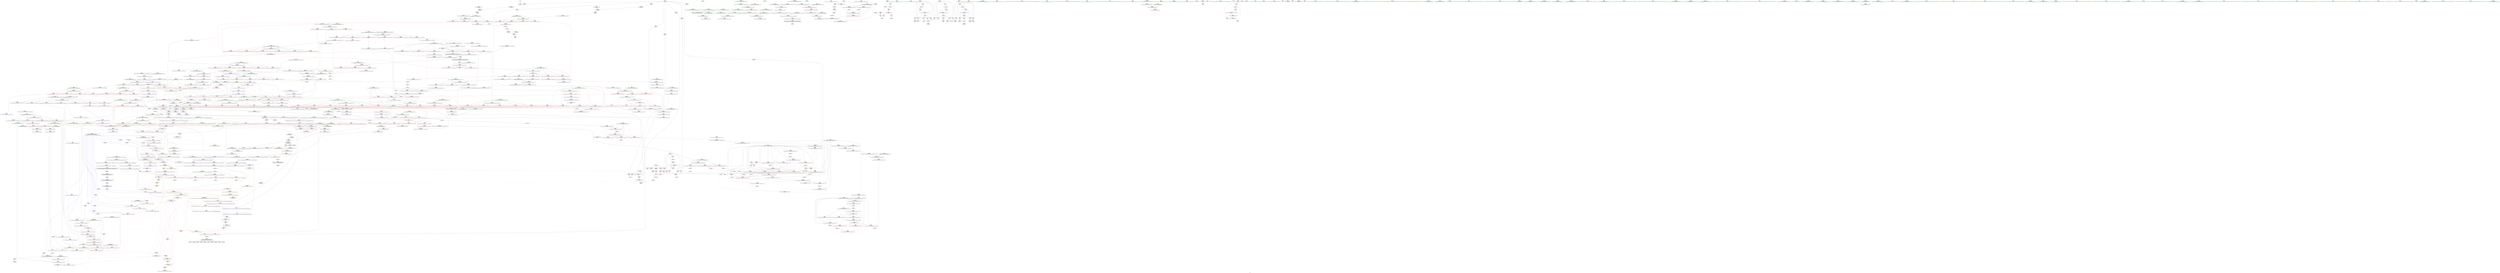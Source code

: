 digraph "SVFG" {
	label="SVFG";

	Node0x5614e2091b30 [shape=record,color=grey,label="{NodeID: 0\nNullPtr}"];
	Node0x5614e2091b30 -> Node0x5614e20ed7e0[style=solid];
	Node0x5614e21177b0 [shape=record,color=yellow,style=double,label="{NodeID: 1550\n18V_2 = CSCHI(MR_18V_1)\npts\{32 \}\nCS[]|{<s0>15}}"];
	Node0x5614e21177b0:s0 -> Node0x5614e21655d0[style=dashed,color=red];
	Node0x5614e20f5f90 [shape=record,color=red,label="{NodeID: 443\n764\<--670\n\<--__first.addr\n_ZSt13__adjust_heapIPiliN9__gnu_cxx5__ops15_Iter_less_iterEEvT_T0_S5_T1_T2_\n|{<s0>38}}"];
	Node0x5614e20f5f90:s0 -> Node0x5614e21ebca0[style=solid,color=red];
	Node0x5614e2179060 [shape=record,color=yellow,style=double,label="{NodeID: 1218\n145V_1 = ENCHI(MR_145V_0)\npts\{802 \}\nFun[_ZNK9__gnu_cxx5__ops14_Iter_less_valclIPiiEEbT_RT0_]}"];
	Node0x5614e2179060 -> Node0x5614e21081d0[style=dashed];
	Node0x5614e20ea1c0 [shape=record,color=green,label="{NodeID: 111\n658\<--659\n__t.addr\<--__t.addr_field_insensitive\n_ZSt4moveIRiEONSt16remove_referenceIT_E4typeEOS2_\n}"];
	Node0x5614e20ea1c0 -> Node0x5614e20f59e0[style=solid];
	Node0x5614e20ea1c0 -> Node0x5614e2110640[style=solid];
	Node0x5614e21eaad0 [shape=record,color=black,label="{NodeID: 1661\n996 = PHI(902, 912, 916, 926, 934, 938, 988, )\n0th arg _ZSt9iter_swapIPiS0_EvT_T0_ }"];
	Node0x5614e21eaad0 -> Node0x5614e21126c0[style=solid];
	Node0x5614e210b6a0 [shape=record,color=red,label="{NodeID: 554\n1136\<--1115\n\<--__i\n_ZSt26__unguarded_insertion_sortIPiN9__gnu_cxx5__ops15_Iter_less_iterEEvT_S4_T0_\n}"];
	Node0x5614e210b6a0 -> Node0x5614e20f97d0[style=solid];
	Node0x5614e20ee780 [shape=record,color=black,label="{NodeID: 222\n348\<--346\nsub.ptr.lhs.cast\<--\n_ZSt22__final_insertion_sortIPiN9__gnu_cxx5__ops15_Iter_less_iterEEvT_S4_T0_\n}"];
	Node0x5614e20ee780 -> Node0x5614e212e190[style=solid];
	Node0x5614e21110d0 [shape=record,color=blue,label="{NodeID: 665\n672\<--755\n__holeIndex.addr\<--sub17\n_ZSt13__adjust_heapIPiliN9__gnu_cxx5__ops15_Iter_less_iterEEvT_T0_S5_T1_T2_\n}"];
	Node0x5614e21110d0 -> Node0x5614e216e1d0[style=dashed];
	Node0x5614e20fc2e0 [shape=record,color=red,label="{NodeID: 333\n56\<--55\n\<--arrayidx\nmain\n}"];
	Node0x5614e20fc2e0 -> Node0x5614e21041a0[style=solid];
	Node0x5614e2104320 [shape=record,color=grey,label="{NodeID: 1108\n1061 = cmp(1059, 1060, )\n}"];
	Node0x5614e20e62d0 [shape=record,color=green,label="{NodeID: 1\n6\<--1\n.str\<--dummyObj\nGlob }"];
	Node0x5614e20f6060 [shape=record,color=red,label="{NodeID: 444\n690\<--672\n\<--__holeIndex.addr\n_ZSt13__adjust_heapIPiliN9__gnu_cxx5__ops15_Iter_less_iterEEvT_T0_S5_T1_T2_\n}"];
	Node0x5614e20f6060 -> Node0x5614e2110a50[style=solid];
	Node0x5614e20ea290 [shape=record,color=green,label="{NodeID: 112\n668\<--669\n__comp\<--__comp_field_insensitive\n_ZSt13__adjust_heapIPiliN9__gnu_cxx5__ops15_Iter_less_iterEEvT_T0_S5_T1_T2_\n|{<s0>32|<s1>35}}"];
	Node0x5614e20ea290:s0 -> Node0x5614e21ee120[style=solid,color=red];
	Node0x5614e20ea290:s1 -> Node0x5614e21ecd00[style=solid,color=red];
	Node0x5614e21eb0f0 [shape=record,color=black,label="{NodeID: 1662\n657 = PHI(570, 540, 635, 639, 627, 720, 747, 676, 834, 801, 1021, 1025, 1017, 1076, 1049, 1176, 1191, 1171, )\n0th arg _ZSt4moveIRiEONSt16remove_referenceIT_E4typeEOS2_ }"];
	Node0x5614e21eb0f0 -> Node0x5614e2110640[style=solid];
	Node0x5614e210b770 [shape=record,color=red,label="{NodeID: 555\n1154\<--1145\n\<--__first.addr\n_ZSt13move_backwardIPiS0_ET0_T_S2_S1_\n|{<s0>68}}"];
	Node0x5614e210b770:s0 -> Node0x5614e21e9a50[style=solid,color=red];
	Node0x5614e217fbc0 [shape=record,color=yellow,style=double,label="{NodeID: 1330\n117V_1 = ENCHI(MR_117V_0)\npts\{541 677 802 1018 1050 1172 \}\nFun[_ZSt10__pop_heapIPiN9__gnu_cxx5__ops15_Iter_less_iterEEvT_S4_S4_RT0_]}"];
	Node0x5614e217fbc0 -> Node0x5614e20f5770[style=dashed];
	Node0x5614e217fbc0 -> Node0x5614e20f5840[style=dashed];
	Node0x5614e217fbc0 -> Node0x5614e20f5910[style=dashed];
	Node0x5614e20ee850 [shape=record,color=black,label="{NodeID: 223\n349\<--347\nsub.ptr.rhs.cast\<--\n_ZSt22__final_insertion_sortIPiN9__gnu_cxx5__ops15_Iter_less_iterEEvT_S4_T0_\n}"];
	Node0x5614e20ee850 -> Node0x5614e212e190[style=solid];
	Node0x5614e21111a0 [shape=record,color=blue,label="{NodeID: 666\n775\<--774\n__t.addr\<--__t\n_ZSt4moveIRN9__gnu_cxx5__ops15_Iter_less_iterEEONSt16remove_referenceIT_E4typeEOS5_\n}"];
	Node0x5614e21111a0 -> Node0x5614e2106ff0[style=dashed];
	Node0x5614e20fc3b0 [shape=record,color=red,label="{NodeID: 334\n86\<--85\n\<--arrayidx13\nmain\n}"];
	Node0x5614e20fc3b0 -> Node0x5614e212c810[style=solid];
	Node0x5614e21044a0 [shape=record,color=grey,label="{NodeID: 1109\n699 = cmp(695, 698, )\n}"];
	Node0x5614e20e6360 [shape=record,color=green,label="{NodeID: 2\n8\<--1\n.str.1\<--dummyObj\nGlob }"];
	Node0x5614e20f6130 [shape=record,color=red,label="{NodeID: 445\n692\<--672\n\<--__holeIndex.addr\n_ZSt13__adjust_heapIPiliN9__gnu_cxx5__ops15_Iter_less_iterEEvT_T0_S5_T1_T2_\n}"];
	Node0x5614e20f6130 -> Node0x5614e2110b20[style=solid];
	Node0x5614e20ea360 [shape=record,color=green,label="{NodeID: 113\n670\<--671\n__first.addr\<--__first.addr_field_insensitive\n_ZSt13__adjust_heapIPiliN9__gnu_cxx5__ops15_Iter_less_iterEEvT_T0_S5_T1_T2_\n}"];
	Node0x5614e20ea360 -> Node0x5614e20f5ab0[style=solid];
	Node0x5614e20ea360 -> Node0x5614e20f5b80[style=solid];
	Node0x5614e20ea360 -> Node0x5614e20f5c50[style=solid];
	Node0x5614e20ea360 -> Node0x5614e20f5d20[style=solid];
	Node0x5614e20ea360 -> Node0x5614e20f5df0[style=solid];
	Node0x5614e20ea360 -> Node0x5614e20f5ec0[style=solid];
	Node0x5614e20ea360 -> Node0x5614e20f5f90[style=solid];
	Node0x5614e20ea360 -> Node0x5614e2110710[style=solid];
	Node0x5614e21ebca0 [shape=record,color=black,label="{NodeID: 1663\n790 = PHI(764, )\n0th arg _ZSt11__push_heapIPiliN9__gnu_cxx5__ops14_Iter_less_valEEvT_T0_S5_T1_RT2_ }"];
	Node0x5614e21ebca0 -> Node0x5614e2111340[style=solid];
	Node0x5614e210b840 [shape=record,color=red,label="{NodeID: 556\n1158\<--1147\n\<--__last.addr\n_ZSt13move_backwardIPiS0_ET0_T_S2_S1_\n|{<s0>69}}"];
	Node0x5614e210b840:s0 -> Node0x5614e21e9a50[style=solid,color=red];
	Node0x5614e20ee920 [shape=record,color=black,label="{NodeID: 224\n421\<--419\nsub.ptr.lhs.cast\<--\n_ZSt27__unguarded_partition_pivotIPiN9__gnu_cxx5__ops15_Iter_less_iterEET_S4_S4_T0_\n}"];
	Node0x5614e20ee920 -> Node0x5614e212b010[style=solid];
	Node0x5614e2111270 [shape=record,color=blue,label="{NodeID: 667\n784\<--781\nthis.addr\<--this\n_ZN9__gnu_cxx5__ops14_Iter_less_valC2ENS0_15_Iter_less_iterE\n}"];
	Node0x5614e2111270 -> Node0x5614e21070c0[style=dashed];
	Node0x5614e20fc480 [shape=record,color=red,label="{NodeID: 335\n92\<--91\n\<--arrayidx15\nmain\n}"];
	Node0x5614e20fc480 -> Node0x5614e212dd10[style=solid];
	Node0x5614e2104620 [shape=record,color=grey,label="{NodeID: 1110\n141 = cmp(136, 140, )\n}"];
	Node0x5614e20e6610 [shape=record,color=green,label="{NodeID: 3\n10\<--1\n.str.2\<--dummyObj\nGlob }"];
	Node0x5614e20f6200 [shape=record,color=red,label="{NodeID: 446\n724\<--672\n\<--__holeIndex.addr\n_ZSt13__adjust_heapIPiliN9__gnu_cxx5__ops15_Iter_less_iterEEvT_T0_S5_T1_T2_\n}"];
	Node0x5614e20ea430 [shape=record,color=green,label="{NodeID: 114\n672\<--673\n__holeIndex.addr\<--__holeIndex.addr_field_insensitive\n_ZSt13__adjust_heapIPiliN9__gnu_cxx5__ops15_Iter_less_iterEEvT_T0_S5_T1_T2_\n}"];
	Node0x5614e20ea430 -> Node0x5614e20f6060[style=solid];
	Node0x5614e20ea430 -> Node0x5614e20f6130[style=solid];
	Node0x5614e20ea430 -> Node0x5614e20f6200[style=solid];
	Node0x5614e20ea430 -> Node0x5614e20f62d0[style=solid];
	Node0x5614e20ea430 -> Node0x5614e20f63a0[style=solid];
	Node0x5614e20ea430 -> Node0x5614e21107e0[style=solid];
	Node0x5614e20ea430 -> Node0x5614e2110e60[style=solid];
	Node0x5614e20ea430 -> Node0x5614e21110d0[style=solid];
	Node0x5614e21ebdb0 [shape=record,color=black,label="{NodeID: 1664\n791 = PHI(765, )\n1st arg _ZSt11__push_heapIPiliN9__gnu_cxx5__ops14_Iter_less_valEEvT_T0_S5_T1_RT2_ }"];
	Node0x5614e21ebdb0 -> Node0x5614e2111410[style=solid];
	Node0x5614e210b910 [shape=record,color=red,label="{NodeID: 557\n1160\<--1149\n\<--__result.addr\n_ZSt13move_backwardIPiS0_ET0_T_S2_S1_\n|{<s0>70}}"];
	Node0x5614e210b910:s0 -> Node0x5614e21ed030[style=solid,color=red];
	Node0x5614e20ee9f0 [shape=record,color=black,label="{NodeID: 225\n422\<--420\nsub.ptr.rhs.cast\<--\n_ZSt27__unguarded_partition_pivotIPiN9__gnu_cxx5__ops15_Iter_less_iterEET_S4_S4_T0_\n}"];
	Node0x5614e20ee9f0 -> Node0x5614e212b010[style=solid];
	Node0x5614e2111340 [shape=record,color=blue,label="{NodeID: 668\n795\<--790\n__first.addr\<--__first\n_ZSt11__push_heapIPiliN9__gnu_cxx5__ops14_Iter_less_valEEvT_T0_S5_T1_RT2_\n}"];
	Node0x5614e2111340 -> Node0x5614e2107190[style=dashed];
	Node0x5614e2111340 -> Node0x5614e2107260[style=dashed];
	Node0x5614e2111340 -> Node0x5614e2107330[style=dashed];
	Node0x5614e2111340 -> Node0x5614e2107400[style=dashed];
	Node0x5614e20fc550 [shape=record,color=red,label="{NodeID: 336\n99\<--98\n\<--arrayidx17\nmain\n}"];
	Node0x5614e20fc550 -> Node0x5614e212e310[style=solid];
	Node0x5614e21047a0 [shape=record,color=grey,label="{NodeID: 1111\n984 = cmp(982, 983, )\n}"];
	Node0x5614e20e66d0 [shape=record,color=green,label="{NodeID: 4\n38\<--1\n\<--dummyObj\nCan only get source location for instruction, argument, global var or function.}"];
	Node0x5614e2117d30 [shape=record,color=yellow,style=double,label="{NodeID: 1554\n18V_3 = CSCHI(MR_18V_2)\npts\{32 \}\nCS[]|{<s0>11}}"];
	Node0x5614e2117d30:s0 -> Node0x5614e21174f0[style=dashed,color=blue];
	Node0x5614e20f62d0 [shape=record,color=red,label="{NodeID: 447\n751\<--672\n\<--__holeIndex.addr\n_ZSt13__adjust_heapIPiliN9__gnu_cxx5__ops15_Iter_less_iterEEvT_T0_S5_T1_T2_\n}"];
	Node0x5614e20eeeb0 [shape=record,color=green,label="{NodeID: 115\n674\<--675\n__len.addr\<--__len.addr_field_insensitive\n_ZSt13__adjust_heapIPiliN9__gnu_cxx5__ops15_Iter_less_iterEEvT_T0_S5_T1_T2_\n}"];
	Node0x5614e20eeeb0 -> Node0x5614e20f6470[style=solid];
	Node0x5614e20eeeb0 -> Node0x5614e20f6540[style=solid];
	Node0x5614e20eeeb0 -> Node0x5614e20f6610[style=solid];
	Node0x5614e20eeeb0 -> Node0x5614e21108b0[style=solid];
	Node0x5614e21ebec0 [shape=record,color=black,label="{NodeID: 1665\n792 = PHI(766, )\n2nd arg _ZSt11__push_heapIPiliN9__gnu_cxx5__ops14_Iter_less_valEEvT_T0_S5_T1_RT2_ }"];
	Node0x5614e21ebec0 -> Node0x5614e21114e0[style=solid];
	Node0x5614e210b9e0 [shape=record,color=red,label="{NodeID: 558\n1176\<--1169\n\<--__last.addr\n_ZSt25__unguarded_linear_insertIPiN9__gnu_cxx5__ops14_Val_less_iterEEvT_T0_\n|{<s0>71}}"];
	Node0x5614e210b9e0:s0 -> Node0x5614e21eb0f0[style=solid,color=red];
	Node0x5614e20eeac0 [shape=record,color=black,label="{NodeID: 226\n401\<--441\n_ZSt27__unguarded_partition_pivotIPiN9__gnu_cxx5__ops15_Iter_less_iterEET_S4_S4_T0__ret\<--call\n_ZSt27__unguarded_partition_pivotIPiN9__gnu_cxx5__ops15_Iter_less_iterEET_S4_S4_T0_\n|{<s0>11}}"];
	Node0x5614e20eeac0:s0 -> Node0x5614e21e4150[style=solid,color=blue];
	Node0x5614e2111410 [shape=record,color=blue,label="{NodeID: 669\n797\<--791\n__holeIndex.addr\<--__holeIndex\n_ZSt11__push_heapIPiliN9__gnu_cxx5__ops14_Iter_less_valEEvT_T0_S5_T1_RT2_\n}"];
	Node0x5614e2111410 -> Node0x5614e21074d0[style=dashed];
	Node0x5614e2111410 -> Node0x5614e2161ed0[style=dashed];
	Node0x5614e20fc620 [shape=record,color=red,label="{NodeID: 337\n129\<--128\n\<--arrayidx29\nmain\n}"];
	Node0x5614e20fc620 -> Node0x5614e2104f20[style=solid];
	Node0x5614e2104920 [shape=record,color=grey,label="{NodeID: 1112\n286 = cmp(285, 287, )\n}"];
	Node0x5614e20e6790 [shape=record,color=green,label="{NodeID: 5\n63\<--1\n\<--dummyObj\nCan only get source location for instruction, argument, global var or function.}"];
	Node0x5614e20f63a0 [shape=record,color=red,label="{NodeID: 448\n765\<--672\n\<--__holeIndex.addr\n_ZSt13__adjust_heapIPiliN9__gnu_cxx5__ops15_Iter_less_iterEEvT_T0_S5_T1_T2_\n|{<s0>38}}"];
	Node0x5614e20f63a0:s0 -> Node0x5614e21ebdb0[style=solid,color=red];
	Node0x5614e20eef40 [shape=record,color=green,label="{NodeID: 116\n676\<--677\n__value.addr\<--__value.addr_field_insensitive\n_ZSt13__adjust_heapIPiliN9__gnu_cxx5__ops15_Iter_less_iterEEvT_T0_S5_T1_T2_\n|{|<s1>37}}"];
	Node0x5614e20eef40 -> Node0x5614e2110980[style=solid];
	Node0x5614e20eef40:s1 -> Node0x5614e21eb0f0[style=solid,color=red];
	Node0x5614e21ebfd0 [shape=record,color=black,label="{NodeID: 1666\n793 = PHI(768, )\n3rd arg _ZSt11__push_heapIPiliN9__gnu_cxx5__ops14_Iter_less_valEEvT_T0_S5_T1_RT2_ }"];
	Node0x5614e21ebfd0 -> Node0x5614e21115b0[style=solid];
	Node0x5614e210bab0 [shape=record,color=red,label="{NodeID: 559\n1180\<--1169\n\<--__last.addr\n_ZSt25__unguarded_linear_insertIPiN9__gnu_cxx5__ops14_Val_less_iterEEvT_T0_\n}"];
	Node0x5614e210bab0 -> Node0x5614e21138a0[style=solid];
	Node0x5614e2180060 [shape=record,color=yellow,style=double,label="{NodeID: 1334\n18V_1 = ENCHI(MR_18V_0)\npts\{32 \}\nFun[_ZSt22__move_median_to_firstIPiN9__gnu_cxx5__ops15_Iter_less_iterEEvT_S4_S4_S4_T0_]|{<s0>42|<s1>43|<s2>44|<s3>45|<s4>46|<s5>47|<s6>48|<s7>49|<s8>50|<s9>51|<s10>52}}"];
	Node0x5614e2180060:s0 -> Node0x5614e21807c0[style=dashed,color=red];
	Node0x5614e2180060:s1 -> Node0x5614e21807c0[style=dashed,color=red];
	Node0x5614e2180060:s2 -> Node0x5614e217d600[style=dashed,color=red];
	Node0x5614e2180060:s3 -> Node0x5614e21807c0[style=dashed,color=red];
	Node0x5614e2180060:s4 -> Node0x5614e217d600[style=dashed,color=red];
	Node0x5614e2180060:s5 -> Node0x5614e217d600[style=dashed,color=red];
	Node0x5614e2180060:s6 -> Node0x5614e21807c0[style=dashed,color=red];
	Node0x5614e2180060:s7 -> Node0x5614e217d600[style=dashed,color=red];
	Node0x5614e2180060:s8 -> Node0x5614e21807c0[style=dashed,color=red];
	Node0x5614e2180060:s9 -> Node0x5614e217d600[style=dashed,color=red];
	Node0x5614e2180060:s10 -> Node0x5614e217d600[style=dashed,color=red];
	Node0x5614e20eeb90 [shape=record,color=black,label="{NodeID: 227\n509\<--507\nsub.ptr.lhs.cast\<--\n_ZSt11__sort_heapIPiN9__gnu_cxx5__ops15_Iter_less_iterEEvT_S4_RT0_\n}"];
	Node0x5614e20eeb90 -> Node0x5614e212cb10[style=solid];
	Node0x5614e21114e0 [shape=record,color=blue,label="{NodeID: 670\n799\<--792\n__topIndex.addr\<--__topIndex\n_ZSt11__push_heapIPiliN9__gnu_cxx5__ops14_Iter_less_valEEvT_T0_S5_T1_RT2_\n}"];
	Node0x5614e21114e0 -> Node0x5614e21078e0[style=dashed];
	Node0x5614e20fc6f0 [shape=record,color=red,label="{NodeID: 338\n136\<--135\n\<--arrayidx33\nmain\n}"];
	Node0x5614e20fc6f0 -> Node0x5614e2104620[style=solid];
	Node0x5614e2104aa0 [shape=record,color=grey,label="{NodeID: 1113\n47 = cmp(45, 46, )\n}"];
	Node0x5614e20e7000 [shape=record,color=green,label="{NodeID: 6\n232\<--1\n\<--dummyObj\nCan only get source location for instruction, argument, global var or function.}"];
	Node0x5614e20f6470 [shape=record,color=red,label="{NodeID: 449\n696\<--674\n\<--__len.addr\n_ZSt13__adjust_heapIPiliN9__gnu_cxx5__ops15_Iter_less_iterEEvT_T0_S5_T1_T2_\n}"];
	Node0x5614e20f6470 -> Node0x5614e212ba90[style=solid];
	Node0x5614e20ef010 [shape=record,color=green,label="{NodeID: 117\n678\<--679\n__topIndex\<--__topIndex_field_insensitive\n_ZSt13__adjust_heapIPiliN9__gnu_cxx5__ops15_Iter_less_iterEEvT_T0_S5_T1_T2_\n}"];
	Node0x5614e20ef010 -> Node0x5614e20f66e0[style=solid];
	Node0x5614e20ef010 -> Node0x5614e2110a50[style=solid];
	Node0x5614e21ec0e0 [shape=record,color=black,label="{NodeID: 1667\n794 = PHI(682, )\n4th arg _ZSt11__push_heapIPiliN9__gnu_cxx5__ops14_Iter_less_valEEvT_T0_S5_T1_RT2_ }"];
	Node0x5614e21ec0e0 -> Node0x5614e2111680[style=solid];
	Node0x5614e210bb80 [shape=record,color=red,label="{NodeID: 560\n1194\<--1169\n\<--__last.addr\n_ZSt25__unguarded_linear_insertIPiN9__gnu_cxx5__ops14_Val_less_iterEEvT_T0_\n}"];
	Node0x5614e210bb80 -> Node0x5614e2113a40[style=solid];
	Node0x5614e20eec60 [shape=record,color=black,label="{NodeID: 228\n510\<--508\nsub.ptr.rhs.cast\<--\n_ZSt11__sort_heapIPiN9__gnu_cxx5__ops15_Iter_less_iterEEvT_S4_RT0_\n}"];
	Node0x5614e20eec60 -> Node0x5614e212cb10[style=solid];
	Node0x5614e21115b0 [shape=record,color=blue,label="{NodeID: 671\n801\<--793\n__value.addr\<--__value\n_ZSt11__push_heapIPiliN9__gnu_cxx5__ops14_Iter_less_valEEvT_T0_S5_T1_RT2_\n|{|<s2>39}}"];
	Node0x5614e21115b0 -> Node0x5614e2107cf0[style=dashed];
	Node0x5614e21115b0 -> Node0x5614e2107dc0[style=dashed];
	Node0x5614e21115b0:s2 -> Node0x5614e2179060[style=dashed,color=red];
	Node0x5614e20fc7c0 [shape=record,color=red,label="{NodeID: 339\n140\<--139\n\<--arrayidx35\nmain\n}"];
	Node0x5614e20fc7c0 -> Node0x5614e2104620[style=solid];
	Node0x5614e2104c20 [shape=record,color=grey,label="{NodeID: 1114\n1130 = cmp(1128, 1129, )\n}"];
	Node0x5614e20e7090 [shape=record,color=green,label="{NodeID: 7\n237\<--1\n\<--dummyObj\nCan only get source location for instruction, argument, global var or function.}"];
	Node0x5614e20f6540 [shape=record,color=red,label="{NodeID: 450\n730\<--674\n\<--__len.addr\n_ZSt13__adjust_heapIPiliN9__gnu_cxx5__ops15_Iter_less_iterEEvT_T0_S5_T1_T2_\n}"];
	Node0x5614e20f6540 -> Node0x5614e212c690[style=solid];
	Node0x5614e20ef0e0 [shape=record,color=green,label="{NodeID: 118\n680\<--681\n__secondChild\<--__secondChild_field_insensitive\n_ZSt13__adjust_heapIPiliN9__gnu_cxx5__ops15_Iter_less_iterEEvT_T0_S5_T1_T2_\n}"];
	Node0x5614e20ef0e0 -> Node0x5614e20f67b0[style=solid];
	Node0x5614e20ef0e0 -> Node0x5614e20f6880[style=solid];
	Node0x5614e20ef0e0 -> Node0x5614e20f6950[style=solid];
	Node0x5614e20ef0e0 -> Node0x5614e20f6a20[style=solid];
	Node0x5614e20ef0e0 -> Node0x5614e20f6af0[style=solid];
	Node0x5614e20ef0e0 -> Node0x5614e20f6bc0[style=solid];
	Node0x5614e20ef0e0 -> Node0x5614e20f6c90[style=solid];
	Node0x5614e20ef0e0 -> Node0x5614e20f6d60[style=solid];
	Node0x5614e20ef0e0 -> Node0x5614e20f6e30[style=solid];
	Node0x5614e20ef0e0 -> Node0x5614e20f6f00[style=solid];
	Node0x5614e20ef0e0 -> Node0x5614e2106cb0[style=solid];
	Node0x5614e20ef0e0 -> Node0x5614e2110b20[style=solid];
	Node0x5614e20ef0e0 -> Node0x5614e2110bf0[style=solid];
	Node0x5614e20ef0e0 -> Node0x5614e2110cc0[style=solid];
	Node0x5614e20ef0e0 -> Node0x5614e2110f30[style=solid];
	Node0x5614e21ec1f0 [shape=record,color=black,label="{NodeID: 1668\n997 = PHI(903, 913, 917, 927, 935, 939, 989, )\n1st arg _ZSt9iter_swapIPiS0_EvT_T0_ }"];
	Node0x5614e21ec1f0 -> Node0x5614e2112790[style=solid];
	Node0x5614e210bc50 [shape=record,color=red,label="{NodeID: 561\n1204\<--1169\n\<--__last.addr\n_ZSt25__unguarded_linear_insertIPiN9__gnu_cxx5__ops14_Val_less_iterEEvT_T0_\n}"];
	Node0x5614e210bc50 -> Node0x5614e2113cb0[style=solid];
	Node0x5614e20eed30 [shape=record,color=black,label="{NodeID: 229\n549\<--547\nsub.ptr.lhs.cast\<--\n_ZSt11__make_heapIPiN9__gnu_cxx5__ops15_Iter_less_iterEEvT_S4_RT0_\n}"];
	Node0x5614e20eed30 -> Node0x5614e212b490[style=solid];
	Node0x5614e2111680 [shape=record,color=blue,label="{NodeID: 672\n803\<--794\n__comp.addr\<--__comp\n_ZSt11__push_heapIPiliN9__gnu_cxx5__ops14_Iter_less_valEEvT_T0_S5_T1_RT2_\n}"];
	Node0x5614e2111680 -> Node0x5614e21079b0[style=dashed];
	Node0x5614e20fc890 [shape=record,color=red,label="{NodeID: 340\n146\<--145\n\<--arrayidx39\nmain\n}"];
	Node0x5614e20fc890 -> Node0x5614e2104020[style=solid];
	Node0x5614e2104da0 [shape=record,color=grey,label="{NodeID: 1115\n123 = cmp(121, 122, )\n}"];
	Node0x5614e20e7150 [shape=record,color=green,label="{NodeID: 8\n283\<--1\n\<--dummyObj\nCan only get source location for instruction, argument, global var or function.}"];
	Node0x5614e20f6610 [shape=record,color=red,label="{NodeID: 451\n735\<--674\n\<--__len.addr\n_ZSt13__adjust_heapIPiliN9__gnu_cxx5__ops15_Iter_less_iterEEvT_T0_S5_T1_T2_\n}"];
	Node0x5614e20f6610 -> Node0x5614e212ce10[style=solid];
	Node0x5614e20ef1b0 [shape=record,color=green,label="{NodeID: 119\n682\<--683\n__cmp\<--__cmp_field_insensitive\n_ZSt13__adjust_heapIPiliN9__gnu_cxx5__ops15_Iter_less_iterEEvT_T0_S5_T1_T2_\n|{<s0>36|<s1>38}}"];
	Node0x5614e20ef1b0:s0 -> Node0x5614e21ed9b0[style=solid,color=red];
	Node0x5614e20ef1b0:s1 -> Node0x5614e21ec0e0[style=solid,color=red];
	Node0x5614e21ec480 [shape=record,color=black,label="{NodeID: 1669\n402 = PHI(300, )\n0th arg _ZSt27__unguarded_partition_pivotIPiN9__gnu_cxx5__ops15_Iter_less_iterEET_S4_S4_T0_ }"];
	Node0x5614e21ec480 -> Node0x5614e210ef80[style=solid];
	Node0x5614e210bd20 [shape=record,color=red,label="{NodeID: 562\n1182\<--1173\n\<--__next\n_ZSt25__unguarded_linear_insertIPiN9__gnu_cxx5__ops14_Val_less_iterEEvT_T0_\n}"];
	Node0x5614e210bd20 -> Node0x5614e20f98a0[style=solid];
	Node0x5614e20eee00 [shape=record,color=black,label="{NodeID: 230\n550\<--548\nsub.ptr.rhs.cast\<--\n_ZSt11__make_heapIPiN9__gnu_cxx5__ops15_Iter_less_iterEEvT_S4_RT0_\n}"];
	Node0x5614e20eee00 -> Node0x5614e212b490[style=solid];
	Node0x5614e2111750 [shape=record,color=blue,label="{NodeID: 673\n805\<--814\n__parent\<--div\n_ZSt11__push_heapIPiliN9__gnu_cxx5__ops14_Iter_less_valEEvT_T0_S5_T1_RT2_\n}"];
	Node0x5614e2111750 -> Node0x5614e21623d0[style=dashed];
	Node0x5614e20fc960 [shape=record,color=red,label="{NodeID: 341\n193\<--183\n\<--__first.addr\n_ZSt4sortIPiEvT_S1_\n|{<s0>6}}"];
	Node0x5614e20fc960:s0 -> Node0x5614e21e90e0[style=solid,color=red];
	Node0x5614e2104f20 [shape=record,color=grey,label="{NodeID: 1116\n130 = cmp(125, 129, )\n}"];
	Node0x5614e20e7250 [shape=record,color=green,label="{NodeID: 9\n287\<--1\n\<--dummyObj\nCan only get source location for instruction, argument, global var or function.|{<s0>31}}"];
	Node0x5614e20e7250:s0 -> Node0x5614e21e8c60[style=solid,color=red];
	Node0x5614e2118410 [shape=record,color=yellow,style=double,label="{NodeID: 1559\n18V_2 = CSCHI(MR_18V_1)\npts\{32 \}\nCS[]|{<s0>78}}"];
	Node0x5614e2118410:s0 -> Node0x5614e211d4a0[style=dashed,color=blue];
	Node0x5614e20f66e0 [shape=record,color=red,label="{NodeID: 452\n766\<--678\n\<--__topIndex\n_ZSt13__adjust_heapIPiliN9__gnu_cxx5__ops15_Iter_less_iterEEvT_T0_S5_T1_T2_\n|{<s0>38}}"];
	Node0x5614e20f66e0:s0 -> Node0x5614e21ebec0[style=solid,color=red];
	Node0x5614e20ef280 [shape=record,color=green,label="{NodeID: 120\n684\<--685\nagg.tmp\<--agg.tmp_field_insensitive\n_ZSt13__adjust_heapIPiliN9__gnu_cxx5__ops15_Iter_less_iterEEvT_T0_S5_T1_T2_\n}"];
	Node0x5614e21ec590 [shape=record,color=black,label="{NodeID: 1670\n403 = PHI(301, )\n1st arg _ZSt27__unguarded_partition_pivotIPiN9__gnu_cxx5__ops15_Iter_less_iterEET_S4_S4_T0_ }"];
	Node0x5614e21ec590 -> Node0x5614e210f050[style=solid];
	Node0x5614e210bdf0 [shape=record,color=red,label="{NodeID: 563\n1186\<--1173\n\<--__next\n_ZSt25__unguarded_linear_insertIPiN9__gnu_cxx5__ops14_Val_less_iterEEvT_T0_\n|{<s0>72}}"];
	Node0x5614e210bdf0:s0 -> Node0x5614e21ecbf0[style=solid,color=red];
	Node0x5614e20f7000 [shape=record,color=black,label="{NodeID: 231\n558\<--556\nsub.ptr.lhs.cast1\<--\n_ZSt11__make_heapIPiN9__gnu_cxx5__ops15_Iter_less_iterEEvT_S4_RT0_\n}"];
	Node0x5614e20f7000 -> Node0x5614e212e790[style=solid];
	Node0x5614e2111820 [shape=record,color=blue,label="{NodeID: 674\n839\<--836\nadd.ptr3\<--\n_ZSt11__push_heapIPiliN9__gnu_cxx5__ops14_Iter_less_valEEvT_T0_S5_T1_RT2_\n}"];
	Node0x5614e2111820 -> Node0x5614e2161a00[style=dashed];
	Node0x5614e20fca30 [shape=record,color=red,label="{NodeID: 342\n194\<--185\n\<--__last.addr\n_ZSt4sortIPiEvT_S1_\n|{<s0>6}}"];
	Node0x5614e20fca30:s0 -> Node0x5614e21e91f0[style=solid,color=red];
	Node0x5614e21050a0 [shape=record,color=grey,label="{NodeID: 1117\n282 = cmp(281, 283, )\n}"];
	Node0x5614e20e7350 [shape=record,color=green,label="{NodeID: 10\n298\<--1\n\<--dummyObj\nCan only get source location for instruction, argument, global var or function.}"];
	Node0x5614e20f67b0 [shape=record,color=red,label="{NodeID: 453\n695\<--680\n\<--__secondChild\n_ZSt13__adjust_heapIPiliN9__gnu_cxx5__ops15_Iter_less_iterEEvT_T0_S5_T1_T2_\n}"];
	Node0x5614e20f67b0 -> Node0x5614e21044a0[style=solid];
	Node0x5614e20ef350 [shape=record,color=green,label="{NodeID: 121\n759\<--760\n_ZSt4moveIRN9__gnu_cxx5__ops15_Iter_less_iterEEONSt16remove_referenceIT_E4typeEOS5_\<--_ZSt4moveIRN9__gnu_cxx5__ops15_Iter_less_iterEEONSt16remove_referenceIT_E4typeEOS5__field_insensitive\n}"];
	Node0x5614e21ec6a0 [shape=record,color=black,label="{NodeID: 1671\n946 = PHI(438, )\n0th arg _ZSt21__unguarded_partitionIPiN9__gnu_cxx5__ops15_Iter_less_iterEET_S4_S4_S4_T0_ }"];
	Node0x5614e21ec6a0 -> Node0x5614e2112110[style=solid];
	Node0x5614e210bec0 [shape=record,color=red,label="{NodeID: 564\n1191\<--1173\n\<--__next\n_ZSt25__unguarded_linear_insertIPiN9__gnu_cxx5__ops14_Val_less_iterEEvT_T0_\n|{<s0>73}}"];
	Node0x5614e210bec0:s0 -> Node0x5614e21eb0f0[style=solid,color=red];
	Node0x5614e20f70d0 [shape=record,color=black,label="{NodeID: 232\n559\<--557\nsub.ptr.rhs.cast2\<--\n_ZSt11__make_heapIPiN9__gnu_cxx5__ops15_Iter_less_iterEEvT_S4_RT0_\n}"];
	Node0x5614e20f70d0 -> Node0x5614e212e790[style=solid];
	Node0x5614e21118f0 [shape=record,color=blue,label="{NodeID: 675\n797\<--841\n__holeIndex.addr\<--\n_ZSt11__push_heapIPiliN9__gnu_cxx5__ops14_Iter_less_valEEvT_T0_S5_T1_RT2_\n}"];
	Node0x5614e21118f0 -> Node0x5614e2107740[style=dashed];
	Node0x5614e21118f0 -> Node0x5614e2161ed0[style=dashed];
	Node0x5614e20fcb00 [shape=record,color=red,label="{NodeID: 343\n220\<--210\n\<--__first.addr\n_ZSt6__sortIPiN9__gnu_cxx5__ops15_Iter_less_iterEEvT_S4_T0_\n}"];
	Node0x5614e20fcb00 -> Node0x5614e2103d20[style=solid];
	Node0x5614e2105220 [shape=record,color=grey,label="{NodeID: 1118\n732 = cmp(731, 287, )\n}"];
	Node0x5614e20e7450 [shape=record,color=green,label="{NodeID: 11\n321\<--1\n\<--dummyObj\nCan only get source location for instruction, argument, global var or function.}"];
	Node0x5614e20f6880 [shape=record,color=red,label="{NodeID: 454\n701\<--680\n\<--__secondChild\n_ZSt13__adjust_heapIPiliN9__gnu_cxx5__ops15_Iter_less_iterEEvT_T0_S5_T1_T2_\n}"];
	Node0x5614e20f6880 -> Node0x5614e212b790[style=solid];
	Node0x5614e20ef450 [shape=record,color=green,label="{NodeID: 122\n762\<--763\n_ZN9__gnu_cxx5__ops14_Iter_less_valC2ENS0_15_Iter_less_iterE\<--_ZN9__gnu_cxx5__ops14_Iter_less_valC2ENS0_15_Iter_less_iterE_field_insensitive\n}"];
	Node0x5614e21ec7b0 [shape=record,color=black,label="{NodeID: 1672\n947 = PHI(439, )\n1st arg _ZSt21__unguarded_partitionIPiN9__gnu_cxx5__ops15_Iter_less_iterEET_S4_S4_S4_T0_ }"];
	Node0x5614e21ec7b0 -> Node0x5614e21121e0[style=solid];
	Node0x5614e210bf90 [shape=record,color=red,label="{NodeID: 565\n1196\<--1173\n\<--__next\n_ZSt25__unguarded_linear_insertIPiN9__gnu_cxx5__ops14_Val_less_iterEEvT_T0_\n}"];
	Node0x5614e210bf90 -> Node0x5614e2113b10[style=solid];
	Node0x5614e2180600 [shape=record,color=yellow,style=double,label="{NodeID: 1340\n18V_1 = ENCHI(MR_18V_0)\npts\{32 \}\nFun[_ZSt4sortIPiEvT_S1_]|{<s0>6}}"];
	Node0x5614e2180600:s0 -> Node0x5614e217ab30[style=dashed,color=red];
	Node0x5614e20f71a0 [shape=record,color=black,label="{NodeID: 233\n594\<--612\n_ZNK9__gnu_cxx5__ops15_Iter_less_iterclIPiS3_EEbT_T0__ret\<--cmp\n_ZNK9__gnu_cxx5__ops15_Iter_less_iterclIPiS3_EEbT_T0_\n|{<s0>22|<s1>32|<s2>42|<s3>43|<s4>45|<s5>48|<s6>50|<s7>53|<s8>54|<s9>60}}"];
	Node0x5614e20f71a0:s0 -> Node0x5614e21e4890[style=solid,color=blue];
	Node0x5614e20f71a0:s1 -> Node0x5614e21e4d90[style=solid,color=blue];
	Node0x5614e20f71a0:s2 -> Node0x5614e21e4390[style=solid,color=blue];
	Node0x5614e20f71a0:s3 -> Node0x5614e21e44a0[style=solid,color=blue];
	Node0x5614e20f71a0:s4 -> Node0x5614e21e45b0[style=solid,color=blue];
	Node0x5614e20f71a0:s5 -> Node0x5614e21e5790[style=solid,color=blue];
	Node0x5614e20f71a0:s6 -> Node0x5614e21e58a0[style=solid,color=blue];
	Node0x5614e20f71a0:s7 -> Node0x5614e21e59b0[style=solid,color=blue];
	Node0x5614e20f71a0:s8 -> Node0x5614e21e5ac0[style=solid,color=blue];
	Node0x5614e20f71a0:s9 -> Node0x5614e21e6050[style=solid,color=blue];
	Node0x5614e21119c0 [shape=record,color=blue,label="{NodeID: 676\n805\<--845\n__parent\<--div5\n_ZSt11__push_heapIPiliN9__gnu_cxx5__ops14_Iter_less_valEEvT_T0_S5_T1_RT2_\n}"];
	Node0x5614e21119c0 -> Node0x5614e21623d0[style=dashed];
	Node0x5614e20fcbd0 [shape=record,color=red,label="{NodeID: 344\n224\<--210\n\<--__first.addr\n_ZSt6__sortIPiN9__gnu_cxx5__ops15_Iter_less_iterEEvT_S4_T0_\n|{<s0>8}}"];
	Node0x5614e20fcbd0:s0 -> Node0x5614e21e9f90[style=solid,color=red];
	Node0x5614e21053a0 [shape=record,color=grey,label="{NodeID: 1119\n513 = cmp(512, 514, )\n}"];
	Node0x5614e20e7550 [shape=record,color=green,label="{NodeID: 12\n327\<--1\n\<--dummyObj\nCan only get source location for instruction, argument, global var or function.}"];
	Node0x5614e20f6950 [shape=record,color=red,label="{NodeID: 455\n706\<--680\n\<--__secondChild\n_ZSt13__adjust_heapIPiliN9__gnu_cxx5__ops15_Iter_less_iterEEvT_T0_S5_T1_T2_\n}"];
	Node0x5614e2179b40 [shape=record,color=yellow,style=double,label="{NodeID: 1230\n223V_1 = ENCHI(MR_223V_0)\npts\{541 628 677 802 1018 1050 \}\nFun[_ZSt25__unguarded_linear_insertIPiN9__gnu_cxx5__ops14_Val_less_iterEEvT_T0_]}"];
	Node0x5614e2179b40 -> Node0x5614e210c130[style=dashed];
	Node0x5614e2179b40 -> Node0x5614e210c200[style=dashed];
	Node0x5614e2179b40 -> Node0x5614e210c2d0[style=dashed];
	Node0x5614e20ef550 [shape=record,color=green,label="{NodeID: 123\n770\<--771\n_ZSt11__push_heapIPiliN9__gnu_cxx5__ops14_Iter_less_valEEvT_T0_S5_T1_RT2_\<--_ZSt11__push_heapIPiliN9__gnu_cxx5__ops14_Iter_less_valEEvT_T0_S5_T1_RT2__field_insensitive\n}"];
	Node0x5614e21ec8c0 [shape=record,color=black,label="{NodeID: 1673\n948 = PHI(440, )\n2nd arg _ZSt21__unguarded_partitionIPiN9__gnu_cxx5__ops15_Iter_less_iterEET_S4_S4_S4_T0_ }"];
	Node0x5614e21ec8c0 -> Node0x5614e21122b0[style=solid];
	Node0x5614e210c060 [shape=record,color=red,label="{NodeID: 566\n1198\<--1173\n\<--__next\n_ZSt25__unguarded_linear_insertIPiN9__gnu_cxx5__ops14_Val_less_iterEEvT_T0_\n}"];
	Node0x5614e210c060 -> Node0x5614e20f9970[style=solid];
	Node0x5614e20f7270 [shape=record,color=black,label="{NodeID: 234\n647\<--645\nsub.ptr.lhs.cast\<--\n_ZSt10__pop_heapIPiN9__gnu_cxx5__ops15_Iter_less_iterEEvT_S4_S4_RT0_\n}"];
	Node0x5614e20f7270 -> Node0x5614e212d290[style=solid];
	Node0x5614e2111a90 [shape=record,color=blue,label="{NodeID: 677\n852\<--849\nadd.ptr7\<--\n_ZSt11__push_heapIPiliN9__gnu_cxx5__ops14_Iter_less_valEEvT_T0_S5_T1_RT2_\n|{<s0>38}}"];
	Node0x5614e2111a90:s0 -> Node0x5614e2116b50[style=dashed,color=blue];
	Node0x5614e20fcca0 [shape=record,color=red,label="{NodeID: 345\n227\<--210\n\<--__first.addr\n_ZSt6__sortIPiN9__gnu_cxx5__ops15_Iter_less_iterEEvT_S4_T0_\n}"];
	Node0x5614e20fcca0 -> Node0x5614e20ee2a0[style=solid];
	Node0x5614e2105520 [shape=record,color=grey,label="{NodeID: 1120\n738 = cmp(734, 737, )\n}"];
	Node0x5614e20e7650 [shape=record,color=green,label="{NodeID: 13\n514\<--1\n\<--dummyObj\nCan only get source location for instruction, argument, global var or function.}"];
	Node0x5614e20f6a20 [shape=record,color=red,label="{NodeID: 456\n709\<--680\n\<--__secondChild\n_ZSt13__adjust_heapIPiliN9__gnu_cxx5__ops15_Iter_less_iterEEvT_T0_S5_T1_T2_\n}"];
	Node0x5614e20f6a20 -> Node0x5614e212bf10[style=solid];
	Node0x5614e20ef650 [shape=record,color=green,label="{NodeID: 124\n775\<--776\n__t.addr\<--__t.addr_field_insensitive\n_ZSt4moveIRN9__gnu_cxx5__ops15_Iter_less_iterEEONSt16remove_referenceIT_E4typeEOS5_\n}"];
	Node0x5614e20ef650 -> Node0x5614e2106ff0[style=solid];
	Node0x5614e20ef650 -> Node0x5614e21111a0[style=solid];
	Node0x5614e21ec9d0 [shape=record,color=black,label="{NodeID: 1674\n1325 = PHI(1167, )\n0th arg _ZNK9__gnu_cxx5__ops14_Val_less_iterclIiPiEEbRT_T0_ }"];
	Node0x5614e21ec9d0 -> Node0x5614e21148e0[style=solid];
	Node0x5614e210c130 [shape=record,color=red,label="{NodeID: 567\n1178\<--1177\n\<--call\n_ZSt25__unguarded_linear_insertIPiN9__gnu_cxx5__ops14_Val_less_iterEEvT_T0_\n}"];
	Node0x5614e210c130 -> Node0x5614e21137d0[style=solid];
	Node0x5614e21807c0 [shape=record,color=yellow,style=double,label="{NodeID: 1342\n18V_1 = ENCHI(MR_18V_0)\npts\{32 \}\nFun[_ZNK9__gnu_cxx5__ops15_Iter_less_iterclIPiS3_EEbT_T0_]}"];
	Node0x5614e21807c0 -> Node0x5614e20f5020[style=dashed];
	Node0x5614e21807c0 -> Node0x5614e20f50f0[style=dashed];
	Node0x5614e20f7340 [shape=record,color=black,label="{NodeID: 235\n648\<--646\nsub.ptr.rhs.cast\<--\n_ZSt10__pop_heapIPiN9__gnu_cxx5__ops15_Iter_less_iterEEvT_S4_S4_RT0_\n}"];
	Node0x5614e20f7340 -> Node0x5614e212d290[style=solid];
	Node0x5614e2111b60 [shape=record,color=blue,label="{NodeID: 678\n859\<--856\nthis.addr\<--this\n_ZNK9__gnu_cxx5__ops14_Iter_less_valclIPiiEEbT_RT0_\n}"];
	Node0x5614e2111b60 -> Node0x5614e2107e90[style=dashed];
	Node0x5614e20fcd70 [shape=record,color=red,label="{NodeID: 346\n241\<--210\n\<--__first.addr\n_ZSt6__sortIPiN9__gnu_cxx5__ops15_Iter_less_iterEEvT_S4_T0_\n|{<s0>9}}"];
	Node0x5614e20fcd70:s0 -> Node0x5614e21ed140[style=solid,color=red];
	Node0x5614e21056a0 [shape=record,color=grey,label="{NodeID: 1121\n80 = cmp(78, 79, )\n}"];
	Node0x5614e20e7750 [shape=record,color=green,label="{NodeID: 14\n830\<--1\n\<--dummyObj\nCan only get source location for instruction, argument, global var or function.}"];
	Node0x5614e20f6af0 [shape=record,color=red,label="{NodeID: 457\n714\<--680\n\<--__secondChild\n_ZSt13__adjust_heapIPiliN9__gnu_cxx5__ops15_Iter_less_iterEEvT_T0_S5_T1_T2_\n}"];
	Node0x5614e20f6af0 -> Node0x5614e212c510[style=solid];
	Node0x5614e20ef720 [shape=record,color=green,label="{NodeID: 125\n782\<--783\n\<--field_insensitive\n_ZN9__gnu_cxx5__ops14_Iter_less_valC2ENS0_15_Iter_less_iterE\n}"];
	Node0x5614e21ecae0 [shape=record,color=black,label="{NodeID: 1675\n1326 = PHI(1171, )\n1st arg _ZNK9__gnu_cxx5__ops14_Val_less_iterclIiPiEEbRT_T0_ }"];
	Node0x5614e21ecae0 -> Node0x5614e21149b0[style=solid];
	Node0x5614e210c200 [shape=record,color=red,label="{NodeID: 568\n1193\<--1192\n\<--call2\n_ZSt25__unguarded_linear_insertIPiN9__gnu_cxx5__ops14_Val_less_iterEEvT_T0_\n}"];
	Node0x5614e210c200 -> Node0x5614e2113a40[style=solid];
	Node0x5614e20f7410 [shape=record,color=black,label="{NodeID: 236\n656\<--661\n_ZSt4moveIRiEONSt16remove_referenceIT_E4typeEOS2__ret\<--\n_ZSt4moveIRiEONSt16remove_referenceIT_E4typeEOS2_\n|{<s0>25|<s1>26|<s2>28|<s3>29|<s4>30|<s5>33|<s6>34|<s7>37|<s8>40|<s9>41|<s10>57|<s11>58|<s12>59|<s13>61|<s14>63|<s15>71|<s16>73|<s17>74}}"];
	Node0x5614e20f7410:s0 -> Node0x5614e21e49a0[style=solid,color=blue];
	Node0x5614e20f7410:s1 -> Node0x5614e21e4b10[style=solid,color=blue];
	Node0x5614e20f7410:s2 -> Node0x5614e21e3ae0[style=solid,color=blue];
	Node0x5614e20f7410:s3 -> Node0x5614e21e3cd0[style=solid,color=blue];
	Node0x5614e20f7410:s4 -> Node0x5614e21e3dd0[style=solid,color=blue];
	Node0x5614e20f7410:s5 -> Node0x5614e21e4ea0[style=solid,color=blue];
	Node0x5614e20f7410:s6 -> Node0x5614e21e5010[style=solid,color=blue];
	Node0x5614e20f7410:s7 -> Node0x5614e21e5260[style=solid,color=blue];
	Node0x5614e20f7410:s8 -> Node0x5614e21e5510[style=solid,color=blue];
	Node0x5614e20f7410:s9 -> Node0x5614e21e5650[style=solid,color=blue];
	Node0x5614e20f7410:s10 -> Node0x5614e21e5c00[style=solid,color=blue];
	Node0x5614e20f7410:s11 -> Node0x5614e21e5dd0[style=solid,color=blue];
	Node0x5614e20f7410:s12 -> Node0x5614e21e5f10[style=solid,color=blue];
	Node0x5614e20f7410:s13 -> Node0x5614e21e6160[style=solid,color=blue];
	Node0x5614e20f7410:s14 -> Node0x5614e21e63e0[style=solid,color=blue];
	Node0x5614e20f7410:s15 -> Node0x5614e21e6910[style=solid,color=blue];
	Node0x5614e20f7410:s16 -> Node0x5614e21e6b60[style=solid,color=blue];
	Node0x5614e20f7410:s17 -> Node0x5614e21e6cd0[style=solid,color=blue];
	Node0x5614e2111c30 [shape=record,color=blue,label="{NodeID: 679\n861\<--857\n__it.addr\<--__it\n_ZNK9__gnu_cxx5__ops14_Iter_less_valclIPiiEEbT_RT0_\n}"];
	Node0x5614e2111c30 -> Node0x5614e2107f60[style=dashed];
	Node0x5614e20fce40 [shape=record,color=red,label="{NodeID: 347\n221\<--212\n\<--__last.addr\n_ZSt6__sortIPiN9__gnu_cxx5__ops15_Iter_less_iterEEvT_S4_T0_\n}"];
	Node0x5614e20fce40 -> Node0x5614e2103d20[style=solid];
	Node0x5614e2105820 [shape=record,color=grey,label="{NodeID: 1122\n352 = cmp(351, 283, )\n}"];
	Node0x5614e20e7850 [shape=record,color=green,label="{NodeID: 15\n1261\<--1\n\<--dummyObj\nCan only get source location for instruction, argument, global var or function.}"];
	Node0x5614e20f6bc0 [shape=record,color=red,label="{NodeID: 458\n719\<--680\n\<--__secondChild\n_ZSt13__adjust_heapIPiliN9__gnu_cxx5__ops15_Iter_less_iterEEvT_T0_S5_T1_T2_\n}"];
	Node0x5614e20ef7f0 [shape=record,color=green,label="{NodeID: 126\n784\<--785\nthis.addr\<--this.addr_field_insensitive\n_ZN9__gnu_cxx5__ops14_Iter_less_valC2ENS0_15_Iter_less_iterE\n}"];
	Node0x5614e20ef7f0 -> Node0x5614e21070c0[style=solid];
	Node0x5614e20ef7f0 -> Node0x5614e2111270[style=solid];
	Node0x5614e21ecbf0 [shape=record,color=black,label="{NodeID: 1676\n1327 = PHI(1186, )\n2nd arg _ZNK9__gnu_cxx5__ops14_Val_less_iterclIiPiEEbRT_T0_ }"];
	Node0x5614e21ecbf0 -> Node0x5614e2114a80[style=solid];
	Node0x5614e210c2d0 [shape=record,color=red,label="{NodeID: 569\n1203\<--1202\n\<--call4\n_ZSt25__unguarded_linear_insertIPiN9__gnu_cxx5__ops14_Val_less_iterEEvT_T0_\n}"];
	Node0x5614e210c2d0 -> Node0x5614e2113cb0[style=solid];
	Node0x5614e20f74e0 [shape=record,color=black,label="{NodeID: 237\n773\<--778\n_ZSt4moveIRN9__gnu_cxx5__ops15_Iter_less_iterEEONSt16remove_referenceIT_E4typeEOS5__ret\<--\n_ZSt4moveIRN9__gnu_cxx5__ops15_Iter_less_iterEEONSt16remove_referenceIT_E4typeEOS5_\n|{<s0>35}}"];
	Node0x5614e20f74e0:s0 -> Node0x5614e21e5150[style=solid,color=blue];
	Node0x5614e2111d00 [shape=record,color=blue,label="{NodeID: 680\n863\<--858\n__val.addr\<--__val\n_ZNK9__gnu_cxx5__ops14_Iter_less_valclIPiiEEbT_RT0_\n}"];
	Node0x5614e2111d00 -> Node0x5614e2108030[style=dashed];
	Node0x5614e20fcf10 [shape=record,color=red,label="{NodeID: 348\n225\<--212\n\<--__last.addr\n_ZSt6__sortIPiN9__gnu_cxx5__ops15_Iter_less_iterEEvT_S4_T0_\n|{<s0>8}}"];
	Node0x5614e20fcf10:s0 -> Node0x5614e21ea1a0[style=solid,color=red];
	Node0x5614e21059a0 [shape=record,color=grey,label="{NodeID: 1123\n1070 = cmp(1068, 1069, )\n}"];
	Node0x5614e20e7950 [shape=record,color=green,label="{NodeID: 16\n4\<--5\ntens\<--tens_field_insensitive\nGlob }"];
	Node0x5614e20e7950 -> Node0x5614e20f8040[style=solid];
	Node0x5614e20e7950 -> Node0x5614e20f8110[style=solid];
	Node0x5614e20e7950 -> Node0x5614e20f81e0[style=solid];
	Node0x5614e20e7950 -> Node0x5614e20f82b0[style=solid];
	Node0x5614e211cdc0 [shape=record,color=yellow,style=double,label="{NodeID: 1566\n18V_2 = CSCHI(MR_18V_1)\npts\{32 \}\nCS[]|{<s0>44|<s1>46|<s2>47|<s3>49|<s4>51|<s5>52|<s6>55}}"];
	Node0x5614e211cdc0:s0 -> Node0x5614e2160bd0[style=dashed,color=blue];
	Node0x5614e211cdc0:s1 -> Node0x5614e2160bd0[style=dashed,color=blue];
	Node0x5614e211cdc0:s2 -> Node0x5614e2160bd0[style=dashed,color=blue];
	Node0x5614e211cdc0:s3 -> Node0x5614e2160bd0[style=dashed,color=blue];
	Node0x5614e211cdc0:s4 -> Node0x5614e2160bd0[style=dashed,color=blue];
	Node0x5614e211cdc0:s5 -> Node0x5614e2160bd0[style=dashed,color=blue];
	Node0x5614e211cdc0:s6 -> Node0x5614e21746f0[style=dashed,color=blue];
	Node0x5614e20f6c90 [shape=record,color=red,label="{NodeID: 459\n727\<--680\n\<--__secondChild\n_ZSt13__adjust_heapIPiliN9__gnu_cxx5__ops15_Iter_less_iterEEvT_T0_S5_T1_T2_\n}"];
	Node0x5614e20f6c90 -> Node0x5614e2110e60[style=solid];
	Node0x5614e20ef8c0 [shape=record,color=green,label="{NodeID: 127\n795\<--796\n__first.addr\<--__first.addr_field_insensitive\n_ZSt11__push_heapIPiliN9__gnu_cxx5__ops14_Iter_less_valEEvT_T0_S5_T1_RT2_\n}"];
	Node0x5614e20ef8c0 -> Node0x5614e2107190[style=solid];
	Node0x5614e20ef8c0 -> Node0x5614e2107260[style=solid];
	Node0x5614e20ef8c0 -> Node0x5614e2107330[style=solid];
	Node0x5614e20ef8c0 -> Node0x5614e2107400[style=solid];
	Node0x5614e20ef8c0 -> Node0x5614e2111340[style=solid];
	Node0x5614e21ecd00 [shape=record,color=black,label="{NodeID: 1677\n774 = PHI(668, )\n0th arg _ZSt4moveIRN9__gnu_cxx5__ops15_Iter_less_iterEEONSt16remove_referenceIT_E4typeEOS5_ }"];
	Node0x5614e21ecd00 -> Node0x5614e21111a0[style=solid];
	Node0x5614e210c3a0 [shape=record,color=red,label="{NodeID: 570\n1226\<--1217\n\<--__first.addr\n_ZSt23__copy_move_backward_a2ILb1EPiS0_ET1_T0_S2_S1_\n|{<s0>75}}"];
	Node0x5614e210c3a0:s0 -> Node0x5614e21e86a0[style=solid,color=red];
	Node0x5614e20f75b0 [shape=record,color=black,label="{NodeID: 238\n855\<--873\n_ZNK9__gnu_cxx5__ops14_Iter_less_valclIPiiEEbT_RT0__ret\<--cmp\n_ZNK9__gnu_cxx5__ops14_Iter_less_valclIPiiEEbT_RT0_\n|{<s0>39}}"];
	Node0x5614e20f75b0:s0 -> Node0x5614e21e53d0[style=solid,color=blue];
	Node0x5614e2111dd0 [shape=record,color=blue,label="{NodeID: 681\n882\<--876\n__result.addr\<--__result\n_ZSt22__move_median_to_firstIPiN9__gnu_cxx5__ops15_Iter_less_iterEEvT_S4_S4_S4_T0_\n}"];
	Node0x5614e2111dd0 -> Node0x5614e21082a0[style=dashed];
	Node0x5614e2111dd0 -> Node0x5614e2108370[style=dashed];
	Node0x5614e2111dd0 -> Node0x5614e2108440[style=dashed];
	Node0x5614e2111dd0 -> Node0x5614e2108510[style=dashed];
	Node0x5614e2111dd0 -> Node0x5614e21085e0[style=dashed];
	Node0x5614e2111dd0 -> Node0x5614e21086b0[style=dashed];
	Node0x5614e20fcfe0 [shape=record,color=red,label="{NodeID: 349\n226\<--212\n\<--__last.addr\n_ZSt6__sortIPiN9__gnu_cxx5__ops15_Iter_less_iterEEvT_S4_T0_\n}"];
	Node0x5614e20fcfe0 -> Node0x5614e20ee1d0[style=solid];
	Node0x5614e2105b20 [shape=record,color=grey,label="{NodeID: 1124\n553 = cmp(552, 237, )\n}"];
	Node0x5614e20e7a50 [shape=record,color=green,label="{NodeID: 17\n12\<--13\nmain\<--main_field_insensitive\n}"];
	Node0x5614e20f6d60 [shape=record,color=red,label="{NodeID: 460\n734\<--680\n\<--__secondChild\n_ZSt13__adjust_heapIPiliN9__gnu_cxx5__ops15_Iter_less_iterEEvT_T0_S5_T1_T2_\n}"];
	Node0x5614e20f6d60 -> Node0x5614e2105520[style=solid];
	Node0x5614e20ef990 [shape=record,color=green,label="{NodeID: 128\n797\<--798\n__holeIndex.addr\<--__holeIndex.addr_field_insensitive\n_ZSt11__push_heapIPiliN9__gnu_cxx5__ops14_Iter_less_valEEvT_T0_S5_T1_RT2_\n}"];
	Node0x5614e20ef990 -> Node0x5614e21074d0[style=solid];
	Node0x5614e20ef990 -> Node0x5614e21075a0[style=solid];
	Node0x5614e20ef990 -> Node0x5614e2107670[style=solid];
	Node0x5614e20ef990 -> Node0x5614e2107740[style=solid];
	Node0x5614e20ef990 -> Node0x5614e2107810[style=solid];
	Node0x5614e20ef990 -> Node0x5614e2111410[style=solid];
	Node0x5614e20ef990 -> Node0x5614e21118f0[style=solid];
	Node0x5614e21ece10 [shape=record,color=black,label="{NodeID: 1678\n1214 = PHI(1155, )\n0th arg _ZSt23__copy_move_backward_a2ILb1EPiS0_ET1_T0_S2_S1_ }"];
	Node0x5614e21ece10 -> Node0x5614e2113d80[style=solid];
	Node0x5614e210c470 [shape=record,color=red,label="{NodeID: 571\n1230\<--1219\n\<--__last.addr\n_ZSt23__copy_move_backward_a2ILb1EPiS0_ET1_T0_S2_S1_\n|{<s0>76}}"];
	Node0x5614e210c470:s0 -> Node0x5614e21e86a0[style=solid,color=red];
	Node0x5614e20f7680 [shape=record,color=black,label="{NodeID: 239\n945\<--986\n_ZSt21__unguarded_partitionIPiN9__gnu_cxx5__ops15_Iter_less_iterEET_S4_S4_S4_T0__ret\<--\n_ZSt21__unguarded_partitionIPiN9__gnu_cxx5__ops15_Iter_less_iterEET_S4_S4_S4_T0_\n|{<s0>20}}"];
	Node0x5614e20f7680:s0 -> Node0x5614e21e46c0[style=solid,color=blue];
	Node0x5614e2111ea0 [shape=record,color=blue,label="{NodeID: 682\n884\<--877\n__a.addr\<--__a\n_ZSt22__move_median_to_firstIPiN9__gnu_cxx5__ops15_Iter_less_iterEEvT_S4_S4_S4_T0_\n}"];
	Node0x5614e2111ea0 -> Node0x5614e2108780[style=dashed];
	Node0x5614e2111ea0 -> Node0x5614e2108850[style=dashed];
	Node0x5614e2111ea0 -> Node0x5614e2108920[style=dashed];
	Node0x5614e2111ea0 -> Node0x5614e21089f0[style=dashed];
	Node0x5614e2111ea0 -> Node0x5614e2108ac0[style=dashed];
	Node0x5614e20fd0b0 [shape=record,color=red,label="{NodeID: 350\n242\<--212\n\<--__last.addr\n_ZSt6__sortIPiN9__gnu_cxx5__ops15_Iter_less_iterEEvT_S4_T0_\n|{<s0>9}}"];
	Node0x5614e20fd0b0:s0 -> Node0x5614e21ed250[style=solid,color=red];
	Node0x5614e2105ca0 [shape=record,color=grey,label="{NodeID: 1125\n819 = cmp(817, 818, )\n}"];
	Node0x5614e20e7b50 [shape=record,color=green,label="{NodeID: 18\n15\<--16\nretval\<--retval_field_insensitive\nmain\n}"];
	Node0x5614e20e7b50 -> Node0x5614e210d650[style=solid];
	Node0x5614e20f6e30 [shape=record,color=red,label="{NodeID: 461\n740\<--680\n\<--__secondChild\n_ZSt13__adjust_heapIPiliN9__gnu_cxx5__ops15_Iter_less_iterEEvT_T0_S5_T1_T2_\n}"];
	Node0x5614e20f6e30 -> Node0x5614e212cc90[style=solid];
	Node0x5614e217a1a0 [shape=record,color=yellow,style=double,label="{NodeID: 1236\n189V_1 = ENCHI(MR_189V_0)\npts\{541 628 677 802 1050 1172 \}\nFun[_ZSt4swapIiENSt9enable_ifIXsr6__and_ISt6__not_ISt15__is_tuple_likeIT_EESt21is_move_constructibleIS3_ESt18is_move_assignableIS3_EEE5valueEvE4typeERS3_SC_]}"];
	Node0x5614e217a1a0 -> Node0x5614e210a3f0[style=dashed];
	Node0x5614e217a1a0 -> Node0x5614e210a4c0[style=dashed];
	Node0x5614e217a1a0 -> Node0x5614e210a590[style=dashed];
	Node0x5614e20efa60 [shape=record,color=green,label="{NodeID: 129\n799\<--800\n__topIndex.addr\<--__topIndex.addr_field_insensitive\n_ZSt11__push_heapIPiliN9__gnu_cxx5__ops14_Iter_less_valEEvT_T0_S5_T1_RT2_\n}"];
	Node0x5614e20efa60 -> Node0x5614e21078e0[style=solid];
	Node0x5614e20efa60 -> Node0x5614e21114e0[style=solid];
	Node0x5614e21ecf20 [shape=record,color=black,label="{NodeID: 1679\n1215 = PHI(1159, )\n1st arg _ZSt23__copy_move_backward_a2ILb1EPiS0_ET1_T0_S2_S1_ }"];
	Node0x5614e21ecf20 -> Node0x5614e2113e50[style=solid];
	Node0x5614e210c540 [shape=record,color=red,label="{NodeID: 572\n1232\<--1221\n\<--__result.addr\n_ZSt23__copy_move_backward_a2ILb1EPiS0_ET1_T0_S2_S1_\n|{<s0>77}}"];
	Node0x5614e210c540:s0 -> Node0x5614e21e86a0[style=solid,color=red];
	Node0x5614e20f7750 [shape=record,color=black,label="{NodeID: 240\n1141\<--1161\n_ZSt13move_backwardIPiS0_ET0_T_S2_S1__ret\<--call2\n_ZSt13move_backwardIPiS0_ET0_T_S2_S1_\n|{<s0>62}}"];
	Node0x5614e20f7750:s0 -> Node0x5614e21e62d0[style=solid,color=blue];
	Node0x5614e2111f70 [shape=record,color=blue,label="{NodeID: 683\n886\<--878\n__b.addr\<--__b\n_ZSt22__move_median_to_firstIPiN9__gnu_cxx5__ops15_Iter_less_iterEEvT_S4_S4_S4_T0_\n}"];
	Node0x5614e2111f70 -> Node0x5614e2108b90[style=dashed];
	Node0x5614e2111f70 -> Node0x5614e2108c60[style=dashed];
	Node0x5614e2111f70 -> Node0x5614e2108d30[style=dashed];
	Node0x5614e2111f70 -> Node0x5614e2108e00[style=dashed];
	Node0x5614e2111f70 -> Node0x5614e2108ed0[style=dashed];
	Node0x5614e20fd180 [shape=record,color=red,label="{NodeID: 351\n277\<--258\n\<--__first.addr\n_ZSt16__introsort_loopIPilN9__gnu_cxx5__ops15_Iter_less_iterEEvT_S4_T0_T1_\n}"];
	Node0x5614e20fd180 -> Node0x5614e20ee440[style=solid];
	Node0x5614e2105e20 [shape=record,color=grey,label="{NodeID: 1126\n1299 = cmp(1298, 287, )\n}"];
	Node0x5614e20e7c20 [shape=record,color=green,label="{NodeID: 19\n17\<--18\ntc\<--tc_field_insensitive\nmain\n}"];
	Node0x5614e20e7c20 -> Node0x5614e20fa810[style=solid];
	Node0x5614e20f6f00 [shape=record,color=red,label="{NodeID: 462\n745\<--680\n\<--__secondChild\n_ZSt13__adjust_heapIPiliN9__gnu_cxx5__ops15_Iter_less_iterEEvT_T0_S5_T1_T2_\n}"];
	Node0x5614e20f6f00 -> Node0x5614e212d890[style=solid];
	Node0x5614e20efb30 [shape=record,color=green,label="{NodeID: 130\n801\<--802\n__value.addr\<--__value.addr_field_insensitive\n_ZSt11__push_heapIPiliN9__gnu_cxx5__ops14_Iter_less_valEEvT_T0_S5_T1_RT2_\n|{|<s1>39|<s2>41}}"];
	Node0x5614e20efb30 -> Node0x5614e21115b0[style=solid];
	Node0x5614e20efb30:s1 -> Node0x5614e21e80d0[style=solid,color=red];
	Node0x5614e20efb30:s2 -> Node0x5614e21eb0f0[style=solid,color=red];
	Node0x5614e21ed030 [shape=record,color=black,label="{NodeID: 1680\n1216 = PHI(1160, )\n2nd arg _ZSt23__copy_move_backward_a2ILb1EPiS0_ET1_T0_S2_S1_ }"];
	Node0x5614e21ed030 -> Node0x5614e2113f20[style=solid];
	Node0x5614e210c610 [shape=record,color=red,label="{NodeID: 573\n1243\<--1240\n\<--__it.addr\n_ZSt12__miter_baseIPiET_S1_\n}"];
	Node0x5614e210c610 -> Node0x5614e20f78f0[style=solid];
	Node0x5614e20f7820 [shape=record,color=black,label="{NodeID: 241\n1213\<--1234\n_ZSt23__copy_move_backward_a2ILb1EPiS0_ET1_T0_S2_S1__ret\<--call3\n_ZSt23__copy_move_backward_a2ILb1EPiS0_ET1_T0_S2_S1_\n|{<s0>70}}"];
	Node0x5614e20f7820:s0 -> Node0x5614e21e67d0[style=solid,color=blue];
	Node0x5614e2112040 [shape=record,color=blue,label="{NodeID: 684\n888\<--879\n__c.addr\<--__c\n_ZSt22__move_median_to_firstIPiN9__gnu_cxx5__ops15_Iter_less_iterEEvT_S4_S4_S4_T0_\n}"];
	Node0x5614e2112040 -> Node0x5614e2108fa0[style=dashed];
	Node0x5614e2112040 -> Node0x5614e2109070[style=dashed];
	Node0x5614e2112040 -> Node0x5614e2109140[style=dashed];
	Node0x5614e2112040 -> Node0x5614e2109210[style=dashed];
	Node0x5614e2112040 -> Node0x5614e21092e0[style=dashed];
	Node0x5614e2112040 -> Node0x5614e21093b0[style=dashed];
	Node0x5614e20fd250 [shape=record,color=red,label="{NodeID: 352\n289\<--258\n\<--__first.addr\n_ZSt16__introsort_loopIPilN9__gnu_cxx5__ops15_Iter_less_iterEEvT_S4_T0_T1_\n|{<s0>10}}"];
	Node0x5614e20fd250:s0 -> Node0x5614e21e9300[style=solid,color=red];
	Node0x5614e2105fa0 [shape=record,color=grey,label="{NodeID: 1127\n586 = cmp(585, 287, )\n}"];
	Node0x5614e20e7cf0 [shape=record,color=green,label="{NodeID: 20\n19\<--20\ntci\<--tci_field_insensitive\nmain\n}"];
	Node0x5614e20e7cf0 -> Node0x5614e20fa8e0[style=solid];
	Node0x5614e20e7cf0 -> Node0x5614e20fa9b0[style=solid];
	Node0x5614e20e7cf0 -> Node0x5614e20faa80[style=solid];
	Node0x5614e20e7cf0 -> Node0x5614e210d720[style=solid];
	Node0x5614e20e7cf0 -> Node0x5614e210e1b0[style=solid];
	Node0x5614e211d340 [shape=record,color=yellow,style=double,label="{NodeID: 1570\n18V_2 = CSCHI(MR_18V_1)\npts\{32 \}\nCS[]|{<s0>62|<s1>62}}"];
	Node0x5614e211d340:s0 -> Node0x5614e210b290[style=dashed,color=blue];
	Node0x5614e211d340:s1 -> Node0x5614e2112fb0[style=dashed,color=blue];
	Node0x5614e2106cb0 [shape=record,color=red,label="{NodeID: 463\n754\<--680\n\<--__secondChild\n_ZSt13__adjust_heapIPiliN9__gnu_cxx5__ops15_Iter_less_iterEEvT_T0_S5_T1_T2_\n}"];
	Node0x5614e2106cb0 -> Node0x5614e212db90[style=solid];
	Node0x5614e20efc00 [shape=record,color=green,label="{NodeID: 131\n803\<--804\n__comp.addr\<--__comp.addr_field_insensitive\n_ZSt11__push_heapIPiliN9__gnu_cxx5__ops14_Iter_less_valEEvT_T0_S5_T1_RT2_\n}"];
	Node0x5614e20efc00 -> Node0x5614e21079b0[style=solid];
	Node0x5614e20efc00 -> Node0x5614e2111680[style=solid];
	Node0x5614e21ed140 [shape=record,color=black,label="{NodeID: 1681\n330 = PHI(241, )\n0th arg _ZSt22__final_insertion_sortIPiN9__gnu_cxx5__ops15_Iter_less_iterEEvT_S4_T0_ }"];
	Node0x5614e21ed140 -> Node0x5614e210eb70[style=solid];
	Node0x5614e210c6e0 [shape=record,color=red,label="{NodeID: 574\n1262\<--1249\n\<--__first.addr\n_ZSt22__copy_move_backward_aILb1EPiS0_ET1_T0_S2_S1_\n|{<s0>79}}"];
	Node0x5614e210c6e0:s0 -> Node0x5614e21e7310[style=solid,color=red];
	Node0x5614e20f78f0 [shape=record,color=black,label="{NodeID: 242\n1238\<--1243\n_ZSt12__miter_baseIPiET_S1__ret\<--\n_ZSt12__miter_baseIPiET_S1_\n|{<s0>68|<s1>69}}"];
	Node0x5614e20f78f0:s0 -> Node0x5614e21e6550[style=solid,color=blue];
	Node0x5614e20f78f0:s1 -> Node0x5614e21e6690[style=solid,color=blue];
	Node0x5614e2112110 [shape=record,color=blue,label="{NodeID: 685\n951\<--946\n__first.addr\<--__first\n_ZSt21__unguarded_partitionIPiN9__gnu_cxx5__ops15_Iter_less_iterEET_S4_S4_S4_T0_\n}"];
	Node0x5614e2112110 -> Node0x5614e216c3d0[style=dashed];
	Node0x5614e20fd320 [shape=record,color=red,label="{NodeID: 353\n300\<--258\n\<--__first.addr\n_ZSt16__introsort_loopIPilN9__gnu_cxx5__ops15_Iter_less_iterEEvT_S4_T0_T1_\n|{<s0>11}}"];
	Node0x5614e20fd320:s0 -> Node0x5614e21ec480[style=solid,color=red];
	Node0x5614e2106120 [shape=record,color=grey,label="{NodeID: 1128\n873 = cmp(870, 872, )\n}"];
	Node0x5614e2106120 -> Node0x5614e20f75b0[style=solid];
	Node0x5614e20e7dc0 [shape=record,color=green,label="{NodeID: 21\n21\<--22\na\<--a_field_insensitive\nmain\n}"];
	Node0x5614e20e7dc0 -> Node0x5614e20fab50[style=solid];
	Node0x5614e20e7dc0 -> Node0x5614e20fac20[style=solid];
	Node0x5614e211d4a0 [shape=record,color=yellow,style=double,label="{NodeID: 1571\n18V_2 = CSCHI(MR_18V_1)\npts\{32 \}\nCS[]|{<s0>70}}"];
	Node0x5614e211d4a0:s0 -> Node0x5614e211d340[style=dashed,color=blue];
	Node0x5614e2106d80 [shape=record,color=red,label="{NodeID: 464\n722\<--721\n\<--call4\n_ZSt13__adjust_heapIPiliN9__gnu_cxx5__ops15_Iter_less_iterEEvT_T0_S5_T1_T2_\n}"];
	Node0x5614e2106d80 -> Node0x5614e2110d90[style=solid];
	Node0x5614e20efcd0 [shape=record,color=green,label="{NodeID: 132\n805\<--806\n__parent\<--__parent_field_insensitive\n_ZSt11__push_heapIPiliN9__gnu_cxx5__ops14_Iter_less_valEEvT_T0_S5_T1_RT2_\n}"];
	Node0x5614e20efcd0 -> Node0x5614e2107a80[style=solid];
	Node0x5614e20efcd0 -> Node0x5614e2107b50[style=solid];
	Node0x5614e20efcd0 -> Node0x5614e2107c20[style=solid];
	Node0x5614e20efcd0 -> Node0x5614e2111750[style=solid];
	Node0x5614e20efcd0 -> Node0x5614e21119c0[style=solid];
	Node0x5614e21ed250 [shape=record,color=black,label="{NodeID: 1682\n331 = PHI(242, )\n1st arg _ZSt22__final_insertion_sortIPiN9__gnu_cxx5__ops15_Iter_less_iterEEvT_S4_T0_ }"];
	Node0x5614e21ed250 -> Node0x5614e210ec40[style=solid];
	Node0x5614e210c7b0 [shape=record,color=red,label="{NodeID: 575\n1263\<--1251\n\<--__last.addr\n_ZSt22__copy_move_backward_aILb1EPiS0_ET1_T0_S2_S1_\n|{<s0>79}}"];
	Node0x5614e210c7b0:s0 -> Node0x5614e21e7450[style=solid,color=red];
	Node0x5614e20f79c0 [shape=record,color=black,label="{NodeID: 243\n1245\<--1265\n_ZSt22__copy_move_backward_aILb1EPiS0_ET1_T0_S2_S1__ret\<--call\n_ZSt22__copy_move_backward_aILb1EPiS0_ET1_T0_S2_S1_\n|{<s0>78}}"];
	Node0x5614e20f79c0:s0 -> Node0x5614e21e71d0[style=solid,color=blue];
	Node0x5614e21121e0 [shape=record,color=blue,label="{NodeID: 686\n953\<--947\n__last.addr\<--__last\n_ZSt21__unguarded_partitionIPiN9__gnu_cxx5__ops15_Iter_less_iterEET_S4_S4_S4_T0_\n}"];
	Node0x5614e21121e0 -> Node0x5614e2109960[style=dashed];
	Node0x5614e21121e0 -> Node0x5614e2112450[style=dashed];
	Node0x5614e20fd3f0 [shape=record,color=red,label="{NodeID: 354\n276\<--260\n\<--__last.addr\n_ZSt16__introsort_loopIPilN9__gnu_cxx5__ops15_Iter_less_iterEEvT_S4_T0_T1_\n}"];
	Node0x5614e20fd3f0 -> Node0x5614e20ee370[style=solid];
	Node0x5614e21062a0 [shape=record,color=grey,label="{NodeID: 1129\n1342 = cmp(1339, 1341, )\n}"];
	Node0x5614e21062a0 -> Node0x5614e20f7f70[style=solid];
	Node0x5614e20e7e90 [shape=record,color=green,label="{NodeID: 22\n23\<--24\nb\<--b_field_insensitive\nmain\n}"];
	Node0x5614e20e7e90 -> Node0x5614e20facf0[style=solid];
	Node0x5614e20e7e90 -> Node0x5614e20fadc0[style=solid];
	Node0x5614e21d90b0 [shape=record,color=black,label="{NodeID: 1572\n40 = PHI()\n}"];
	Node0x5614e2106e50 [shape=record,color=red,label="{NodeID: 465\n749\<--748\n\<--call15\n_ZSt13__adjust_heapIPiliN9__gnu_cxx5__ops15_Iter_less_iterEEvT_T0_S5_T1_T2_\n}"];
	Node0x5614e2106e50 -> Node0x5614e2111000[style=solid];
	Node0x5614e20efda0 [shape=record,color=green,label="{NodeID: 133\n826\<--827\n_ZNK9__gnu_cxx5__ops14_Iter_less_valclIPiiEEbT_RT0_\<--_ZNK9__gnu_cxx5__ops14_Iter_less_valclIPiiEEbT_RT0__field_insensitive\n}"];
	Node0x5614e21ed360 [shape=record,color=black,label="{NodeID: 1683\n315 = PHI(231, )\n0th arg _ZSt4__lgl }"];
	Node0x5614e21ed360 -> Node0x5614e210eaa0[style=solid];
	Node0x5614e210c880 [shape=record,color=red,label="{NodeID: 576\n1264\<--1253\n\<--__result.addr\n_ZSt22__copy_move_backward_aILb1EPiS0_ET1_T0_S2_S1_\n|{<s0>79}}"];
	Node0x5614e210c880:s0 -> Node0x5614e21e7590[style=solid,color=red];
	Node0x5614e20f7a90 [shape=record,color=black,label="{NodeID: 244\n1269\<--1274\n_ZSt12__niter_baseIPiET_S1__ret\<--\n_ZSt12__niter_baseIPiET_S1_\n|{<s0>75|<s1>76|<s2>77}}"];
	Node0x5614e20f7a90:s0 -> Node0x5614e21e6e10[style=solid,color=blue];
	Node0x5614e20f7a90:s1 -> Node0x5614e21e6f50[style=solid,color=blue];
	Node0x5614e20f7a90:s2 -> Node0x5614e21e7090[style=solid,color=blue];
	Node0x5614e21122b0 [shape=record,color=blue,label="{NodeID: 687\n955\<--948\n__pivot.addr\<--__pivot\n_ZSt21__unguarded_partitionIPiN9__gnu_cxx5__ops15_Iter_less_iterEET_S4_S4_S4_T0_\n}"];
	Node0x5614e21122b0 -> Node0x5614e2109d70[style=dashed];
	Node0x5614e21122b0 -> Node0x5614e2109e40[style=dashed];
	Node0x5614e20fd4c0 [shape=record,color=red,label="{NodeID: 355\n290\<--260\n\<--__last.addr\n_ZSt16__introsort_loopIPilN9__gnu_cxx5__ops15_Iter_less_iterEEvT_S4_T0_T1_\n|{<s0>10}}"];
	Node0x5614e20fd4c0:s0 -> Node0x5614e21e9410[style=solid,color=red];
	Node0x5614e2106420 [shape=record,color=grey,label="{NodeID: 1130\n612 = cmp(609, 611, )\n}"];
	Node0x5614e2106420 -> Node0x5614e20f71a0[style=solid];
	Node0x5614e20e7f60 [shape=record,color=green,label="{NodeID: 23\n25\<--26\nd\<--d_field_insensitive\nmain\n}"];
	Node0x5614e20e7f60 -> Node0x5614e20fae90[style=solid];
	Node0x5614e20e7f60 -> Node0x5614e20faf60[style=solid];
	Node0x5614e20e7f60 -> Node0x5614e20fb030[style=solid];
	Node0x5614e20e7f60 -> Node0x5614e20fb100[style=solid];
	Node0x5614e20e7f60 -> Node0x5614e20fb1d0[style=solid];
	Node0x5614e20e7f60 -> Node0x5614e20fb2a0[style=solid];
	Node0x5614e20e7f60 -> Node0x5614e210d7f0[style=solid];
	Node0x5614e20e7f60 -> Node0x5614e210d8c0[style=solid];
	Node0x5614e21d92e0 [shape=record,color=black,label="{NodeID: 1573\n50 = PHI()\n}"];
	Node0x5614e2106f20 [shape=record,color=red,label="{NodeID: 466\n768\<--767\n\<--call20\n_ZSt13__adjust_heapIPiliN9__gnu_cxx5__ops15_Iter_less_iterEEvT_T0_S5_T1_T2_\n|{<s0>38}}"];
	Node0x5614e2106f20:s0 -> Node0x5614e21ebfd0[style=solid,color=red];
	Node0x5614e20efea0 [shape=record,color=green,label="{NodeID: 134\n859\<--860\nthis.addr\<--this.addr_field_insensitive\n_ZNK9__gnu_cxx5__ops14_Iter_less_valclIPiiEEbT_RT0_\n}"];
	Node0x5614e20efea0 -> Node0x5614e2107e90[style=solid];
	Node0x5614e20efea0 -> Node0x5614e2111b60[style=solid];
	Node0x5614e21ed470 [shape=record,color=black,label="{NodeID: 1684\n615 = PHI(480, 519, )\n0th arg _ZSt10__pop_heapIPiN9__gnu_cxx5__ops15_Iter_less_iterEEvT_S4_S4_RT0_ }"];
	Node0x5614e21ed470 -> Node0x5614e2110160[style=solid];
	Node0x5614e210c950 [shape=record,color=red,label="{NodeID: 577\n1274\<--1271\n\<--__it.addr\n_ZSt12__niter_baseIPiET_S1_\n}"];
	Node0x5614e210c950 -> Node0x5614e20f7a90[style=solid];
	Node0x5614e20f7b60 [shape=record,color=black,label="{NodeID: 245\n1293\<--1291\nsub.ptr.lhs.cast\<--\n_ZNSt20__copy_move_backwardILb1ELb1ESt26random_access_iterator_tagE13__copy_move_bIiEEPT_PKS3_S6_S4_\n}"];
	Node0x5614e20f7b60 -> Node0x5614e212ec10[style=solid];
	Node0x5614e2112380 [shape=record,color=blue,label="{NodeID: 688\n951\<--967\n__first.addr\<--incdec.ptr\n_ZSt21__unguarded_partitionIPiN9__gnu_cxx5__ops15_Iter_less_iterEET_S4_S4_S4_T0_\n}"];
	Node0x5614e2112380 -> Node0x5614e216c3d0[style=dashed];
	Node0x5614e20fd590 [shape=record,color=red,label="{NodeID: 356\n291\<--260\n\<--__last.addr\n_ZSt16__introsort_loopIPilN9__gnu_cxx5__ops15_Iter_less_iterEEvT_S4_T0_T1_\n|{<s0>10}}"];
	Node0x5614e20fd590:s0 -> Node0x5614e21e9550[style=solid,color=red];
	Node0x5614e20e8030 [shape=record,color=green,label="{NodeID: 24\n27\<--28\ncnt\<--cnt_field_insensitive\nmain\n}"];
	Node0x5614e20e8030 -> Node0x5614e20fb370[style=solid];
	Node0x5614e20e8030 -> Node0x5614e20fb440[style=solid];
	Node0x5614e20e8030 -> Node0x5614e210d990[style=solid];
	Node0x5614e20e8030 -> Node0x5614e210df40[style=solid];
	Node0x5614e21e3ae0 [shape=record,color=black,label="{NodeID: 1574\n636 = PHI(656, )\n}"];
	Node0x5614e21e3ae0 -> Node0x5614e20f5770[style=solid];
	Node0x5614e2106ff0 [shape=record,color=red,label="{NodeID: 467\n778\<--775\n\<--__t.addr\n_ZSt4moveIRN9__gnu_cxx5__ops15_Iter_less_iterEEONSt16remove_referenceIT_E4typeEOS5_\n}"];
	Node0x5614e2106ff0 -> Node0x5614e20f74e0[style=solid];
	Node0x5614e20eff70 [shape=record,color=green,label="{NodeID: 135\n861\<--862\n__it.addr\<--__it.addr_field_insensitive\n_ZNK9__gnu_cxx5__ops14_Iter_less_valclIPiiEEbT_RT0_\n}"];
	Node0x5614e20eff70 -> Node0x5614e2107f60[style=solid];
	Node0x5614e20eff70 -> Node0x5614e2111c30[style=solid];
	Node0x5614e21ed5c0 [shape=record,color=black,label="{NodeID: 1685\n616 = PHI(481, 520, )\n1st arg _ZSt10__pop_heapIPiN9__gnu_cxx5__ops15_Iter_less_iterEEvT_S4_S4_RT0_ }"];
	Node0x5614e21ed5c0 -> Node0x5614e2110230[style=solid];
	Node0x5614e210ca20 [shape=record,color=red,label="{NodeID: 578\n1292\<--1280\n\<--__first.addr\n_ZNSt20__copy_move_backwardILb1ELb1ESt26random_access_iterator_tagE13__copy_move_bIiEEPT_PKS3_S6_S4_\n}"];
	Node0x5614e210ca20 -> Node0x5614e20f7c30[style=solid];
	Node0x5614e20f7c30 [shape=record,color=black,label="{NodeID: 246\n1294\<--1292\nsub.ptr.rhs.cast\<--\n_ZNSt20__copy_move_backwardILb1ELb1ESt26random_access_iterator_tagE13__copy_move_bIiEEPT_PKS3_S6_S4_\n}"];
	Node0x5614e20f7c30 -> Node0x5614e212ec10[style=solid];
	Node0x5614e2112450 [shape=record,color=blue,label="{NodeID: 689\n953\<--971\n__last.addr\<--incdec.ptr3\n_ZSt21__unguarded_partitionIPiN9__gnu_cxx5__ops15_Iter_less_iterEET_S4_S4_S4_T0_\n}"];
	Node0x5614e2112450 -> Node0x5614e2167dd0[style=dashed];
	Node0x5614e20fd660 [shape=record,color=red,label="{NodeID: 357\n301\<--260\n\<--__last.addr\n_ZSt16__introsort_loopIPilN9__gnu_cxx5__ops15_Iter_less_iterEEvT_S4_T0_T1_\n|{<s0>11}}"];
	Node0x5614e20fd660:s0 -> Node0x5614e21ec590[style=solid,color=red];
	Node0x5614e20e8100 [shape=record,color=green,label="{NodeID: 25\n29\<--30\nx\<--x_field_insensitive\nmain\n}"];
	Node0x5614e20e8100 -> Node0x5614e20fb510[style=solid];
	Node0x5614e20e8100 -> Node0x5614e20fb5e0[style=solid];
	Node0x5614e20e8100 -> Node0x5614e20fb6b0[style=solid];
	Node0x5614e20e8100 -> Node0x5614e20fb780[style=solid];
	Node0x5614e20e8100 -> Node0x5614e20fb850[style=solid];
	Node0x5614e20e8100 -> Node0x5614e210da60[style=solid];
	Node0x5614e20e8100 -> Node0x5614e210e0e0[style=solid];
	Node0x5614e21e3cd0 [shape=record,color=black,label="{NodeID: 1575\n640 = PHI(656, )\n}"];
	Node0x5614e21e3cd0 -> Node0x5614e20f5840[style=solid];
	Node0x5614e21070c0 [shape=record,color=red,label="{NodeID: 468\n787\<--784\nthis1\<--this.addr\n_ZN9__gnu_cxx5__ops14_Iter_less_valC2ENS0_15_Iter_less_iterE\n}"];
	Node0x5614e20f0040 [shape=record,color=green,label="{NodeID: 136\n863\<--864\n__val.addr\<--__val.addr_field_insensitive\n_ZNK9__gnu_cxx5__ops14_Iter_less_valclIPiiEEbT_RT0_\n}"];
	Node0x5614e20f0040 -> Node0x5614e2108030[style=solid];
	Node0x5614e20f0040 -> Node0x5614e2111d00[style=solid];
	Node0x5614e21ed710 [shape=record,color=black,label="{NodeID: 1686\n617 = PHI(482, 521, )\n2nd arg _ZSt10__pop_heapIPiN9__gnu_cxx5__ops15_Iter_less_iterEEvT_S4_S4_RT0_ }"];
	Node0x5614e21ed710 -> Node0x5614e2110300[style=solid];
	Node0x5614e210caf0 [shape=record,color=red,label="{NodeID: 579\n1306\<--1280\n\<--__first.addr\n_ZNSt20__copy_move_backwardILb1ELb1ESt26random_access_iterator_tagE13__copy_move_bIiEEPT_PKS3_S6_S4_\n}"];
	Node0x5614e210caf0 -> Node0x5614e20f7dd0[style=solid];
	Node0x5614e20f7d00 [shape=record,color=black,label="{NodeID: 247\n1305\<--1304\n\<--add.ptr\n_ZNSt20__copy_move_backwardILb1ELb1ESt26random_access_iterator_tagE13__copy_move_bIiEEPT_PKS3_S6_S4_\n}"];
	Node0x5614e20f7d00 -> Node0x5614e20f9a40[style=solid];
	Node0x5614e2112520 [shape=record,color=blue,label="{NodeID: 690\n953\<--979\n__last.addr\<--incdec.ptr7\n_ZSt21__unguarded_partitionIPiN9__gnu_cxx5__ops15_Iter_less_iterEET_S4_S4_S4_T0_\n}"];
	Node0x5614e2112520 -> Node0x5614e2167dd0[style=dashed];
	Node0x5614e20fd730 [shape=record,color=red,label="{NodeID: 358\n307\<--260\n\<--__last.addr\n_ZSt16__introsort_loopIPilN9__gnu_cxx5__ops15_Iter_less_iterEEvT_S4_T0_T1_\n|{<s0>12}}"];
	Node0x5614e20fd730:s0 -> Node0x5614e21ea1a0[style=solid,color=red];
	Node0x5614e215ffb0 [shape=record,color=black,label="{NodeID: 1133\nMR_18V_4 = PHI(MR_18V_3, MR_18V_1, )\npts\{32 \}\n|{<s0>6}}"];
	Node0x5614e215ffb0:s0 -> Node0x5614e2116f70[style=dashed,color=blue];
	Node0x5614e20e81d0 [shape=record,color=green,label="{NodeID: 26\n31\<--32\nvals\<--vals_field_insensitive\nmain\n}"];
	Node0x5614e20e81d0 -> Node0x5614e20f85f0[style=solid];
	Node0x5614e20e81d0 -> Node0x5614e20f86c0[style=solid];
	Node0x5614e20e81d0 -> Node0x5614e20f8790[style=solid];
	Node0x5614e20e81d0 -> Node0x5614e20f8860[style=solid];
	Node0x5614e20e81d0 -> Node0x5614e20f8930[style=solid];
	Node0x5614e20e81d0 -> Node0x5614e20f8a00[style=solid];
	Node0x5614e20e81d0 -> Node0x5614e20f8ad0[style=solid];
	Node0x5614e20e81d0 -> Node0x5614e20f8ba0[style=solid];
	Node0x5614e20e81d0 -> Node0x5614e20f9be0[style=solid];
	Node0x5614e21e3dd0 [shape=record,color=black,label="{NodeID: 1576\n651 = PHI(656, )\n}"];
	Node0x5614e21e3dd0 -> Node0x5614e20f5910[style=solid];
	Node0x5614e2107190 [shape=record,color=red,label="{NodeID: 469\n822\<--795\n\<--__first.addr\n_ZSt11__push_heapIPiliN9__gnu_cxx5__ops14_Iter_less_valEEvT_T0_S5_T1_RT2_\n}"];
	Node0x5614e2107190 -> Node0x5614e20fa330[style=solid];
	Node0x5614e217a990 [shape=record,color=yellow,style=double,label="{NodeID: 1244\n134V_1 = ENCHI(MR_134V_0)\npts\{541 628 802 1018 1050 1172 \}\nFun[_ZSt13__adjust_heapIPiliN9__gnu_cxx5__ops15_Iter_less_iterEEvT_T0_S5_T1_T2_]}"];
	Node0x5614e217a990 -> Node0x5614e2106d80[style=dashed];
	Node0x5614e217a990 -> Node0x5614e2106e50[style=dashed];
	Node0x5614e217a990 -> Node0x5614e2106f20[style=dashed];
	Node0x5614e20f0110 [shape=record,color=green,label="{NodeID: 137\n880\<--881\n__comp\<--__comp_field_insensitive\n_ZSt22__move_median_to_firstIPiN9__gnu_cxx5__ops15_Iter_less_iterEEvT_S4_S4_S4_T0_\n|{<s0>42|<s1>43|<s2>45|<s3>48|<s4>50}}"];
	Node0x5614e20f0110:s0 -> Node0x5614e21ee120[style=solid,color=red];
	Node0x5614e20f0110:s1 -> Node0x5614e21ee120[style=solid,color=red];
	Node0x5614e20f0110:s2 -> Node0x5614e21ee120[style=solid,color=red];
	Node0x5614e20f0110:s3 -> Node0x5614e21ee120[style=solid,color=red];
	Node0x5614e20f0110:s4 -> Node0x5614e21ee120[style=solid,color=red];
	Node0x5614e21ed860 [shape=record,color=black,label="{NodeID: 1687\n618 = PHI(449, 522, )\n3rd arg _ZSt10__pop_heapIPiN9__gnu_cxx5__ops15_Iter_less_iterEEvT_S4_S4_RT0_ }"];
	Node0x5614e21ed860 -> Node0x5614e21103d0[style=solid];
	Node0x5614e210cbc0 [shape=record,color=red,label="{NodeID: 580\n1291\<--1282\n\<--__last.addr\n_ZNSt20__copy_move_backwardILb1ELb1ESt26random_access_iterator_tagE13__copy_move_bIiEEPT_PKS3_S6_S4_\n}"];
	Node0x5614e210cbc0 -> Node0x5614e20f7b60[style=solid];
	Node0x5614e20f7dd0 [shape=record,color=black,label="{NodeID: 248\n1307\<--1306\n\<--\n_ZNSt20__copy_move_backwardILb1ELb1ESt26random_access_iterator_tagE13__copy_move_bIiEEPT_PKS3_S6_S4_\n}"];
	Node0x5614e20f7dd0 -> Node0x5614e20f9b10[style=solid];
	Node0x5614e21125f0 [shape=record,color=blue,label="{NodeID: 691\n951\<--992\n__first.addr\<--incdec.ptr9\n_ZSt21__unguarded_partitionIPiN9__gnu_cxx5__ops15_Iter_less_iterEET_S4_S4_S4_T0_\n}"];
	Node0x5614e21125f0 -> Node0x5614e216c3d0[style=dashed];
	Node0x5614e20fd800 [shape=record,color=red,label="{NodeID: 359\n285\<--262\n\<--__depth_limit.addr\n_ZSt16__introsort_loopIPilN9__gnu_cxx5__ops15_Iter_less_iterEEvT_S4_T0_T1_\n}"];
	Node0x5614e20fd800 -> Node0x5614e2104920[style=solid];
	Node0x5614e21600a0 [shape=record,color=black,label="{NodeID: 1134\nMR_18V_6 = PHI(MR_18V_3, MR_18V_2, )\npts\{32 \}\n|{<s0>8|<s1>12}}"];
	Node0x5614e21600a0:s0 -> Node0x5614e21170d0[style=dashed,color=blue];
	Node0x5614e21600a0:s1 -> Node0x5614e2165ad0[style=dashed,color=blue];
	Node0x5614e20e82a0 [shape=record,color=green,label="{NodeID: 27\n33\<--34\ni\<--i_field_insensitive\nmain\n}"];
	Node0x5614e20e82a0 -> Node0x5614e20fb920[style=solid];
	Node0x5614e20e82a0 -> Node0x5614e20fb9f0[style=solid];
	Node0x5614e20e82a0 -> Node0x5614e20fbac0[style=solid];
	Node0x5614e20e82a0 -> Node0x5614e20fbb90[style=solid];
	Node0x5614e20e82a0 -> Node0x5614e20fbc60[style=solid];
	Node0x5614e20e82a0 -> Node0x5614e20fbd30[style=solid];
	Node0x5614e20e82a0 -> Node0x5614e210dc00[style=solid];
	Node0x5614e20e82a0 -> Node0x5614e210dda0[style=solid];
	Node0x5614e21e3f10 [shape=record,color=black,label="{NodeID: 1577\n168 = PHI()\n}"];
	Node0x5614e2107260 [shape=record,color=red,label="{NodeID: 470\n832\<--795\n\<--__first.addr\n_ZSt11__push_heapIPiliN9__gnu_cxx5__ops14_Iter_less_valEEvT_T0_S5_T1_RT2_\n}"];
	Node0x5614e2107260 -> Node0x5614e20fa400[style=solid];
	Node0x5614e217ab30 [shape=record,color=yellow,style=double,label="{NodeID: 1245\n18V_1 = ENCHI(MR_18V_0)\npts\{32 \}\nFun[_ZSt6__sortIPiN9__gnu_cxx5__ops15_Iter_less_iterEEvT_S4_T0_]|{|<s1>8}}"];
	Node0x5614e217ab30 -> Node0x5614e215ffb0[style=dashed];
	Node0x5614e217ab30:s1 -> Node0x5614e2165ad0[style=dashed,color=red];
	Node0x5614e20f01e0 [shape=record,color=green,label="{NodeID: 138\n882\<--883\n__result.addr\<--__result.addr_field_insensitive\n_ZSt22__move_median_to_firstIPiN9__gnu_cxx5__ops15_Iter_less_iterEEvT_S4_S4_S4_T0_\n}"];
	Node0x5614e20f01e0 -> Node0x5614e21082a0[style=solid];
	Node0x5614e20f01e0 -> Node0x5614e2108370[style=solid];
	Node0x5614e20f01e0 -> Node0x5614e2108440[style=solid];
	Node0x5614e20f01e0 -> Node0x5614e2108510[style=solid];
	Node0x5614e20f01e0 -> Node0x5614e21085e0[style=solid];
	Node0x5614e20f01e0 -> Node0x5614e21086b0[style=solid];
	Node0x5614e20f01e0 -> Node0x5614e2111dd0[style=solid];
	Node0x5614e21ed9b0 [shape=record,color=black,label="{NodeID: 1688\n781 = PHI(682, )\n0th arg _ZN9__gnu_cxx5__ops14_Iter_less_valC2ENS0_15_Iter_less_iterE }"];
	Node0x5614e21ed9b0 -> Node0x5614e2111270[style=solid];
	Node0x5614e210cc90 [shape=record,color=red,label="{NodeID: 581\n1301\<--1284\n\<--__result.addr\n_ZNSt20__copy_move_backwardILb1ELb1ESt26random_access_iterator_tagE13__copy_move_bIiEEPT_PKS3_S6_S4_\n}"];
	Node0x5614e210cc90 -> Node0x5614e20fa670[style=solid];
	Node0x5614e20f7ea0 [shape=record,color=black,label="{NodeID: 249\n1276\<--1317\n_ZNSt20__copy_move_backwardILb1ELb1ESt26random_access_iterator_tagE13__copy_move_bIiEEPT_PKS3_S6_S4__ret\<--add.ptr2\n_ZNSt20__copy_move_backwardILb1ELb1ESt26random_access_iterator_tagE13__copy_move_bIiEEPT_PKS3_S6_S4_\n|{<s0>79}}"];
	Node0x5614e20f7ea0:s0 -> Node0x5614e21e4c50[style=solid,color=blue];
	Node0x5614e21126c0 [shape=record,color=blue,label="{NodeID: 692\n998\<--996\n__a.addr\<--__a\n_ZSt9iter_swapIPiS0_EvT_T0_\n}"];
	Node0x5614e21126c0 -> Node0x5614e2109f10[style=dashed];
	Node0x5614e20fd8d0 [shape=record,color=red,label="{NodeID: 360\n296\<--262\n\<--__depth_limit.addr\n_ZSt16__introsort_loopIPilN9__gnu_cxx5__ops15_Iter_less_iterEEvT_S4_T0_T1_\n}"];
	Node0x5614e20fd8d0 -> Node0x5614e212ae90[style=solid];
	Node0x5614e2161a00 [shape=record,color=black,label="{NodeID: 1135\nMR_18V_2 = PHI(MR_18V_3, MR_18V_1, )\npts\{32 \}\n|{|<s4>39}}"];
	Node0x5614e2161a00 -> Node0x5614e2107cf0[style=dashed];
	Node0x5614e2161a00 -> Node0x5614e2107dc0[style=dashed];
	Node0x5614e2161a00 -> Node0x5614e2111820[style=dashed];
	Node0x5614e2161a00 -> Node0x5614e2111a90[style=dashed];
	Node0x5614e2161a00:s4 -> Node0x5614e2178f50[style=dashed,color=red];
	Node0x5614e20e8370 [shape=record,color=green,label="{NodeID: 28\n35\<--36\ni24\<--i24_field_insensitive\nmain\n}"];
	Node0x5614e20e8370 -> Node0x5614e20fbe00[style=solid];
	Node0x5614e20e8370 -> Node0x5614e20fbed0[style=solid];
	Node0x5614e20e8370 -> Node0x5614e20fbfa0[style=solid];
	Node0x5614e20e8370 -> Node0x5614e20fc070[style=solid];
	Node0x5614e20e8370 -> Node0x5614e20fc140[style=solid];
	Node0x5614e20e8370 -> Node0x5614e20fc210[style=solid];
	Node0x5614e20e8370 -> Node0x5614e210de70[style=solid];
	Node0x5614e20e8370 -> Node0x5614e210e010[style=solid];
	Node0x5614e21e3fe0 [shape=record,color=black,label="{NodeID: 1578\n233 = PHI(314, )\n}"];
	Node0x5614e21e3fe0 -> Node0x5614e212da10[style=solid];
	Node0x5614e2107330 [shape=record,color=red,label="{NodeID: 471\n837\<--795\n\<--__first.addr\n_ZSt11__push_heapIPiliN9__gnu_cxx5__ops14_Iter_less_valEEvT_T0_S5_T1_RT2_\n}"];
	Node0x5614e2107330 -> Node0x5614e20fa4d0[style=solid];
	Node0x5614e20f02b0 [shape=record,color=green,label="{NodeID: 139\n884\<--885\n__a.addr\<--__a.addr_field_insensitive\n_ZSt22__move_median_to_firstIPiN9__gnu_cxx5__ops15_Iter_less_iterEEvT_S4_S4_S4_T0_\n}"];
	Node0x5614e20f02b0 -> Node0x5614e2108780[style=solid];
	Node0x5614e20f02b0 -> Node0x5614e2108850[style=solid];
	Node0x5614e20f02b0 -> Node0x5614e2108920[style=solid];
	Node0x5614e20f02b0 -> Node0x5614e21089f0[style=solid];
	Node0x5614e20f02b0 -> Node0x5614e2108ac0[style=solid];
	Node0x5614e20f02b0 -> Node0x5614e2111ea0[style=solid];
	Node0x5614e21edac0 [shape=record,color=black,label="{NodeID: 1689\n876 = PHI(428, )\n0th arg _ZSt22__move_median_to_firstIPiN9__gnu_cxx5__ops15_Iter_less_iterEEvT_S4_S4_S4_T0_ }"];
	Node0x5614e21edac0 -> Node0x5614e2111dd0[style=solid];
	Node0x5614e210cd60 [shape=record,color=red,label="{NodeID: 582\n1314\<--1284\n\<--__result.addr\n_ZNSt20__copy_move_backwardILb1ELb1ESt26random_access_iterator_tagE13__copy_move_bIiEEPT_PKS3_S6_S4_\n}"];
	Node0x5614e210cd60 -> Node0x5614e20fa740[style=solid];
	Node0x5614e20f7f70 [shape=record,color=black,label="{NodeID: 250\n1324\<--1342\n_ZNK9__gnu_cxx5__ops14_Val_less_iterclIiPiEEbRT_T0__ret\<--cmp\n_ZNK9__gnu_cxx5__ops14_Val_less_iterclIiPiEEbRT_T0_\n|{<s0>72}}"];
	Node0x5614e20f7f70:s0 -> Node0x5614e21e6a50[style=solid,color=blue];
	Node0x5614e2112790 [shape=record,color=blue,label="{NodeID: 693\n1000\<--997\n__b.addr\<--__b\n_ZSt9iter_swapIPiS0_EvT_T0_\n}"];
	Node0x5614e2112790 -> Node0x5614e2109fe0[style=dashed];
	Node0x5614e20fd9a0 [shape=record,color=red,label="{NodeID: 361\n308\<--262\n\<--__depth_limit.addr\n_ZSt16__introsort_loopIPilN9__gnu_cxx5__ops15_Iter_less_iterEEvT_S4_T0_T1_\n|{<s0>12}}"];
	Node0x5614e20fd9a0:s0 -> Node0x5614e21ea320[style=solid,color=red];
	Node0x5614e2161ed0 [shape=record,color=black,label="{NodeID: 1136\nMR_141V_3 = PHI(MR_141V_4, MR_141V_2, )\npts\{798 \}\n}"];
	Node0x5614e2161ed0 -> Node0x5614e21075a0[style=dashed];
	Node0x5614e2161ed0 -> Node0x5614e2107670[style=dashed];
	Node0x5614e2161ed0 -> Node0x5614e2107810[style=dashed];
	Node0x5614e2161ed0 -> Node0x5614e21118f0[style=dashed];
	Node0x5614e20e8440 [shape=record,color=green,label="{NodeID: 29\n41\<--42\nscanf\<--scanf_field_insensitive\n}"];
	Node0x5614e21e4150 [shape=record,color=black,label="{NodeID: 1579\n302 = PHI(401, )\n}"];
	Node0x5614e21e4150 -> Node0x5614e210e900[style=solid];
	Node0x5614e2107400 [shape=record,color=red,label="{NodeID: 472\n850\<--795\n\<--__first.addr\n_ZSt11__push_heapIPiliN9__gnu_cxx5__ops14_Iter_less_valEEvT_T0_S5_T1_RT2_\n}"];
	Node0x5614e2107400 -> Node0x5614e20fa5a0[style=solid];
	Node0x5614e20f0380 [shape=record,color=green,label="{NodeID: 140\n886\<--887\n__b.addr\<--__b.addr_field_insensitive\n_ZSt22__move_median_to_firstIPiN9__gnu_cxx5__ops15_Iter_less_iterEEvT_S4_S4_S4_T0_\n}"];
	Node0x5614e20f0380 -> Node0x5614e2108b90[style=solid];
	Node0x5614e20f0380 -> Node0x5614e2108c60[style=solid];
	Node0x5614e20f0380 -> Node0x5614e2108d30[style=solid];
	Node0x5614e20f0380 -> Node0x5614e2108e00[style=solid];
	Node0x5614e20f0380 -> Node0x5614e2108ed0[style=solid];
	Node0x5614e20f0380 -> Node0x5614e2111f70[style=solid];
	Node0x5614e21edbd0 [shape=record,color=black,label="{NodeID: 1690\n877 = PHI(430, )\n1st arg _ZSt22__move_median_to_firstIPiN9__gnu_cxx5__ops15_Iter_less_iterEEvT_S4_S4_S4_T0_ }"];
	Node0x5614e21edbd0 -> Node0x5614e2111ea0[style=solid];
	Node0x5614e210ce30 [shape=record,color=red,label="{NodeID: 583\n1298\<--1286\n\<--_Num\n_ZNSt20__copy_move_backwardILb1ELb1ESt26random_access_iterator_tagE13__copy_move_bIiEEPT_PKS3_S6_S4_\n}"];
	Node0x5614e210ce30 -> Node0x5614e2105e20[style=solid];
	Node0x5614e20f8040 [shape=record,color=purple,label="{NodeID: 251\n55\<--4\narrayidx\<--tens\nmain\n}"];
	Node0x5614e20f8040 -> Node0x5614e20fc2e0[style=solid];
	Node0x5614e2112860 [shape=record,color=blue,label="{NodeID: 694\n1013\<--1011\n__a.addr\<--__a\n_ZSt4swapIiENSt9enable_ifIXsr6__and_ISt6__not_ISt15__is_tuple_likeIT_EESt21is_move_constructibleIS3_ESt18is_move_assignableIS3_EEE5valueEvE4typeERS3_SC_\n}"];
	Node0x5614e2112860 -> Node0x5614e210a0b0[style=dashed];
	Node0x5614e2112860 -> Node0x5614e210a180[style=dashed];
	Node0x5614e20fda70 [shape=record,color=red,label="{NodeID: 362\n306\<--266\n\<--__cut\n_ZSt16__introsort_loopIPilN9__gnu_cxx5__ops15_Iter_less_iterEEvT_S4_T0_T1_\n|{<s0>12}}"];
	Node0x5614e20fda70:s0 -> Node0x5614e21e9f90[style=solid,color=red];
	Node0x5614e21623d0 [shape=record,color=black,label="{NodeID: 1137\nMR_149V_3 = PHI(MR_149V_4, MR_149V_2, )\npts\{806 \}\n}"];
	Node0x5614e21623d0 -> Node0x5614e2107a80[style=dashed];
	Node0x5614e21623d0 -> Node0x5614e2107b50[style=dashed];
	Node0x5614e21623d0 -> Node0x5614e2107c20[style=dashed];
	Node0x5614e21623d0 -> Node0x5614e21119c0[style=dashed];
	Node0x5614e20e8540 [shape=record,color=green,label="{NodeID: 30\n117\<--118\n_ZSt4sortIPiEvT_S1_\<--_ZSt4sortIPiEvT_S1__field_insensitive\n}"];
	Node0x5614e21e4290 [shape=record,color=black,label="{NodeID: 1580\n320 = PHI()\n}"];
	Node0x5614e21e4290 -> Node0x5614e20ee510[style=solid];
	Node0x5614e21e4290 -> Node0x5614e20ee5e0[style=solid];
	Node0x5614e21074d0 [shape=record,color=red,label="{NodeID: 473\n812\<--797\n\<--__holeIndex.addr\n_ZSt11__push_heapIPiliN9__gnu_cxx5__ops14_Iter_less_valEEvT_T0_S5_T1_RT2_\n}"];
	Node0x5614e21074d0 -> Node0x5614e2102e20[style=solid];
	Node0x5614e217ae00 [shape=record,color=yellow,style=double,label="{NodeID: 1248\n18V_1 = ENCHI(MR_18V_0)\npts\{32 \}\nFun[_ZSt14__partial_sortIPiN9__gnu_cxx5__ops15_Iter_less_iterEEvT_S4_S4_T0_]|{<s0>17}}"];
	Node0x5614e217ae00:s0 -> Node0x5614e2178ac0[style=dashed,color=red];
	Node0x5614e20f0450 [shape=record,color=green,label="{NodeID: 141\n888\<--889\n__c.addr\<--__c.addr_field_insensitive\n_ZSt22__move_median_to_firstIPiN9__gnu_cxx5__ops15_Iter_less_iterEEvT_S4_S4_S4_T0_\n}"];
	Node0x5614e20f0450 -> Node0x5614e2108fa0[style=solid];
	Node0x5614e20f0450 -> Node0x5614e2109070[style=solid];
	Node0x5614e20f0450 -> Node0x5614e2109140[style=solid];
	Node0x5614e20f0450 -> Node0x5614e2109210[style=solid];
	Node0x5614e20f0450 -> Node0x5614e21092e0[style=solid];
	Node0x5614e20f0450 -> Node0x5614e21093b0[style=solid];
	Node0x5614e20f0450 -> Node0x5614e2112040[style=solid];
	Node0x5614e21edce0 [shape=record,color=black,label="{NodeID: 1691\n878 = PHI(431, )\n2nd arg _ZSt22__move_median_to_firstIPiN9__gnu_cxx5__ops15_Iter_less_iterEEvT_S4_S4_S4_T0_ }"];
	Node0x5614e21edce0 -> Node0x5614e2111f70[style=solid];
	Node0x5614e210cf00 [shape=record,color=red,label="{NodeID: 584\n1302\<--1286\n\<--_Num\n_ZNSt20__copy_move_backwardILb1ELb1ESt26random_access_iterator_tagE13__copy_move_bIiEEPT_PKS3_S6_S4_\n}"];
	Node0x5614e210cf00 -> Node0x5614e2103120[style=solid];
	Node0x5614e20f8110 [shape=record,color=purple,label="{NodeID: 252\n85\<--4\narrayidx13\<--tens\nmain\n}"];
	Node0x5614e20f8110 -> Node0x5614e20fc3b0[style=solid];
	Node0x5614e2112930 [shape=record,color=blue,label="{NodeID: 695\n1015\<--1012\n__b.addr\<--__b\n_ZSt4swapIiENSt9enable_ifIXsr6__and_ISt6__not_ISt15__is_tuple_likeIT_EESt21is_move_constructibleIS3_ESt18is_move_assignableIS3_EEE5valueEvE4typeERS3_SC_\n}"];
	Node0x5614e2112930 -> Node0x5614e210a250[style=dashed];
	Node0x5614e2112930 -> Node0x5614e210a320[style=dashed];
	Node0x5614e20fdb40 [shape=record,color=red,label="{NodeID: 363\n310\<--266\n\<--__cut\n_ZSt16__introsort_loopIPilN9__gnu_cxx5__ops15_Iter_less_iterEEvT_S4_T0_T1_\n}"];
	Node0x5614e20fdb40 -> Node0x5614e210e9d0[style=solid];
	Node0x5614e20e8640 [shape=record,color=green,label="{NodeID: 31\n169\<--170\nprintf\<--printf_field_insensitive\n}"];
	Node0x5614e21e4390 [shape=record,color=black,label="{NodeID: 1581\n896 = PHI(594, )\n}"];
	Node0x5614e21075a0 [shape=record,color=red,label="{NodeID: 474\n817\<--797\n\<--__holeIndex.addr\n_ZSt11__push_heapIPiliN9__gnu_cxx5__ops14_Iter_less_valEEvT_T0_S5_T1_RT2_\n}"];
	Node0x5614e21075a0 -> Node0x5614e2105ca0[style=solid];
	Node0x5614e20f0520 [shape=record,color=green,label="{NodeID: 142\n905\<--906\n_ZSt9iter_swapIPiS0_EvT_T0_\<--_ZSt9iter_swapIPiS0_EvT_T0__field_insensitive\n}"];
	Node0x5614e21eddf0 [shape=record,color=black,label="{NodeID: 1692\n879 = PHI(433, )\n3rd arg _ZSt22__move_median_to_firstIPiN9__gnu_cxx5__ops15_Iter_less_iterEEvT_S4_S4_S4_T0_ }"];
	Node0x5614e21eddf0 -> Node0x5614e2112040[style=solid];
	Node0x5614e210cfd0 [shape=record,color=red,label="{NodeID: 585\n1308\<--1286\n\<--_Num\n_ZNSt20__copy_move_backwardILb1ELb1ESt26random_access_iterator_tagE13__copy_move_bIiEEPT_PKS3_S6_S4_\n}"];
	Node0x5614e210cfd0 -> Node0x5614e212e610[style=solid];
	Node0x5614e20f81e0 [shape=record,color=purple,label="{NodeID: 253\n91\<--4\narrayidx15\<--tens\nmain\n}"];
	Node0x5614e20f81e0 -> Node0x5614e20fc480[style=solid];
	Node0x5614e2112a00 [shape=record,color=blue,label="{NodeID: 696\n1017\<--1023\n__tmp\<--\n_ZSt4swapIiENSt9enable_ifIXsr6__and_ISt6__not_ISt15__is_tuple_likeIT_EESt21is_move_constructibleIS3_ESt18is_move_assignableIS3_EEE5valueEvE4typeERS3_SC_\n}"];
	Node0x5614e2112a00 -> Node0x5614e210a4c0[style=dashed];
	Node0x5614e2112a00 -> Node0x5614e210a590[style=dashed];
	Node0x5614e20fdc10 [shape=record,color=red,label="{NodeID: 364\n319\<--316\n\<--__n.addr\n_ZSt4__lgl\n}"];
	Node0x5614e2162dd0 [shape=record,color=black,label="{NodeID: 1139\nMR_18V_2 = PHI(MR_18V_3, MR_18V_1, )\npts\{32 \}\n|{|<s4>72}}"];
	Node0x5614e2162dd0 -> Node0x5614e210c200[style=dashed];
	Node0x5614e2162dd0 -> Node0x5614e210c2d0[style=dashed];
	Node0x5614e2162dd0 -> Node0x5614e2113a40[style=dashed];
	Node0x5614e2162dd0 -> Node0x5614e2113cb0[style=dashed];
	Node0x5614e2162dd0:s4 -> Node0x5614e217e730[style=dashed,color=red];
	Node0x5614e20e8740 [shape=record,color=green,label="{NodeID: 32\n183\<--184\n__first.addr\<--__first.addr_field_insensitive\n_ZSt4sortIPiEvT_S1_\n}"];
	Node0x5614e20e8740 -> Node0x5614e20fc960[style=solid];
	Node0x5614e20e8740 -> Node0x5614e210e280[style=solid];
	Node0x5614e21e44a0 [shape=record,color=black,label="{NodeID: 1582\n900 = PHI(594, )\n}"];
	Node0x5614e2107670 [shape=record,color=red,label="{NodeID: 475\n838\<--797\n\<--__holeIndex.addr\n_ZSt11__push_heapIPiliN9__gnu_cxx5__ops14_Iter_less_valEEvT_T0_S5_T1_RT2_\n}"];
	Node0x5614e20f0620 [shape=record,color=green,label="{NodeID: 143\n949\<--950\n__comp\<--__comp_field_insensitive\n_ZSt21__unguarded_partitionIPiN9__gnu_cxx5__ops15_Iter_less_iterEET_S4_S4_S4_T0_\n|{<s0>53|<s1>54}}"];
	Node0x5614e20f0620:s0 -> Node0x5614e21ee120[style=solid,color=red];
	Node0x5614e20f0620:s1 -> Node0x5614e21ee120[style=solid,color=red];
	Node0x5614e21edf00 [shape=record,color=black,label="{NodeID: 1693\n181 = PHI(111, )\n0th arg _ZSt4sortIPiEvT_S1_ }"];
	Node0x5614e21edf00 -> Node0x5614e210e280[style=solid];
	Node0x5614e210d0a0 [shape=record,color=red,label="{NodeID: 586\n1315\<--1286\n\<--_Num\n_ZNSt20__copy_move_backwardILb1ELb1ESt26random_access_iterator_tagE13__copy_move_bIiEEPT_PKS3_S6_S4_\n}"];
	Node0x5614e210d0a0 -> Node0x5614e21038a0[style=solid];
	Node0x5614e20f82b0 [shape=record,color=purple,label="{NodeID: 254\n98\<--4\narrayidx17\<--tens\nmain\n}"];
	Node0x5614e20f82b0 -> Node0x5614e20fc550[style=solid];
	Node0x5614e2112ad0 [shape=record,color=blue,label="{NodeID: 697\n1028\<--1027\n\<--\n_ZSt4swapIiENSt9enable_ifIXsr6__and_ISt6__not_ISt15__is_tuple_likeIT_EESt21is_move_constructibleIS3_ESt18is_move_assignableIS3_EEE5valueEvE4typeERS3_SC_\n}"];
	Node0x5614e2112ad0 -> Node0x5614e210a590[style=dashed];
	Node0x5614e2112ad0 -> Node0x5614e2112ba0[style=dashed];
	Node0x5614e20fdce0 [shape=record,color=red,label="{NodeID: 365\n347\<--334\n\<--__first.addr\n_ZSt22__final_insertion_sortIPiN9__gnu_cxx5__ops15_Iter_less_iterEEvT_S4_T0_\n}"];
	Node0x5614e20fdce0 -> Node0x5614e20ee850[style=solid];
	Node0x5614e21632d0 [shape=record,color=black,label="{NodeID: 1140\nMR_217V_3 = PHI(MR_217V_4, MR_217V_2, )\npts\{1170 \}\n}"];
	Node0x5614e21632d0 -> Node0x5614e210bb80[style=dashed];
	Node0x5614e21632d0 -> Node0x5614e210bc50[style=dashed];
	Node0x5614e21632d0 -> Node0x5614e2113b10[style=dashed];
	Node0x5614e20e8810 [shape=record,color=green,label="{NodeID: 33\n185\<--186\n__last.addr\<--__last.addr_field_insensitive\n_ZSt4sortIPiEvT_S1_\n}"];
	Node0x5614e20e8810 -> Node0x5614e20fca30[style=solid];
	Node0x5614e20e8810 -> Node0x5614e210e350[style=solid];
	Node0x5614e21e45b0 [shape=record,color=black,label="{NodeID: 1583\n910 = PHI(594, )\n}"];
	Node0x5614e2107740 [shape=record,color=red,label="{NodeID: 476\n843\<--797\n\<--__holeIndex.addr\n_ZSt11__push_heapIPiliN9__gnu_cxx5__ops14_Iter_less_valEEvT_T0_S5_T1_RT2_\n}"];
	Node0x5614e2107740 -> Node0x5614e21032a0[style=solid];
	Node0x5614e20f06f0 [shape=record,color=green,label="{NodeID: 144\n951\<--952\n__first.addr\<--__first.addr_field_insensitive\n_ZSt21__unguarded_partitionIPiN9__gnu_cxx5__ops15_Iter_less_iterEET_S4_S4_S4_T0_\n}"];
	Node0x5614e20f06f0 -> Node0x5614e2109480[style=solid];
	Node0x5614e20f06f0 -> Node0x5614e2109550[style=solid];
	Node0x5614e20f06f0 -> Node0x5614e2109620[style=solid];
	Node0x5614e20f06f0 -> Node0x5614e21096f0[style=solid];
	Node0x5614e20f06f0 -> Node0x5614e21097c0[style=solid];
	Node0x5614e20f06f0 -> Node0x5614e2109890[style=solid];
	Node0x5614e20f06f0 -> Node0x5614e2112110[style=solid];
	Node0x5614e20f06f0 -> Node0x5614e2112380[style=solid];
	Node0x5614e20f06f0 -> Node0x5614e21125f0[style=solid];
	Node0x5614e21ee010 [shape=record,color=black,label="{NodeID: 1694\n182 = PHI(115, )\n1st arg _ZSt4sortIPiEvT_S1_ }"];
	Node0x5614e21ee010 -> Node0x5614e210e350[style=solid];
	Node0x5614e210d170 [shape=record,color=red,label="{NodeID: 587\n1337\<--1328\nthis1\<--this.addr\n_ZNK9__gnu_cxx5__ops14_Val_less_iterclIiPiEEbRT_T0_\n}"];
	Node0x5614e20f8380 [shape=record,color=purple,label="{NodeID: 255\n39\<--6\n\<--.str\nmain\n}"];
	Node0x5614e2112ba0 [shape=record,color=blue,label="{NodeID: 698\n1032\<--1031\n\<--\n_ZSt4swapIiENSt9enable_ifIXsr6__and_ISt6__not_ISt15__is_tuple_likeIT_EESt21is_move_constructibleIS3_ESt18is_move_assignableIS3_EEE5valueEvE4typeERS3_SC_\n|{<s0>56}}"];
	Node0x5614e2112ba0:s0 -> Node0x5614e211cdc0[style=dashed,color=blue];
	Node0x5614e20fddb0 [shape=record,color=red,label="{NodeID: 366\n354\<--334\n\<--__first.addr\n_ZSt22__final_insertion_sortIPiN9__gnu_cxx5__ops15_Iter_less_iterEEvT_S4_T0_\n|{<s0>14}}"];
	Node0x5614e20fddb0:s0 -> Node0x5614e21ea4a0[style=solid,color=red];
	Node0x5614e21637d0 [shape=record,color=black,label="{NodeID: 1141\nMR_221V_4 = PHI(MR_221V_5, MR_221V_3, )\npts\{1174 \}\n}"];
	Node0x5614e21637d0 -> Node0x5614e210bdf0[style=dashed];
	Node0x5614e21637d0 -> Node0x5614e210bec0[style=dashed];
	Node0x5614e21637d0 -> Node0x5614e210bf90[style=dashed];
	Node0x5614e21637d0 -> Node0x5614e210c060[style=dashed];
	Node0x5614e21637d0 -> Node0x5614e2113be0[style=dashed];
	Node0x5614e20e88e0 [shape=record,color=green,label="{NodeID: 34\n187\<--188\nagg.tmp\<--agg.tmp_field_insensitive\n_ZSt4sortIPiEvT_S1_\n}"];
	Node0x5614e21e46c0 [shape=record,color=black,label="{NodeID: 1584\n441 = PHI(945, )\n}"];
	Node0x5614e21e46c0 -> Node0x5614e20eeac0[style=solid];
	Node0x5614e2107810 [shape=record,color=red,label="{NodeID: 477\n851\<--797\n\<--__holeIndex.addr\n_ZSt11__push_heapIPiliN9__gnu_cxx5__ops14_Iter_less_valEEvT_T0_S5_T1_RT2_\n}"];
	Node0x5614e20f07c0 [shape=record,color=green,label="{NodeID: 145\n953\<--954\n__last.addr\<--__last.addr_field_insensitive\n_ZSt21__unguarded_partitionIPiN9__gnu_cxx5__ops15_Iter_less_iterEET_S4_S4_S4_T0_\n}"];
	Node0x5614e20f07c0 -> Node0x5614e2109960[style=solid];
	Node0x5614e20f07c0 -> Node0x5614e2109a30[style=solid];
	Node0x5614e20f07c0 -> Node0x5614e2109b00[style=solid];
	Node0x5614e20f07c0 -> Node0x5614e2109bd0[style=solid];
	Node0x5614e20f07c0 -> Node0x5614e2109ca0[style=solid];
	Node0x5614e20f07c0 -> Node0x5614e21121e0[style=solid];
	Node0x5614e20f07c0 -> Node0x5614e2112450[style=solid];
	Node0x5614e20f07c0 -> Node0x5614e2112520[style=solid];
	Node0x5614e21ee120 [shape=record,color=black,label="{NodeID: 1695\n595 = PHI(449, 668, 880, 880, 880, 880, 880, 949, 949, 1041, )\n0th arg _ZNK9__gnu_cxx5__ops15_Iter_less_iterclIPiS3_EEbT_T0_ }"];
	Node0x5614e21ee120 -> Node0x5614e210fef0[style=solid];
	Node0x5614e210d240 [shape=record,color=red,label="{NodeID: 588\n1338\<--1330\n\<--__val.addr\n_ZNK9__gnu_cxx5__ops14_Val_less_iterclIiPiEEbRT_T0_\n}"];
	Node0x5614e210d240 -> Node0x5614e210d3e0[style=solid];
	Node0x5614e20f8450 [shape=record,color=purple,label="{NodeID: 256\n49\<--8\n\<--.str.1\nmain\n}"];
	Node0x5614e2112c70 [shape=record,color=blue,label="{NodeID: 699\n1043\<--1039\n__first.addr\<--__first\n_ZSt16__insertion_sortIPiN9__gnu_cxx5__ops15_Iter_less_iterEEvT_S4_T0_\n}"];
	Node0x5614e2112c70 -> Node0x5614e210a660[style=dashed];
	Node0x5614e2112c70 -> Node0x5614e210a730[style=dashed];
	Node0x5614e2112c70 -> Node0x5614e210a800[style=dashed];
	Node0x5614e2112c70 -> Node0x5614e210a8d0[style=dashed];
	Node0x5614e2112c70 -> Node0x5614e210a9a0[style=dashed];
	Node0x5614e20fde80 [shape=record,color=red,label="{NodeID: 367\n355\<--334\n\<--__first.addr\n_ZSt22__final_insertion_sortIPiN9__gnu_cxx5__ops15_Iter_less_iterEEvT_S4_T0_\n}"];
	Node0x5614e20fde80 -> Node0x5614e20f8c70[style=solid];
	Node0x5614e20e89b0 [shape=record,color=green,label="{NodeID: 35\n189\<--190\nundef.agg.tmp\<--undef.agg.tmp_field_insensitive\n_ZSt4sortIPiEvT_S1_\n}"];
	Node0x5614e21e4890 [shape=record,color=black,label="{NodeID: 1585\n476 = PHI(594, )\n}"];
	Node0x5614e21078e0 [shape=record,color=red,label="{NodeID: 478\n818\<--799\n\<--__topIndex.addr\n_ZSt11__push_heapIPiliN9__gnu_cxx5__ops14_Iter_less_valEEvT_T0_S5_T1_RT2_\n}"];
	Node0x5614e21078e0 -> Node0x5614e2105ca0[style=solid];
	Node0x5614e20f0890 [shape=record,color=green,label="{NodeID: 146\n955\<--956\n__pivot.addr\<--__pivot.addr_field_insensitive\n_ZSt21__unguarded_partitionIPiN9__gnu_cxx5__ops15_Iter_less_iterEET_S4_S4_S4_T0_\n}"];
	Node0x5614e20f0890 -> Node0x5614e2109d70[style=solid];
	Node0x5614e20f0890 -> Node0x5614e2109e40[style=solid];
	Node0x5614e20f0890 -> Node0x5614e21122b0[style=solid];
	Node0x5614e21ee620 [shape=record,color=black,label="{NodeID: 1696\n596 = PHI(474, 707, 894, 898, 908, 922, 930, 962, 974, 1072, )\n1st arg _ZNK9__gnu_cxx5__ops15_Iter_less_iterclIPiS3_EEbT_T0_ }"];
	Node0x5614e21ee620 -> Node0x5614e210ffc0[style=solid];
	Node0x5614e210d310 [shape=record,color=red,label="{NodeID: 589\n1340\<--1332\n\<--__it.addr\n_ZNK9__gnu_cxx5__ops14_Val_less_iterclIiPiEEbRT_T0_\n}"];
	Node0x5614e210d310 -> Node0x5614e210d4b0[style=solid];
	Node0x5614e20f8520 [shape=record,color=purple,label="{NodeID: 257\n167\<--10\n\<--.str.2\nmain\n}"];
	Node0x5614e2112d40 [shape=record,color=blue,label="{NodeID: 700\n1045\<--1040\n__last.addr\<--__last\n_ZSt16__insertion_sortIPiN9__gnu_cxx5__ops15_Iter_less_iterEEvT_S4_T0_\n}"];
	Node0x5614e2112d40 -> Node0x5614e210aa70[style=dashed];
	Node0x5614e2112d40 -> Node0x5614e210ab40[style=dashed];
	Node0x5614e20fdf50 [shape=record,color=red,label="{NodeID: 368\n360\<--334\n\<--__first.addr\n_ZSt22__final_insertion_sortIPiN9__gnu_cxx5__ops15_Iter_less_iterEEvT_S4_T0_\n}"];
	Node0x5614e20fdf50 -> Node0x5614e20f8d40[style=solid];
	Node0x5614e21641d0 [shape=record,color=black,label="{NodeID: 1143\nMR_18V_2 = PHI(MR_18V_3, MR_18V_1, )\npts\{32 \}\n|{|<s5>32}}"];
	Node0x5614e21641d0 -> Node0x5614e2106d80[style=dashed];
	Node0x5614e21641d0 -> Node0x5614e2106e50[style=dashed];
	Node0x5614e21641d0 -> Node0x5614e2110d90[style=dashed];
	Node0x5614e21641d0 -> Node0x5614e2111000[style=dashed];
	Node0x5614e21641d0 -> Node0x5614e216dcd0[style=dashed];
	Node0x5614e21641d0:s5 -> Node0x5614e21807c0[style=dashed,color=red];
	Node0x5614e20e8a80 [shape=record,color=green,label="{NodeID: 36\n196\<--197\n_ZN9__gnu_cxx5__ops16__iter_less_iterEv\<--_ZN9__gnu_cxx5__ops16__iter_less_iterEv_field_insensitive\n}"];
	Node0x5614e21e49a0 [shape=record,color=black,label="{NodeID: 1586\n571 = PHI(656, )\n}"];
	Node0x5614e21e49a0 -> Node0x5614e20f4c10[style=solid];
	Node0x5614e21079b0 [shape=record,color=red,label="{NodeID: 479\n821\<--803\n\<--__comp.addr\n_ZSt11__push_heapIPiliN9__gnu_cxx5__ops14_Iter_less_valEEvT_T0_S5_T1_RT2_\n|{<s0>39}}"];
	Node0x5614e21079b0:s0 -> Node0x5614e21e7e50[style=solid,color=red];
	Node0x5614e20f0960 [shape=record,color=green,label="{NodeID: 147\n998\<--999\n__a.addr\<--__a.addr_field_insensitive\n_ZSt9iter_swapIPiS0_EvT_T0_\n}"];
	Node0x5614e20f0960 -> Node0x5614e2109f10[style=solid];
	Node0x5614e20f0960 -> Node0x5614e21126c0[style=solid];
	Node0x5614e21ee9a0 [shape=record,color=black,label="{NodeID: 1697\n597 = PHI(475, 711, 895, 899, 909, 923, 931, 963, 975, 1073, )\n2nd arg _ZNK9__gnu_cxx5__ops15_Iter_less_iterclIPiS3_EEbT_T0_ }"];
	Node0x5614e21ee9a0 -> Node0x5614e2110090[style=solid];
	Node0x5614e210d3e0 [shape=record,color=red,label="{NodeID: 590\n1339\<--1338\n\<--\n_ZNK9__gnu_cxx5__ops14_Val_less_iterclIiPiEEbRT_T0_\n}"];
	Node0x5614e210d3e0 -> Node0x5614e21062a0[style=solid];
	Node0x5614e20f85f0 [shape=record,color=purple,label="{NodeID: 258\n74\<--31\narrayidx8\<--vals\nmain\n}"];
	Node0x5614e20f85f0 -> Node0x5614e210db30[style=solid];
	Node0x5614e2112e10 [shape=record,color=blue,label="{NodeID: 701\n1047\<--1065\n__i\<--add.ptr\n_ZSt16__insertion_sortIPiN9__gnu_cxx5__ops15_Iter_less_iterEEvT_S4_T0_\n}"];
	Node0x5614e2112e10 -> Node0x5614e210ac10[style=dashed];
	Node0x5614e2112e10 -> Node0x5614e210ace0[style=dashed];
	Node0x5614e2112e10 -> Node0x5614e210adb0[style=dashed];
	Node0x5614e2112e10 -> Node0x5614e210ae80[style=dashed];
	Node0x5614e2112e10 -> Node0x5614e210af50[style=dashed];
	Node0x5614e2112e10 -> Node0x5614e210b020[style=dashed];
	Node0x5614e2112e10 -> Node0x5614e210b0f0[style=dashed];
	Node0x5614e2112e10 -> Node0x5614e2113080[style=dashed];
	Node0x5614e2112e10 -> Node0x5614e2176ef0[style=dashed];
	Node0x5614e20fe020 [shape=record,color=red,label="{NodeID: 369\n367\<--334\n\<--__first.addr\n_ZSt22__final_insertion_sortIPiN9__gnu_cxx5__ops15_Iter_less_iterEEvT_S4_T0_\n|{<s0>16}}"];
	Node0x5614e20fe020:s0 -> Node0x5614e21ea4a0[style=solid,color=red];
	Node0x5614e20e8b80 [shape=record,color=green,label="{NodeID: 37\n199\<--200\n_ZSt6__sortIPiN9__gnu_cxx5__ops15_Iter_less_iterEEvT_S4_T0_\<--_ZSt6__sortIPiN9__gnu_cxx5__ops15_Iter_less_iterEEvT_S4_T0__field_insensitive\n}"];
	Node0x5614e21e4b10 [shape=record,color=black,label="{NodeID: 1587\n579 = PHI(656, )\n}"];
	Node0x5614e21e4b10 -> Node0x5614e20f4ce0[style=solid];
	Node0x5614e2107a80 [shape=record,color=red,label="{NodeID: 480\n823\<--805\n\<--__parent\n_ZSt11__push_heapIPiliN9__gnu_cxx5__ops14_Iter_less_valEEvT_T0_S5_T1_RT2_\n}"];
	Node0x5614e20f0a30 [shape=record,color=green,label="{NodeID: 148\n1000\<--1001\n__b.addr\<--__b.addr_field_insensitive\n_ZSt9iter_swapIPiS0_EvT_T0_\n}"];
	Node0x5614e20f0a30 -> Node0x5614e2109fe0[style=solid];
	Node0x5614e20f0a30 -> Node0x5614e2112790[style=solid];
	Node0x5614e210d4b0 [shape=record,color=red,label="{NodeID: 591\n1341\<--1340\n\<--\n_ZNK9__gnu_cxx5__ops14_Val_less_iterclIiPiEEbRT_T0_\n}"];
	Node0x5614e210d4b0 -> Node0x5614e21062a0[style=solid];
	Node0x5614e20f86c0 [shape=record,color=purple,label="{NodeID: 259\n104\<--31\narrayidx19\<--vals\nmain\n}"];
	Node0x5614e20f86c0 -> Node0x5614e210dcd0[style=solid];
	Node0x5614e2112ee0 [shape=record,color=blue,label="{NodeID: 702\n1049\<--1078\n__val\<--\n_ZSt16__insertion_sortIPiN9__gnu_cxx5__ops15_Iter_less_iterEEvT_S4_T0_\n}"];
	Node0x5614e2112ee0 -> Node0x5614e210b290[style=dashed];
	Node0x5614e2112ee0 -> Node0x5614e216a0d0[style=dashed];
	Node0x5614e20fe0f0 [shape=record,color=red,label="{NodeID: 370\n346\<--336\n\<--__last.addr\n_ZSt22__final_insertion_sortIPiN9__gnu_cxx5__ops15_Iter_less_iterEEvT_S4_T0_\n}"];
	Node0x5614e20fe0f0 -> Node0x5614e20ee780[style=solid];
	Node0x5614e20e8c80 [shape=record,color=green,label="{NodeID: 38\n208\<--209\n__comp\<--__comp_field_insensitive\n_ZSt6__sortIPiN9__gnu_cxx5__ops15_Iter_less_iterEEvT_S4_T0_\n}"];
	Node0x5614e21e4c50 [shape=record,color=black,label="{NodeID: 1588\n1265 = PHI(1276, )\n}"];
	Node0x5614e21e4c50 -> Node0x5614e20f79c0[style=solid];
	Node0x5614e2107b50 [shape=record,color=red,label="{NodeID: 481\n833\<--805\n\<--__parent\n_ZSt11__push_heapIPiliN9__gnu_cxx5__ops14_Iter_less_valEEvT_T0_S5_T1_RT2_\n}"];
	Node0x5614e20f0b00 [shape=record,color=green,label="{NodeID: 149\n1007\<--1008\n_ZSt4swapIiENSt9enable_ifIXsr6__and_ISt6__not_ISt15__is_tuple_likeIT_EESt21is_move_constructibleIS3_ESt18is_move_assignableIS3_EEE5valueEvE4typeERS3_SC_\<--_ZSt4swapIiENSt9enable_ifIXsr6__and_ISt6__not_ISt15__is_tuple_likeIT_EESt21is_move_constructibleIS3_ESt18is_move_assignableIS3_EEE5valueEvE4typeERS3_SC__field_insensitive\n}"];
	Node0x5614e210d580 [shape=record,color=red,label="{NodeID: 592\n1346\<--1345\ndummyVal\<--offset_0\n_ZNSt20__copy_move_backwardILb1ELb1ESt26random_access_iterator_tagE13__copy_move_bIiEEPT_PKS3_S6_S4_\n}"];
	Node0x5614e210d580 -> Node0x5614e2114810[style=solid];
	Node0x5614e20f8790 [shape=record,color=purple,label="{NodeID: 260\n111\<--31\narraydecay\<--vals\nmain\n|{<s0>3}}"];
	Node0x5614e20f8790:s0 -> Node0x5614e21edf00[style=solid,color=red];
	Node0x5614e2112fb0 [shape=record,color=blue,label="{NodeID: 703\n1089\<--1088\n\<--\n_ZSt16__insertion_sortIPiN9__gnu_cxx5__ops15_Iter_less_iterEEvT_S4_T0_\n}"];
	Node0x5614e2112fb0 -> Node0x5614e2166ed0[style=dashed];
	Node0x5614e20fe1c0 [shape=record,color=red,label="{NodeID: 371\n362\<--336\n\<--__last.addr\n_ZSt22__final_insertion_sortIPiN9__gnu_cxx5__ops15_Iter_less_iterEEvT_S4_T0_\n|{<s0>15}}"];
	Node0x5614e20fe1c0:s0 -> Node0x5614e21e8350[style=solid,color=red];
	Node0x5614e21650d0 [shape=record,color=black,label="{NodeID: 1146\nMR_207V_3 = PHI(MR_207V_4, MR_207V_2, )\npts\{1116 \}\n}"];
	Node0x5614e21650d0 -> Node0x5614e210b500[style=dashed];
	Node0x5614e21650d0 -> Node0x5614e210b5d0[style=dashed];
	Node0x5614e21650d0 -> Node0x5614e210b6a0[style=dashed];
	Node0x5614e21650d0 -> Node0x5614e21133c0[style=dashed];
	Node0x5614e20e8d50 [shape=record,color=green,label="{NodeID: 39\n210\<--211\n__first.addr\<--__first.addr_field_insensitive\n_ZSt6__sortIPiN9__gnu_cxx5__ops15_Iter_less_iterEEvT_S4_T0_\n}"];
	Node0x5614e20e8d50 -> Node0x5614e20fcb00[style=solid];
	Node0x5614e20e8d50 -> Node0x5614e20fcbd0[style=solid];
	Node0x5614e20e8d50 -> Node0x5614e20fcca0[style=solid];
	Node0x5614e20e8d50 -> Node0x5614e20fcd70[style=solid];
	Node0x5614e20e8d50 -> Node0x5614e210e420[style=solid];
	Node0x5614e21e4d90 [shape=record,color=black,label="{NodeID: 1589\n712 = PHI(594, )\n}"];
	Node0x5614e2107c20 [shape=record,color=red,label="{NodeID: 482\n841\<--805\n\<--__parent\n_ZSt11__push_heapIPiliN9__gnu_cxx5__ops14_Iter_less_valEEvT_T0_S5_T1_RT2_\n}"];
	Node0x5614e2107c20 -> Node0x5614e21118f0[style=solid];
	Node0x5614e20f0c00 [shape=record,color=green,label="{NodeID: 150\n1013\<--1014\n__a.addr\<--__a.addr_field_insensitive\n_ZSt4swapIiENSt9enable_ifIXsr6__and_ISt6__not_ISt15__is_tuple_likeIT_EESt21is_move_constructibleIS3_ESt18is_move_assignableIS3_EEE5valueEvE4typeERS3_SC_\n}"];
	Node0x5614e20f0c00 -> Node0x5614e210a0b0[style=solid];
	Node0x5614e20f0c00 -> Node0x5614e210a180[style=solid];
	Node0x5614e20f0c00 -> Node0x5614e2112860[style=solid];
	Node0x5614e210d650 [shape=record,color=blue,label="{NodeID: 593\n15\<--38\nretval\<--\nmain\n}"];
	Node0x5614e20f8860 [shape=record,color=purple,label="{NodeID: 261\n112\<--31\narraydecay23\<--vals\nmain\n}"];
	Node0x5614e2113080 [shape=record,color=blue,label="{NodeID: 704\n1047\<--1102\n__i\<--incdec.ptr\n_ZSt16__insertion_sortIPiN9__gnu_cxx5__ops15_Iter_less_iterEEvT_S4_T0_\n}"];
	Node0x5614e2113080 -> Node0x5614e210ac10[style=dashed];
	Node0x5614e2113080 -> Node0x5614e210ace0[style=dashed];
	Node0x5614e2113080 -> Node0x5614e210adb0[style=dashed];
	Node0x5614e2113080 -> Node0x5614e210ae80[style=dashed];
	Node0x5614e2113080 -> Node0x5614e210af50[style=dashed];
	Node0x5614e2113080 -> Node0x5614e210b020[style=dashed];
	Node0x5614e2113080 -> Node0x5614e210b0f0[style=dashed];
	Node0x5614e2113080 -> Node0x5614e2113080[style=dashed];
	Node0x5614e2113080 -> Node0x5614e2176ef0[style=dashed];
	Node0x5614e20fe290 [shape=record,color=red,label="{NodeID: 372\n368\<--336\n\<--__last.addr\n_ZSt22__final_insertion_sortIPiN9__gnu_cxx5__ops15_Iter_less_iterEEvT_S4_T0_\n|{<s0>16}}"];
	Node0x5614e20fe290:s0 -> Node0x5614e21ea620[style=solid,color=red];
	Node0x5614e21655d0 [shape=record,color=black,label="{NodeID: 1147\nMR_18V_2 = PHI(MR_18V_3, MR_18V_1, )\npts\{32 \}\n|{<s0>15|<s1>67|<s2>67}}"];
	Node0x5614e21655d0:s0 -> Node0x5614e21601d0[style=dashed,color=blue];
	Node0x5614e21655d0:s1 -> Node0x5614e210c130[style=dashed,color=red];
	Node0x5614e21655d0:s2 -> Node0x5614e2162dd0[style=dashed,color=red];
	Node0x5614e20e8e20 [shape=record,color=green,label="{NodeID: 40\n212\<--213\n__last.addr\<--__last.addr_field_insensitive\n_ZSt6__sortIPiN9__gnu_cxx5__ops15_Iter_less_iterEEvT_S4_T0_\n}"];
	Node0x5614e20e8e20 -> Node0x5614e20fce40[style=solid];
	Node0x5614e20e8e20 -> Node0x5614e20fcf10[style=solid];
	Node0x5614e20e8e20 -> Node0x5614e20fcfe0[style=solid];
	Node0x5614e20e8e20 -> Node0x5614e20fd0b0[style=solid];
	Node0x5614e20e8e20 -> Node0x5614e210e4f0[style=solid];
	Node0x5614e21e4ea0 [shape=record,color=black,label="{NodeID: 1590\n721 = PHI(656, )\n}"];
	Node0x5614e21e4ea0 -> Node0x5614e2106d80[style=solid];
	Node0x5614e2107cf0 [shape=record,color=red,label="{NodeID: 483\n836\<--835\n\<--call2\n_ZSt11__push_heapIPiliN9__gnu_cxx5__ops14_Iter_less_valEEvT_T0_S5_T1_RT2_\n}"];
	Node0x5614e2107cf0 -> Node0x5614e2111820[style=solid];
	Node0x5614e20f0cd0 [shape=record,color=green,label="{NodeID: 151\n1015\<--1016\n__b.addr\<--__b.addr_field_insensitive\n_ZSt4swapIiENSt9enable_ifIXsr6__and_ISt6__not_ISt15__is_tuple_likeIT_EESt21is_move_constructibleIS3_ESt18is_move_assignableIS3_EEE5valueEvE4typeERS3_SC_\n}"];
	Node0x5614e20f0cd0 -> Node0x5614e210a250[style=solid];
	Node0x5614e20f0cd0 -> Node0x5614e210a320[style=solid];
	Node0x5614e20f0cd0 -> Node0x5614e2112930[style=solid];
	Node0x5614e210d720 [shape=record,color=blue,label="{NodeID: 594\n19\<--38\ntci\<--\nmain\n}"];
	Node0x5614e210d720 -> Node0x5614e21723f0[style=dashed];
	Node0x5614e20f8930 [shape=record,color=purple,label="{NodeID: 262\n128\<--31\narrayidx29\<--vals\nmain\n}"];
	Node0x5614e20f8930 -> Node0x5614e20fc620[style=solid];
	Node0x5614e2113150 [shape=record,color=blue,label="{NodeID: 705\n1111\<--1107\n__first.addr\<--__first\n_ZSt26__unguarded_insertion_sortIPiN9__gnu_cxx5__ops15_Iter_less_iterEEvT_S4_T0_\n}"];
	Node0x5614e2113150 -> Node0x5614e210b360[style=dashed];
	Node0x5614e20fe360 [shape=record,color=red,label="{NodeID: 373\n389\<--378\n\<--__first.addr\n_ZSt14__partial_sortIPiN9__gnu_cxx5__ops15_Iter_less_iterEEvT_S4_S4_T0_\n|{<s0>17}}"];
	Node0x5614e20fe360:s0 -> Node0x5614e21e7a90[style=solid,color=red];
	Node0x5614e2165ad0 [shape=record,color=black,label="{NodeID: 1148\nMR_18V_2 = PHI(MR_18V_5, MR_18V_1, )\npts\{32 \}\n|{|<s1>10|<s2>11}}"];
	Node0x5614e2165ad0 -> Node0x5614e21600a0[style=dashed];
	Node0x5614e2165ad0:s1 -> Node0x5614e217ae00[style=dashed,color=red];
	Node0x5614e2165ad0:s2 -> Node0x5614e217d8d0[style=dashed,color=red];
	Node0x5614e20e8ef0 [shape=record,color=green,label="{NodeID: 41\n214\<--215\nagg.tmp\<--agg.tmp_field_insensitive\n_ZSt6__sortIPiN9__gnu_cxx5__ops15_Iter_less_iterEEvT_S4_T0_\n}"];
	Node0x5614e21e5010 [shape=record,color=black,label="{NodeID: 1591\n748 = PHI(656, )\n}"];
	Node0x5614e21e5010 -> Node0x5614e2106e50[style=solid];
	Node0x5614e2107dc0 [shape=record,color=red,label="{NodeID: 484\n849\<--848\n\<--call6\n_ZSt11__push_heapIPiliN9__gnu_cxx5__ops14_Iter_less_valEEvT_T0_S5_T1_RT2_\n}"];
	Node0x5614e2107dc0 -> Node0x5614e2111a90[style=solid];
	Node0x5614e217b800 [shape=record,color=yellow,style=double,label="{NodeID: 1259\n97V_1 = ENCHI(MR_97V_0)\npts\{628 677 802 1018 1050 1172 \}\nFun[_ZSt11__make_heapIPiN9__gnu_cxx5__ops15_Iter_less_iterEEvT_S4_RT0_]}"];
	Node0x5614e217b800 -> Node0x5614e20f4c10[style=dashed];
	Node0x5614e217b800 -> Node0x5614e20f4ce0[style=dashed];
	Node0x5614e20f0da0 [shape=record,color=green,label="{NodeID: 152\n1017\<--1018\n__tmp\<--__tmp_field_insensitive\n_ZSt4swapIiENSt9enable_ifIXsr6__and_ISt6__not_ISt15__is_tuple_likeIT_EESt21is_move_constructibleIS3_ESt18is_move_assignableIS3_EEE5valueEvE4typeERS3_SC_\n|{|<s1>59}}"];
	Node0x5614e20f0da0 -> Node0x5614e2112a00[style=solid];
	Node0x5614e20f0da0:s1 -> Node0x5614e21eb0f0[style=solid,color=red];
	Node0x5614e210d7f0 [shape=record,color=blue,label="{NodeID: 595\n25\<--38\nd\<--\nmain\n}"];
	Node0x5614e210d7f0 -> Node0x5614e20fae90[style=dashed];
	Node0x5614e210d7f0 -> Node0x5614e20faf60[style=dashed];
	Node0x5614e210d7f0 -> Node0x5614e20fb030[style=dashed];
	Node0x5614e210d7f0 -> Node0x5614e20fb100[style=dashed];
	Node0x5614e210d7f0 -> Node0x5614e20fb1d0[style=dashed];
	Node0x5614e210d7f0 -> Node0x5614e20fb2a0[style=dashed];
	Node0x5614e210d7f0 -> Node0x5614e210d8c0[style=dashed];
	Node0x5614e210d7f0 -> Node0x5614e21728f0[style=dashed];
	Node0x5614e20f8a00 [shape=record,color=purple,label="{NodeID: 263\n135\<--31\narrayidx33\<--vals\nmain\n}"];
	Node0x5614e20f8a00 -> Node0x5614e20fc6f0[style=solid];
	Node0x5614e2113220 [shape=record,color=blue,label="{NodeID: 706\n1113\<--1108\n__last.addr\<--__last\n_ZSt26__unguarded_insertion_sortIPiN9__gnu_cxx5__ops15_Iter_less_iterEEvT_S4_T0_\n}"];
	Node0x5614e2113220 -> Node0x5614e210b430[style=dashed];
	Node0x5614e20fe430 [shape=record,color=red,label="{NodeID: 374\n395\<--378\n\<--__first.addr\n_ZSt14__partial_sortIPiN9__gnu_cxx5__ops15_Iter_less_iterEEvT_S4_S4_T0_\n|{<s0>18}}"];
	Node0x5614e20fe430:s0 -> Node0x5614e21e9c60[style=solid,color=red];
	Node0x5614e2165fd0 [shape=record,color=black,label="{NodeID: 1149\nMR_39V_3 = PHI(MR_39V_4, MR_39V_2, )\npts\{261 \}\n}"];
	Node0x5614e2165fd0 -> Node0x5614e20fd3f0[style=dashed];
	Node0x5614e2165fd0 -> Node0x5614e20fd4c0[style=dashed];
	Node0x5614e2165fd0 -> Node0x5614e20fd590[style=dashed];
	Node0x5614e2165fd0 -> Node0x5614e20fd660[style=dashed];
	Node0x5614e2165fd0 -> Node0x5614e20fd730[style=dashed];
	Node0x5614e2165fd0 -> Node0x5614e210e9d0[style=dashed];
	Node0x5614e20e8fc0 [shape=record,color=green,label="{NodeID: 42\n216\<--217\nagg.tmp1\<--agg.tmp1_field_insensitive\n_ZSt6__sortIPiN9__gnu_cxx5__ops15_Iter_less_iterEEvT_S4_T0_\n}"];
	Node0x5614e21e5150 [shape=record,color=black,label="{NodeID: 1592\n758 = PHI(773, )\n}"];
	Node0x5614e2107e90 [shape=record,color=red,label="{NodeID: 485\n868\<--859\nthis1\<--this.addr\n_ZNK9__gnu_cxx5__ops14_Iter_less_valclIPiiEEbT_RT0_\n}"];
	Node0x5614e20f0e70 [shape=record,color=green,label="{NodeID: 153\n1041\<--1042\n__comp\<--__comp_field_insensitive\n_ZSt16__insertion_sortIPiN9__gnu_cxx5__ops15_Iter_less_iterEEvT_S4_T0_\n|{<s0>60}}"];
	Node0x5614e20f0e70:s0 -> Node0x5614e21ee120[style=solid,color=red];
	Node0x5614e210d8c0 [shape=record,color=blue,label="{NodeID: 596\n25\<--62\nd\<--inc\nmain\n}"];
	Node0x5614e210d8c0 -> Node0x5614e20fae90[style=dashed];
	Node0x5614e210d8c0 -> Node0x5614e20faf60[style=dashed];
	Node0x5614e210d8c0 -> Node0x5614e20fb030[style=dashed];
	Node0x5614e210d8c0 -> Node0x5614e20fb100[style=dashed];
	Node0x5614e210d8c0 -> Node0x5614e20fb1d0[style=dashed];
	Node0x5614e210d8c0 -> Node0x5614e20fb2a0[style=dashed];
	Node0x5614e210d8c0 -> Node0x5614e210d8c0[style=dashed];
	Node0x5614e210d8c0 -> Node0x5614e21728f0[style=dashed];
	Node0x5614e20f8ad0 [shape=record,color=purple,label="{NodeID: 264\n139\<--31\narrayidx35\<--vals\nmain\n}"];
	Node0x5614e20f8ad0 -> Node0x5614e20fc7c0[style=solid];
	Node0x5614e21132f0 [shape=record,color=blue,label="{NodeID: 707\n1115\<--1125\n__i\<--\n_ZSt26__unguarded_insertion_sortIPiN9__gnu_cxx5__ops15_Iter_less_iterEEvT_S4_T0_\n}"];
	Node0x5614e21132f0 -> Node0x5614e21650d0[style=dashed];
	Node0x5614e20fe500 [shape=record,color=red,label="{NodeID: 375\n390\<--380\n\<--__middle.addr\n_ZSt14__partial_sortIPiN9__gnu_cxx5__ops15_Iter_less_iterEEvT_S4_S4_T0_\n|{<s0>17}}"];
	Node0x5614e20fe500:s0 -> Node0x5614e21e7bd0[style=solid,color=red];
	Node0x5614e21664d0 [shape=record,color=black,label="{NodeID: 1150\nMR_41V_3 = PHI(MR_41V_4, MR_41V_2, )\npts\{263 \}\n}"];
	Node0x5614e21664d0 -> Node0x5614e20fd800[style=dashed];
	Node0x5614e21664d0 -> Node0x5614e20fd8d0[style=dashed];
	Node0x5614e21664d0 -> Node0x5614e210e830[style=dashed];
	Node0x5614e20e9090 [shape=record,color=green,label="{NodeID: 43\n234\<--235\n_ZSt4__lgl\<--_ZSt4__lgl_field_insensitive\n}"];
	Node0x5614e21e5260 [shape=record,color=black,label="{NodeID: 1593\n767 = PHI(656, )\n}"];
	Node0x5614e21e5260 -> Node0x5614e2106f20[style=solid];
	Node0x5614e2107f60 [shape=record,color=red,label="{NodeID: 486\n869\<--861\n\<--__it.addr\n_ZNK9__gnu_cxx5__ops14_Iter_less_valclIPiiEEbT_RT0_\n}"];
	Node0x5614e2107f60 -> Node0x5614e2108100[style=solid];
	Node0x5614e20f0f40 [shape=record,color=green,label="{NodeID: 154\n1043\<--1044\n__first.addr\<--__first.addr_field_insensitive\n_ZSt16__insertion_sortIPiN9__gnu_cxx5__ops15_Iter_less_iterEEvT_S4_T0_\n}"];
	Node0x5614e20f0f40 -> Node0x5614e210a660[style=solid];
	Node0x5614e20f0f40 -> Node0x5614e210a730[style=solid];
	Node0x5614e20f0f40 -> Node0x5614e210a800[style=solid];
	Node0x5614e20f0f40 -> Node0x5614e210a8d0[style=solid];
	Node0x5614e20f0f40 -> Node0x5614e210a9a0[style=solid];
	Node0x5614e20f0f40 -> Node0x5614e2112c70[style=solid];
	Node0x5614e210d990 [shape=record,color=blue,label="{NodeID: 597\n27\<--38\ncnt\<--\nmain\n}"];
	Node0x5614e210d990 -> Node0x5614e216aad0[style=dashed];
	Node0x5614e20f8ba0 [shape=record,color=purple,label="{NodeID: 265\n145\<--31\narrayidx39\<--vals\nmain\n}"];
	Node0x5614e20f8ba0 -> Node0x5614e20fc890[style=solid];
	Node0x5614e21133c0 [shape=record,color=blue,label="{NodeID: 708\n1115\<--1137\n__i\<--incdec.ptr\n_ZSt26__unguarded_insertion_sortIPiN9__gnu_cxx5__ops15_Iter_less_iterEEvT_S4_T0_\n}"];
	Node0x5614e21133c0 -> Node0x5614e21650d0[style=dashed];
	Node0x5614e20fe5d0 [shape=record,color=red,label="{NodeID: 376\n396\<--380\n\<--__middle.addr\n_ZSt14__partial_sortIPiN9__gnu_cxx5__ops15_Iter_less_iterEEvT_S4_S4_T0_\n|{<s0>18}}"];
	Node0x5614e20fe5d0:s0 -> Node0x5614e21e9d70[style=solid,color=red];
	Node0x5614e21669d0 [shape=record,color=black,label="{NodeID: 1151\nMR_43V_2 = PHI(MR_43V_3, MR_43V_1, )\npts\{267 \}\n}"];
	Node0x5614e21669d0 -> Node0x5614e210e900[style=dashed];
	Node0x5614e20e9190 [shape=record,color=green,label="{NodeID: 44\n239\<--240\n_ZSt16__introsort_loopIPilN9__gnu_cxx5__ops15_Iter_less_iterEEvT_S4_T0_T1_\<--_ZSt16__introsort_loopIPilN9__gnu_cxx5__ops15_Iter_less_iterEEvT_S4_T0_T1__field_insensitive\n}"];
	Node0x5614e21e53d0 [shape=record,color=black,label="{NodeID: 1594\n825 = PHI(855, )\n}"];
	Node0x5614e21e53d0 -> Node0x5614e212a170[style=solid];
	Node0x5614e2108030 [shape=record,color=red,label="{NodeID: 487\n871\<--863\n\<--__val.addr\n_ZNK9__gnu_cxx5__ops14_Iter_less_valclIPiiEEbT_RT0_\n}"];
	Node0x5614e2108030 -> Node0x5614e21081d0[style=solid];
	Node0x5614e20f1010 [shape=record,color=green,label="{NodeID: 155\n1045\<--1046\n__last.addr\<--__last.addr_field_insensitive\n_ZSt16__insertion_sortIPiN9__gnu_cxx5__ops15_Iter_less_iterEEvT_S4_T0_\n}"];
	Node0x5614e20f1010 -> Node0x5614e210aa70[style=solid];
	Node0x5614e20f1010 -> Node0x5614e210ab40[style=solid];
	Node0x5614e20f1010 -> Node0x5614e2112d40[style=solid];
	Node0x5614e210da60 [shape=record,color=blue,label="{NodeID: 598\n29\<--67\nx\<--\nmain\n}"];
	Node0x5614e210da60 -> Node0x5614e20fb510[style=dashed];
	Node0x5614e210da60 -> Node0x5614e20fb5e0[style=dashed];
	Node0x5614e210da60 -> Node0x5614e20fb6b0[style=dashed];
	Node0x5614e210da60 -> Node0x5614e20fb780[style=dashed];
	Node0x5614e210da60 -> Node0x5614e20fb850[style=dashed];
	Node0x5614e210da60 -> Node0x5614e210e0e0[style=dashed];
	Node0x5614e210da60 -> Node0x5614e21732f0[style=dashed];
	Node0x5614e20f8c70 [shape=record,color=purple,label="{NodeID: 266\n356\<--355\nadd.ptr\<--\n_ZSt22__final_insertion_sortIPiN9__gnu_cxx5__ops15_Iter_less_iterEEvT_S4_T0_\n|{<s0>14}}"];
	Node0x5614e20f8c70:s0 -> Node0x5614e21ea620[style=solid,color=red];
	Node0x5614e2113490 [shape=record,color=blue,label="{NodeID: 709\n1145\<--1142\n__first.addr\<--__first\n_ZSt13move_backwardIPiS0_ET0_T_S2_S1_\n}"];
	Node0x5614e2113490 -> Node0x5614e210b770[style=dashed];
	Node0x5614e20fe6a0 [shape=record,color=red,label="{NodeID: 377\n391\<--382\n\<--__last.addr\n_ZSt14__partial_sortIPiN9__gnu_cxx5__ops15_Iter_less_iterEEvT_S4_S4_T0_\n|{<s0>17}}"];
	Node0x5614e20fe6a0:s0 -> Node0x5614e21e7d10[style=solid,color=red];
	Node0x5614e2166ed0 [shape=record,color=black,label="{NodeID: 1152\nMR_18V_3 = PHI(MR_18V_6, MR_18V_1, )\npts\{32 \}\n|{|<s2>60|<s3>62|<s4>65|<s5>65}}"];
	Node0x5614e2166ed0 -> Node0x5614e210b1c0[style=dashed];
	Node0x5614e2166ed0 -> Node0x5614e21769f0[style=dashed];
	Node0x5614e2166ed0:s2 -> Node0x5614e21807c0[style=dashed,color=red];
	Node0x5614e2166ed0:s3 -> Node0x5614e217ca60[style=dashed,color=red];
	Node0x5614e2166ed0:s4 -> Node0x5614e210c130[style=dashed,color=red];
	Node0x5614e2166ed0:s5 -> Node0x5614e2162dd0[style=dashed,color=red];
	Node0x5614e20e9290 [shape=record,color=green,label="{NodeID: 45\n244\<--245\n_ZSt22__final_insertion_sortIPiN9__gnu_cxx5__ops15_Iter_less_iterEEvT_S4_T0_\<--_ZSt22__final_insertion_sortIPiN9__gnu_cxx5__ops15_Iter_less_iterEEvT_S4_T0__field_insensitive\n}"];
	Node0x5614e21e5510 [shape=record,color=black,label="{NodeID: 1595\n835 = PHI(656, )\n}"];
	Node0x5614e21e5510 -> Node0x5614e2107cf0[style=solid];
	Node0x5614e2108100 [shape=record,color=red,label="{NodeID: 488\n870\<--869\n\<--\n_ZNK9__gnu_cxx5__ops14_Iter_less_valclIPiiEEbT_RT0_\n}"];
	Node0x5614e2108100 -> Node0x5614e2106120[style=solid];
	Node0x5614e20f10e0 [shape=record,color=green,label="{NodeID: 156\n1047\<--1048\n__i\<--__i_field_insensitive\n_ZSt16__insertion_sortIPiN9__gnu_cxx5__ops15_Iter_less_iterEEvT_S4_T0_\n}"];
	Node0x5614e20f10e0 -> Node0x5614e210ac10[style=solid];
	Node0x5614e20f10e0 -> Node0x5614e210ace0[style=solid];
	Node0x5614e20f10e0 -> Node0x5614e210adb0[style=solid];
	Node0x5614e20f10e0 -> Node0x5614e210ae80[style=solid];
	Node0x5614e20f10e0 -> Node0x5614e210af50[style=solid];
	Node0x5614e20f10e0 -> Node0x5614e210b020[style=solid];
	Node0x5614e20f10e0 -> Node0x5614e210b0f0[style=solid];
	Node0x5614e20f10e0 -> Node0x5614e2112e10[style=solid];
	Node0x5614e20f10e0 -> Node0x5614e2113080[style=solid];
	Node0x5614e210db30 [shape=record,color=blue,label="{NodeID: 599\n74\<--38\narrayidx8\<--\nmain\n}"];
	Node0x5614e210db30 -> Node0x5614e216ebd0[style=dashed];
	Node0x5614e20f8d40 [shape=record,color=purple,label="{NodeID: 267\n361\<--360\nadd.ptr1\<--\n_ZSt22__final_insertion_sortIPiN9__gnu_cxx5__ops15_Iter_less_iterEEvT_S4_T0_\n|{<s0>15}}"];
	Node0x5614e20f8d40:s0 -> Node0x5614e21e8210[style=solid,color=red];
	Node0x5614e2113560 [shape=record,color=blue,label="{NodeID: 710\n1147\<--1143\n__last.addr\<--__last\n_ZSt13move_backwardIPiS0_ET0_T_S2_S1_\n}"];
	Node0x5614e2113560 -> Node0x5614e210b840[style=dashed];
	Node0x5614e20fe770 [shape=record,color=red,label="{NodeID: 378\n418\<--406\n\<--__first.addr\n_ZSt27__unguarded_partition_pivotIPiN9__gnu_cxx5__ops15_Iter_less_iterEET_S4_S4_T0_\n}"];
	Node0x5614e20fe770 -> Node0x5614e20f9cb0[style=solid];
	Node0x5614e20e9390 [shape=record,color=green,label="{NodeID: 46\n249\<--250\nretval\<--retval_field_insensitive\n_ZN9__gnu_cxx5__ops16__iter_less_iterEv\n}"];
	Node0x5614e21e5650 [shape=record,color=black,label="{NodeID: 1596\n848 = PHI(656, )\n}"];
	Node0x5614e21e5650 -> Node0x5614e2107dc0[style=solid];
	Node0x5614e21081d0 [shape=record,color=red,label="{NodeID: 489\n872\<--871\n\<--\n_ZNK9__gnu_cxx5__ops14_Iter_less_valclIPiiEEbT_RT0_\n}"];
	Node0x5614e21081d0 -> Node0x5614e2106120[style=solid];
	Node0x5614e20f11b0 [shape=record,color=green,label="{NodeID: 157\n1049\<--1050\n__val\<--__val_field_insensitive\n_ZSt16__insertion_sortIPiN9__gnu_cxx5__ops15_Iter_less_iterEEvT_S4_T0_\n|{|<s1>63}}"];
	Node0x5614e20f11b0 -> Node0x5614e2112ee0[style=solid];
	Node0x5614e20f11b0:s1 -> Node0x5614e21eb0f0[style=solid,color=red];
	Node0x5614e210dc00 [shape=record,color=blue,label="{NodeID: 600\n33\<--63\ni\<--\nmain\n}"];
	Node0x5614e210dc00 -> Node0x5614e20fb920[style=dashed];
	Node0x5614e210dc00 -> Node0x5614e20fb9f0[style=dashed];
	Node0x5614e210dc00 -> Node0x5614e20fbac0[style=dashed];
	Node0x5614e210dc00 -> Node0x5614e20fbb90[style=dashed];
	Node0x5614e210dc00 -> Node0x5614e20fbc60[style=dashed];
	Node0x5614e210dc00 -> Node0x5614e20fbd30[style=dashed];
	Node0x5614e210dc00 -> Node0x5614e210dc00[style=dashed];
	Node0x5614e210dc00 -> Node0x5614e210dda0[style=dashed];
	Node0x5614e210dc00 -> Node0x5614e2173cf0[style=dashed];
	Node0x5614e20f8e10 [shape=record,color=purple,label="{NodeID: 268\n430\<--429\nadd.ptr1\<--\n_ZSt27__unguarded_partition_pivotIPiN9__gnu_cxx5__ops15_Iter_less_iterEET_S4_S4_T0_\n|{<s0>19}}"];
	Node0x5614e20f8e10:s0 -> Node0x5614e21edbd0[style=solid,color=red];
	Node0x5614e2113630 [shape=record,color=blue,label="{NodeID: 711\n1149\<--1144\n__result.addr\<--__result\n_ZSt13move_backwardIPiS0_ET0_T_S2_S1_\n}"];
	Node0x5614e2113630 -> Node0x5614e210b910[style=dashed];
	Node0x5614e20fe840 [shape=record,color=red,label="{NodeID: 379\n420\<--406\n\<--__first.addr\n_ZSt27__unguarded_partition_pivotIPiN9__gnu_cxx5__ops15_Iter_less_iterEET_S4_S4_T0_\n}"];
	Node0x5614e20fe840 -> Node0x5614e20ee9f0[style=solid];
	Node0x5614e20e9460 [shape=record,color=green,label="{NodeID: 47\n256\<--257\n__comp\<--__comp_field_insensitive\n_ZSt16__introsort_loopIPilN9__gnu_cxx5__ops15_Iter_less_iterEEvT_S4_T0_T1_\n}"];
	Node0x5614e21e5790 [shape=record,color=black,label="{NodeID: 1597\n924 = PHI(594, )\n}"];
	Node0x5614e21082a0 [shape=record,color=red,label="{NodeID: 490\n902\<--882\n\<--__result.addr\n_ZSt22__move_median_to_firstIPiN9__gnu_cxx5__ops15_Iter_less_iterEEvT_S4_S4_S4_T0_\n|{<s0>44}}"];
	Node0x5614e21082a0:s0 -> Node0x5614e21eaad0[style=solid,color=red];
	Node0x5614e20f1280 [shape=record,color=green,label="{NodeID: 158\n1051\<--1052\nagg.tmp\<--agg.tmp_field_insensitive\n_ZSt16__insertion_sortIPiN9__gnu_cxx5__ops15_Iter_less_iterEEvT_S4_T0_\n}"];
	Node0x5614e210dcd0 [shape=record,color=blue,label="{NodeID: 601\n104\<--101\narrayidx19\<--add\nmain\n}"];
	Node0x5614e210dcd0 -> Node0x5614e216ebd0[style=dashed];
	Node0x5614e20f8ee0 [shape=record,color=purple,label="{NodeID: 269\n433\<--432\nadd.ptr2\<--\n_ZSt27__unguarded_partition_pivotIPiN9__gnu_cxx5__ops15_Iter_less_iterEET_S4_S4_T0_\n|{<s0>19}}"];
	Node0x5614e20f8ee0:s0 -> Node0x5614e21eddf0[style=solid,color=red];
	Node0x5614e212a170 [shape=record,color=black,label="{NodeID: 1044\n829 = PHI(830, 825, )\n}"];
	Node0x5614e2113700 [shape=record,color=blue,label="{NodeID: 712\n1169\<--1166\n__last.addr\<--__last\n_ZSt25__unguarded_linear_insertIPiN9__gnu_cxx5__ops14_Val_less_iterEEvT_T0_\n}"];
	Node0x5614e2113700 -> Node0x5614e210b9e0[style=dashed];
	Node0x5614e2113700 -> Node0x5614e210bab0[style=dashed];
	Node0x5614e2113700 -> Node0x5614e21632d0[style=dashed];
	Node0x5614e20fe910 [shape=record,color=red,label="{NodeID: 380\n428\<--406\n\<--__first.addr\n_ZSt27__unguarded_partition_pivotIPiN9__gnu_cxx5__ops15_Iter_less_iterEET_S4_S4_T0_\n|{<s0>19}}"];
	Node0x5614e20fe910:s0 -> Node0x5614e21edac0[style=solid,color=red];
	Node0x5614e2167dd0 [shape=record,color=black,label="{NodeID: 1155\nMR_173V_5 = PHI(MR_173V_6, MR_173V_4, )\npts\{954 \}\n}"];
	Node0x5614e2167dd0 -> Node0x5614e2109960[style=dashed];
	Node0x5614e2167dd0 -> Node0x5614e2109a30[style=dashed];
	Node0x5614e2167dd0 -> Node0x5614e2109b00[style=dashed];
	Node0x5614e2167dd0 -> Node0x5614e2109bd0[style=dashed];
	Node0x5614e2167dd0 -> Node0x5614e2109ca0[style=dashed];
	Node0x5614e2167dd0 -> Node0x5614e2112450[style=dashed];
	Node0x5614e2167dd0 -> Node0x5614e2112520[style=dashed];
	Node0x5614e20ea550 [shape=record,color=green,label="{NodeID: 48\n258\<--259\n__first.addr\<--__first.addr_field_insensitive\n_ZSt16__introsort_loopIPilN9__gnu_cxx5__ops15_Iter_less_iterEEvT_S4_T0_T1_\n}"];
	Node0x5614e20ea550 -> Node0x5614e20fd180[style=solid];
	Node0x5614e20ea550 -> Node0x5614e20fd250[style=solid];
	Node0x5614e20ea550 -> Node0x5614e20fd320[style=solid];
	Node0x5614e20ea550 -> Node0x5614e210e5c0[style=solid];
	Node0x5614e21e58a0 [shape=record,color=black,label="{NodeID: 1598\n932 = PHI(594, )\n}"];
	Node0x5614e2108370 [shape=record,color=red,label="{NodeID: 491\n912\<--882\n\<--__result.addr\n_ZSt22__move_median_to_firstIPiN9__gnu_cxx5__ops15_Iter_less_iterEEvT_S4_S4_S4_T0_\n|{<s0>46}}"];
	Node0x5614e2108370:s0 -> Node0x5614e21eaad0[style=solid,color=red];
	Node0x5614e20f1350 [shape=record,color=green,label="{NodeID: 159\n1053\<--1054\nagg.tmp7\<--agg.tmp7_field_insensitive\n_ZSt16__insertion_sortIPiN9__gnu_cxx5__ops15_Iter_less_iterEEvT_S4_T0_\n}"];
	Node0x5614e210dda0 [shape=record,color=blue,label="{NodeID: 602\n33\<--108\ni\<--inc21\nmain\n}"];
	Node0x5614e210dda0 -> Node0x5614e20fb920[style=dashed];
	Node0x5614e210dda0 -> Node0x5614e20fb9f0[style=dashed];
	Node0x5614e210dda0 -> Node0x5614e20fbac0[style=dashed];
	Node0x5614e210dda0 -> Node0x5614e20fbb90[style=dashed];
	Node0x5614e210dda0 -> Node0x5614e20fbc60[style=dashed];
	Node0x5614e210dda0 -> Node0x5614e20fbd30[style=dashed];
	Node0x5614e210dda0 -> Node0x5614e210dc00[style=dashed];
	Node0x5614e210dda0 -> Node0x5614e210dda0[style=dashed];
	Node0x5614e210dda0 -> Node0x5614e2173cf0[style=dashed];
	Node0x5614e20f8fb0 [shape=record,color=purple,label="{NodeID: 270\n438\<--437\nadd.ptr3\<--\n_ZSt27__unguarded_partition_pivotIPiN9__gnu_cxx5__ops15_Iter_less_iterEET_S4_S4_T0_\n|{<s0>20}}"];
	Node0x5614e20f8fb0:s0 -> Node0x5614e21ec6a0[style=solid,color=red];
	Node0x5614e212a710 [shape=record,color=grey,label="{NodeID: 1045\n161 = Binary(160, 63, )\n}"];
	Node0x5614e212a710 -> Node0x5614e210e0e0[style=solid];
	Node0x5614e21137d0 [shape=record,color=blue,label="{NodeID: 713\n1171\<--1178\n__val\<--\n_ZSt25__unguarded_linear_insertIPiN9__gnu_cxx5__ops14_Val_less_iterEEvT_T0_\n|{|<s2>72}}"];
	Node0x5614e21137d0 -> Node0x5614e210c200[style=dashed];
	Node0x5614e21137d0 -> Node0x5614e210c2d0[style=dashed];
	Node0x5614e21137d0:s2 -> Node0x5614e217e840[style=dashed,color=red];
	Node0x5614e20fe9e0 [shape=record,color=red,label="{NodeID: 381\n429\<--406\n\<--__first.addr\n_ZSt27__unguarded_partition_pivotIPiN9__gnu_cxx5__ops15_Iter_less_iterEET_S4_S4_T0_\n}"];
	Node0x5614e20fe9e0 -> Node0x5614e20f8e10[style=solid];
	Node0x5614e20ea620 [shape=record,color=green,label="{NodeID: 49\n260\<--261\n__last.addr\<--__last.addr_field_insensitive\n_ZSt16__introsort_loopIPilN9__gnu_cxx5__ops15_Iter_less_iterEEvT_S4_T0_T1_\n}"];
	Node0x5614e20ea620 -> Node0x5614e20fd3f0[style=solid];
	Node0x5614e20ea620 -> Node0x5614e20fd4c0[style=solid];
	Node0x5614e20ea620 -> Node0x5614e20fd590[style=solid];
	Node0x5614e20ea620 -> Node0x5614e20fd660[style=solid];
	Node0x5614e20ea620 -> Node0x5614e20fd730[style=solid];
	Node0x5614e20ea620 -> Node0x5614e210e690[style=solid];
	Node0x5614e20ea620 -> Node0x5614e210e9d0[style=solid];
	Node0x5614e21e59b0 [shape=record,color=black,label="{NodeID: 1599\n964 = PHI(594, )\n}"];
	Node0x5614e2108440 [shape=record,color=red,label="{NodeID: 492\n916\<--882\n\<--__result.addr\n_ZSt22__move_median_to_firstIPiN9__gnu_cxx5__ops15_Iter_less_iterEEvT_S4_S4_S4_T0_\n|{<s0>47}}"];
	Node0x5614e2108440:s0 -> Node0x5614e21eaad0[style=solid,color=red];
	Node0x5614e20f1420 [shape=record,color=green,label="{NodeID: 160\n1055\<--1056\nundef.agg.tmp\<--undef.agg.tmp_field_insensitive\n_ZSt16__insertion_sortIPiN9__gnu_cxx5__ops15_Iter_less_iterEEvT_S4_T0_\n}"];
	Node0x5614e210de70 [shape=record,color=blue,label="{NodeID: 603\n35\<--63\ni24\<--\nmain\n}"];
	Node0x5614e210de70 -> Node0x5614e20fbe00[style=dashed];
	Node0x5614e210de70 -> Node0x5614e20fbed0[style=dashed];
	Node0x5614e210de70 -> Node0x5614e20fbfa0[style=dashed];
	Node0x5614e210de70 -> Node0x5614e20fc070[style=dashed];
	Node0x5614e210de70 -> Node0x5614e20fc140[style=dashed];
	Node0x5614e210de70 -> Node0x5614e20fc210[style=dashed];
	Node0x5614e210de70 -> Node0x5614e210de70[style=dashed];
	Node0x5614e210de70 -> Node0x5614e210e010[style=dashed];
	Node0x5614e210de70 -> Node0x5614e21741f0[style=dashed];
	Node0x5614e20f9080 [shape=record,color=purple,label="{NodeID: 271\n489\<--488\nincdec.ptr\<--\n_ZSt13__heap_selectIPiN9__gnu_cxx5__ops15_Iter_less_iterEEvT_S4_S4_T0_\n}"];
	Node0x5614e20f9080 -> Node0x5614e210f530[style=solid];
	Node0x5614e212a890 [shape=record,color=grey,label="{NodeID: 1046\n156 = Binary(155, 63, )\n}"];
	Node0x5614e212a890 -> Node0x5614e210e010[style=solid];
	Node0x5614e21138a0 [shape=record,color=blue,label="{NodeID: 714\n1173\<--1180\n__next\<--\n_ZSt25__unguarded_linear_insertIPiN9__gnu_cxx5__ops14_Val_less_iterEEvT_T0_\n}"];
	Node0x5614e21138a0 -> Node0x5614e210bd20[style=dashed];
	Node0x5614e21138a0 -> Node0x5614e2113970[style=dashed];
	Node0x5614e20feab0 [shape=record,color=red,label="{NodeID: 382\n437\<--406\n\<--__first.addr\n_ZSt27__unguarded_partition_pivotIPiN9__gnu_cxx5__ops15_Iter_less_iterEET_S4_S4_T0_\n}"];
	Node0x5614e20feab0 -> Node0x5614e20f8fb0[style=solid];
	Node0x5614e21687d0 [shape=record,color=black,label="{NodeID: 1157\nMR_14V_7 = PHI(MR_14V_6, MR_14V_5, MR_14V_5, MR_14V_5, )\npts\{28 \}\n}"];
	Node0x5614e21687d0 -> Node0x5614e20fb370[style=dashed];
	Node0x5614e21687d0 -> Node0x5614e210df40[style=dashed];
	Node0x5614e21687d0 -> Node0x5614e21687d0[style=dashed];
	Node0x5614e21687d0 -> Node0x5614e216aad0[style=dashed];
	Node0x5614e20ea6f0 [shape=record,color=green,label="{NodeID: 50\n262\<--263\n__depth_limit.addr\<--__depth_limit.addr_field_insensitive\n_ZSt16__introsort_loopIPilN9__gnu_cxx5__ops15_Iter_less_iterEEvT_S4_T0_T1_\n}"];
	Node0x5614e20ea6f0 -> Node0x5614e20fd800[style=solid];
	Node0x5614e20ea6f0 -> Node0x5614e20fd8d0[style=solid];
	Node0x5614e20ea6f0 -> Node0x5614e20fd9a0[style=solid];
	Node0x5614e20ea6f0 -> Node0x5614e210e760[style=solid];
	Node0x5614e20ea6f0 -> Node0x5614e210e830[style=solid];
	Node0x5614e21e5ac0 [shape=record,color=black,label="{NodeID: 1600\n976 = PHI(594, )\n}"];
	Node0x5614e2108510 [shape=record,color=red,label="{NodeID: 493\n926\<--882\n\<--__result.addr\n_ZSt22__move_median_to_firstIPiN9__gnu_cxx5__ops15_Iter_less_iterEEvT_S4_S4_S4_T0_\n|{<s0>49}}"];
	Node0x5614e2108510:s0 -> Node0x5614e21eaad0[style=solid,color=red];
	Node0x5614e20f14f0 [shape=record,color=green,label="{NodeID: 161\n1085\<--1086\n_ZSt13move_backwardIPiS0_ET0_T_S2_S1_\<--_ZSt13move_backwardIPiS0_ET0_T_S2_S1__field_insensitive\n}"];
	Node0x5614e210df40 [shape=record,color=blue,label="{NodeID: 604\n27\<--151\ncnt\<--inc41\nmain\n}"];
	Node0x5614e210df40 -> Node0x5614e21687d0[style=dashed];
	Node0x5614e20f9150 [shape=record,color=purple,label="{NodeID: 272\n517\<--516\nincdec.ptr\<--\n_ZSt11__sort_heapIPiN9__gnu_cxx5__ops15_Iter_less_iterEEvT_S4_RT0_\n}"];
	Node0x5614e20f9150 -> Node0x5614e210f870[style=solid];
	Node0x5614e212aa10 [shape=record,color=grey,label="{NodeID: 1047\n151 = Binary(150, 63, )\n}"];
	Node0x5614e212aa10 -> Node0x5614e210df40[style=solid];
	Node0x5614e2113970 [shape=record,color=blue,label="{NodeID: 715\n1173\<--1183\n__next\<--incdec.ptr\n_ZSt25__unguarded_linear_insertIPiN9__gnu_cxx5__ops14_Val_less_iterEEvT_T0_\n}"];
	Node0x5614e2113970 -> Node0x5614e21637d0[style=dashed];
	Node0x5614e20feb80 [shape=record,color=red,label="{NodeID: 383\n440\<--406\n\<--__first.addr\n_ZSt27__unguarded_partition_pivotIPiN9__gnu_cxx5__ops15_Iter_less_iterEET_S4_S4_T0_\n|{<s0>20}}"];
	Node0x5614e20feb80:s0 -> Node0x5614e21ec8c0[style=solid,color=red];
	Node0x5614e2168cd0 [shape=record,color=black,label="{NodeID: 1158\nMR_18V_2 = PHI(MR_18V_3, MR_18V_1, )\npts\{32 \}\n|{<s0>18|<s1>24|<s2>24|<s3>24}}"];
	Node0x5614e2168cd0:s0 -> Node0x5614e2116e10[style=dashed,color=blue];
	Node0x5614e2168cd0:s1 -> Node0x5614e20f5770[style=dashed,color=red];
	Node0x5614e2168cd0:s2 -> Node0x5614e20f5840[style=dashed,color=red];
	Node0x5614e2168cd0:s3 -> Node0x5614e2110570[style=dashed,color=red];
	Node0x5614e20ea7c0 [shape=record,color=green,label="{NodeID: 51\n264\<--265\nagg.tmp\<--agg.tmp_field_insensitive\n_ZSt16__introsort_loopIPilN9__gnu_cxx5__ops15_Iter_less_iterEEvT_S4_T0_T1_\n}"];
	Node0x5614e21e5c00 [shape=record,color=black,label="{NodeID: 1601\n1022 = PHI(656, )\n}"];
	Node0x5614e21e5c00 -> Node0x5614e210a3f0[style=solid];
	Node0x5614e21085e0 [shape=record,color=red,label="{NodeID: 494\n934\<--882\n\<--__result.addr\n_ZSt22__move_median_to_firstIPiN9__gnu_cxx5__ops15_Iter_less_iterEEvT_S4_S4_S4_T0_\n|{<s0>51}}"];
	Node0x5614e21085e0:s0 -> Node0x5614e21eaad0[style=solid,color=red];
	Node0x5614e20f15f0 [shape=record,color=green,label="{NodeID: 162\n1094\<--1095\n_ZN9__gnu_cxx5__ops15__val_comp_iterENS0_15_Iter_less_iterE\<--_ZN9__gnu_cxx5__ops15__val_comp_iterENS0_15_Iter_less_iterE_field_insensitive\n}"];
	Node0x5614e210e010 [shape=record,color=blue,label="{NodeID: 605\n35\<--156\ni24\<--inc43\nmain\n}"];
	Node0x5614e210e010 -> Node0x5614e20fbe00[style=dashed];
	Node0x5614e210e010 -> Node0x5614e20fbed0[style=dashed];
	Node0x5614e210e010 -> Node0x5614e20fbfa0[style=dashed];
	Node0x5614e210e010 -> Node0x5614e20fc070[style=dashed];
	Node0x5614e210e010 -> Node0x5614e20fc140[style=dashed];
	Node0x5614e210e010 -> Node0x5614e20fc210[style=dashed];
	Node0x5614e210e010 -> Node0x5614e210de70[style=dashed];
	Node0x5614e210e010 -> Node0x5614e210e010[style=dashed];
	Node0x5614e210e010 -> Node0x5614e21741f0[style=dashed];
	Node0x5614e20f9220 [shape=record,color=purple,label="{NodeID: 273\n967\<--966\nincdec.ptr\<--\n_ZSt21__unguarded_partitionIPiN9__gnu_cxx5__ops15_Iter_less_iterEET_S4_S4_S4_T0_\n}"];
	Node0x5614e20f9220 -> Node0x5614e2112380[style=solid];
	Node0x5614e212ab90 [shape=record,color=grey,label="{NodeID: 1048\n62 = Binary(61, 63, )\n}"];
	Node0x5614e212ab90 -> Node0x5614e210d8c0[style=solid];
	Node0x5614e2113a40 [shape=record,color=blue,label="{NodeID: 716\n1194\<--1193\n\<--\n_ZSt25__unguarded_linear_insertIPiN9__gnu_cxx5__ops14_Val_less_iterEEvT_T0_\n}"];
	Node0x5614e2113a40 -> Node0x5614e2162dd0[style=dashed];
	Node0x5614e20f2fa0 [shape=record,color=red,label="{NodeID: 384\n419\<--408\n\<--__last.addr\n_ZSt27__unguarded_partition_pivotIPiN9__gnu_cxx5__ops15_Iter_less_iterEET_S4_S4_T0_\n}"];
	Node0x5614e20f2fa0 -> Node0x5614e20ee920[style=solid];
	Node0x5614e21691d0 [shape=record,color=black,label="{NodeID: 1159\nMR_80V_3 = PHI(MR_80V_4, MR_80V_2, )\npts\{500 \}\n}"];
	Node0x5614e21691d0 -> Node0x5614e20f3d70[style=dashed];
	Node0x5614e21691d0 -> Node0x5614e20f3e40[style=dashed];
	Node0x5614e21691d0 -> Node0x5614e210f870[style=dashed];
	Node0x5614e20ea890 [shape=record,color=green,label="{NodeID: 52\n266\<--267\n__cut\<--__cut_field_insensitive\n_ZSt16__introsort_loopIPilN9__gnu_cxx5__ops15_Iter_less_iterEEvT_S4_T0_T1_\n}"];
	Node0x5614e20ea890 -> Node0x5614e20fda70[style=solid];
	Node0x5614e20ea890 -> Node0x5614e20fdb40[style=solid];
	Node0x5614e20ea890 -> Node0x5614e210e900[style=solid];
	Node0x5614e21e5dd0 [shape=record,color=black,label="{NodeID: 1602\n1026 = PHI(656, )\n}"];
	Node0x5614e21e5dd0 -> Node0x5614e210a4c0[style=solid];
	Node0x5614e21086b0 [shape=record,color=red,label="{NodeID: 495\n938\<--882\n\<--__result.addr\n_ZSt22__move_median_to_firstIPiN9__gnu_cxx5__ops15_Iter_less_iterEEvT_S4_S4_S4_T0_\n|{<s0>52}}"];
	Node0x5614e21086b0:s0 -> Node0x5614e21eaad0[style=solid,color=red];
	Node0x5614e20f16f0 [shape=record,color=green,label="{NodeID: 163\n1097\<--1098\n_ZSt25__unguarded_linear_insertIPiN9__gnu_cxx5__ops14_Val_less_iterEEvT_T0_\<--_ZSt25__unguarded_linear_insertIPiN9__gnu_cxx5__ops14_Val_less_iterEEvT_T0__field_insensitive\n}"];
	Node0x5614e210e0e0 [shape=record,color=blue,label="{NodeID: 606\n29\<--161\nx\<--inc46\nmain\n}"];
	Node0x5614e210e0e0 -> Node0x5614e20fb510[style=dashed];
	Node0x5614e210e0e0 -> Node0x5614e20fb5e0[style=dashed];
	Node0x5614e210e0e0 -> Node0x5614e20fb6b0[style=dashed];
	Node0x5614e210e0e0 -> Node0x5614e20fb780[style=dashed];
	Node0x5614e210e0e0 -> Node0x5614e20fb850[style=dashed];
	Node0x5614e210e0e0 -> Node0x5614e210e0e0[style=dashed];
	Node0x5614e210e0e0 -> Node0x5614e21732f0[style=dashed];
	Node0x5614e20f92f0 [shape=record,color=purple,label="{NodeID: 274\n971\<--970\nincdec.ptr3\<--\n_ZSt21__unguarded_partitionIPiN9__gnu_cxx5__ops15_Iter_less_iterEET_S4_S4_S4_T0_\n}"];
	Node0x5614e20f92f0 -> Node0x5614e2112450[style=solid];
	Node0x5614e212ad10 [shape=record,color=grey,label="{NodeID: 1049\n698 = Binary(697, 237, )\n}"];
	Node0x5614e212ad10 -> Node0x5614e21044a0[style=solid];
	Node0x5614e2113b10 [shape=record,color=blue,label="{NodeID: 717\n1169\<--1196\n__last.addr\<--\n_ZSt25__unguarded_linear_insertIPiN9__gnu_cxx5__ops14_Val_less_iterEEvT_T0_\n}"];
	Node0x5614e2113b10 -> Node0x5614e21632d0[style=dashed];
	Node0x5614e20f3070 [shape=record,color=red,label="{NodeID: 385\n432\<--408\n\<--__last.addr\n_ZSt27__unguarded_partition_pivotIPiN9__gnu_cxx5__ops15_Iter_less_iterEET_S4_S4_T0_\n}"];
	Node0x5614e20f3070 -> Node0x5614e20f8ee0[style=solid];
	Node0x5614e21696d0 [shape=record,color=black,label="{NodeID: 1160\nMR_18V_3 = PHI(MR_18V_2, MR_18V_1, )\npts\{32 \}\n|{<s0>79}}"];
	Node0x5614e21696d0:s0 -> Node0x5614e2118410[style=dashed,color=blue];
	Node0x5614e20ea960 [shape=record,color=green,label="{NodeID: 53\n268\<--269\nagg.tmp2\<--agg.tmp2_field_insensitive\n_ZSt16__introsort_loopIPilN9__gnu_cxx5__ops15_Iter_less_iterEEvT_S4_T0_T1_\n}"];
	Node0x5614e21e5f10 [shape=record,color=black,label="{NodeID: 1603\n1030 = PHI(656, )\n}"];
	Node0x5614e21e5f10 -> Node0x5614e210a590[style=solid];
	Node0x5614e2108780 [shape=record,color=red,label="{NodeID: 496\n894\<--884\n\<--__a.addr\n_ZSt22__move_median_to_firstIPiN9__gnu_cxx5__ops15_Iter_less_iterEEvT_S4_S4_S4_T0_\n|{<s0>42}}"];
	Node0x5614e2108780:s0 -> Node0x5614e21ee620[style=solid,color=red];
	Node0x5614e20f17f0 [shape=record,color=green,label="{NodeID: 164\n1109\<--1110\n__comp\<--__comp_field_insensitive\n_ZSt26__unguarded_insertion_sortIPiN9__gnu_cxx5__ops15_Iter_less_iterEEvT_S4_T0_\n}"];
	Node0x5614e210e1b0 [shape=record,color=blue,label="{NodeID: 607\n19\<--173\ntci\<--inc51\nmain\n}"];
	Node0x5614e210e1b0 -> Node0x5614e21723f0[style=dashed];
	Node0x5614e20f93c0 [shape=record,color=purple,label="{NodeID: 275\n979\<--978\nincdec.ptr7\<--\n_ZSt21__unguarded_partitionIPiN9__gnu_cxx5__ops15_Iter_less_iterEET_S4_S4_S4_T0_\n}"];
	Node0x5614e20f93c0 -> Node0x5614e2112520[style=solid];
	Node0x5614e212ae90 [shape=record,color=grey,label="{NodeID: 1050\n297 = Binary(296, 298, )\n}"];
	Node0x5614e212ae90 -> Node0x5614e210e830[style=solid];
	Node0x5614e2113be0 [shape=record,color=blue,label="{NodeID: 718\n1173\<--1199\n__next\<--incdec.ptr3\n_ZSt25__unguarded_linear_insertIPiN9__gnu_cxx5__ops14_Val_less_iterEEvT_T0_\n}"];
	Node0x5614e2113be0 -> Node0x5614e21637d0[style=dashed];
	Node0x5614e20f3140 [shape=record,color=red,label="{NodeID: 386\n439\<--408\n\<--__last.addr\n_ZSt27__unguarded_partition_pivotIPiN9__gnu_cxx5__ops15_Iter_less_iterEET_S4_S4_T0_\n|{<s0>20}}"];
	Node0x5614e20f3140:s0 -> Node0x5614e21ec7b0[style=solid,color=red];
	Node0x5614e20eaa30 [shape=record,color=green,label="{NodeID: 54\n270\<--271\nagg.tmp3\<--agg.tmp3_field_insensitive\n_ZSt16__introsort_loopIPilN9__gnu_cxx5__ops15_Iter_less_iterEEvT_S4_T0_T1_\n}"];
	Node0x5614e21e6050 [shape=record,color=black,label="{NodeID: 1604\n1074 = PHI(594, )\n}"];
	Node0x5614e2108850 [shape=record,color=red,label="{NodeID: 497\n908\<--884\n\<--__a.addr\n_ZSt22__move_median_to_firstIPiN9__gnu_cxx5__ops15_Iter_less_iterEEvT_S4_S4_S4_T0_\n|{<s0>45}}"];
	Node0x5614e2108850:s0 -> Node0x5614e21ee620[style=solid,color=red];
	Node0x5614e20f18c0 [shape=record,color=green,label="{NodeID: 165\n1111\<--1112\n__first.addr\<--__first.addr_field_insensitive\n_ZSt26__unguarded_insertion_sortIPiN9__gnu_cxx5__ops15_Iter_less_iterEEvT_S4_T0_\n}"];
	Node0x5614e20f18c0 -> Node0x5614e210b360[style=solid];
	Node0x5614e20f18c0 -> Node0x5614e2113150[style=solid];
	Node0x5614e210e280 [shape=record,color=blue,label="{NodeID: 608\n183\<--181\n__first.addr\<--__first\n_ZSt4sortIPiEvT_S1_\n}"];
	Node0x5614e210e280 -> Node0x5614e20fc960[style=dashed];
	Node0x5614e20f9490 [shape=record,color=purple,label="{NodeID: 276\n992\<--991\nincdec.ptr9\<--\n_ZSt21__unguarded_partitionIPiN9__gnu_cxx5__ops15_Iter_less_iterEET_S4_S4_S4_T0_\n}"];
	Node0x5614e20f9490 -> Node0x5614e21125f0[style=solid];
	Node0x5614e212b010 [shape=record,color=grey,label="{NodeID: 1051\n423 = Binary(421, 422, )\n}"];
	Node0x5614e212b010 -> Node0x5614e212b190[style=solid];
	Node0x5614e2113cb0 [shape=record,color=blue,label="{NodeID: 719\n1204\<--1203\n\<--\n_ZSt25__unguarded_linear_insertIPiN9__gnu_cxx5__ops14_Val_less_iterEEvT_T0_\n|{<s0>65|<s1>67}}"];
	Node0x5614e2113cb0:s0 -> Node0x5614e2166ed0[style=dashed,color=blue];
	Node0x5614e2113cb0:s1 -> Node0x5614e21655d0[style=dashed,color=blue];
	Node0x5614e20f3210 [shape=record,color=red,label="{NodeID: 387\n431\<--410\n\<--__mid\n_ZSt27__unguarded_partition_pivotIPiN9__gnu_cxx5__ops15_Iter_less_iterEET_S4_S4_T0_\n|{<s0>19}}"];
	Node0x5614e20f3210:s0 -> Node0x5614e21edce0[style=solid,color=red];
	Node0x5614e216a0d0 [shape=record,color=black,label="{NodeID: 1162\nMR_198V_5 = PHI(MR_198V_3, MR_198V_4, )\npts\{1050 \}\n}"];
	Node0x5614e216a0d0 -> Node0x5614e210b1c0[style=dashed];
	Node0x5614e216a0d0 -> Node0x5614e2112ee0[style=dashed];
	Node0x5614e216a0d0 -> Node0x5614e216a0d0[style=dashed];
	Node0x5614e216a0d0 -> Node0x5614e21773f0[style=dashed];
	Node0x5614e20eab00 [shape=record,color=green,label="{NodeID: 55\n293\<--294\n_ZSt14__partial_sortIPiN9__gnu_cxx5__ops15_Iter_less_iterEEvT_S4_S4_T0_\<--_ZSt14__partial_sortIPiN9__gnu_cxx5__ops15_Iter_less_iterEEvT_S4_S4_T0__field_insensitive\n}"];
	Node0x5614e21e6160 [shape=record,color=black,label="{NodeID: 1605\n1077 = PHI(656, )\n}"];
	Node0x5614e21e6160 -> Node0x5614e210b1c0[style=solid];
	Node0x5614e2108920 [shape=record,color=red,label="{NodeID: 498\n917\<--884\n\<--__a.addr\n_ZSt22__move_median_to_firstIPiN9__gnu_cxx5__ops15_Iter_less_iterEEvT_S4_S4_S4_T0_\n|{<s0>47}}"];
	Node0x5614e2108920:s0 -> Node0x5614e21ec1f0[style=solid,color=red];
	Node0x5614e20f1990 [shape=record,color=green,label="{NodeID: 166\n1113\<--1114\n__last.addr\<--__last.addr_field_insensitive\n_ZSt26__unguarded_insertion_sortIPiN9__gnu_cxx5__ops15_Iter_less_iterEEvT_S4_T0_\n}"];
	Node0x5614e20f1990 -> Node0x5614e210b430[style=solid];
	Node0x5614e20f1990 -> Node0x5614e2113220[style=solid];
	Node0x5614e210e350 [shape=record,color=blue,label="{NodeID: 609\n185\<--182\n__last.addr\<--__last\n_ZSt4sortIPiEvT_S1_\n}"];
	Node0x5614e210e350 -> Node0x5614e20fca30[style=dashed];
	Node0x5614e20f9560 [shape=record,color=purple,label="{NodeID: 277\n1065\<--1064\nadd.ptr\<--\n_ZSt16__insertion_sortIPiN9__gnu_cxx5__ops15_Iter_less_iterEEvT_S4_T0_\n}"];
	Node0x5614e20f9560 -> Node0x5614e2112e10[style=solid];
	Node0x5614e212b190 [shape=record,color=grey,label="{NodeID: 1052\n424 = Binary(423, 232, )\n}"];
	Node0x5614e212b190 -> Node0x5614e212b310[style=solid];
	Node0x5614e2113d80 [shape=record,color=blue,label="{NodeID: 720\n1217\<--1214\n__first.addr\<--__first\n_ZSt23__copy_move_backward_a2ILb1EPiS0_ET1_T0_S2_S1_\n}"];
	Node0x5614e2113d80 -> Node0x5614e210c3a0[style=dashed];
	Node0x5614e20f32e0 [shape=record,color=red,label="{NodeID: 388\n462\<--451\n\<--__first.addr\n_ZSt13__heap_selectIPiN9__gnu_cxx5__ops15_Iter_less_iterEEvT_S4_S4_T0_\n|{<s0>21}}"];
	Node0x5614e20f32e0:s0 -> Node0x5614e21e9690[style=solid,color=red];
	Node0x5614e20eac00 [shape=record,color=green,label="{NodeID: 56\n303\<--304\n_ZSt27__unguarded_partition_pivotIPiN9__gnu_cxx5__ops15_Iter_less_iterEET_S4_S4_T0_\<--_ZSt27__unguarded_partition_pivotIPiN9__gnu_cxx5__ops15_Iter_less_iterEET_S4_S4_T0__field_insensitive\n}"];
	Node0x5614e21e62d0 [shape=record,color=black,label="{NodeID: 1606\n1084 = PHI(1141, )\n}"];
	Node0x5614e21089f0 [shape=record,color=red,label="{NodeID: 499\n922\<--884\n\<--__a.addr\n_ZSt22__move_median_to_firstIPiN9__gnu_cxx5__ops15_Iter_less_iterEEvT_S4_S4_S4_T0_\n|{<s0>48}}"];
	Node0x5614e21089f0:s0 -> Node0x5614e21ee620[style=solid,color=red];
	Node0x5614e20f1a60 [shape=record,color=green,label="{NodeID: 167\n1115\<--1116\n__i\<--__i_field_insensitive\n_ZSt26__unguarded_insertion_sortIPiN9__gnu_cxx5__ops15_Iter_less_iterEEvT_S4_T0_\n}"];
	Node0x5614e20f1a60 -> Node0x5614e210b500[style=solid];
	Node0x5614e20f1a60 -> Node0x5614e210b5d0[style=solid];
	Node0x5614e20f1a60 -> Node0x5614e210b6a0[style=solid];
	Node0x5614e20f1a60 -> Node0x5614e21132f0[style=solid];
	Node0x5614e20f1a60 -> Node0x5614e21133c0[style=solid];
	Node0x5614e210e420 [shape=record,color=blue,label="{NodeID: 610\n210\<--206\n__first.addr\<--__first\n_ZSt6__sortIPiN9__gnu_cxx5__ops15_Iter_less_iterEEvT_S4_T0_\n}"];
	Node0x5614e210e420 -> Node0x5614e20fcb00[style=dashed];
	Node0x5614e210e420 -> Node0x5614e20fcbd0[style=dashed];
	Node0x5614e210e420 -> Node0x5614e20fcca0[style=dashed];
	Node0x5614e210e420 -> Node0x5614e20fcd70[style=dashed];
	Node0x5614e20f9630 [shape=record,color=purple,label="{NodeID: 278\n1083\<--1082\nadd.ptr4\<--\n_ZSt16__insertion_sortIPiN9__gnu_cxx5__ops15_Iter_less_iterEEvT_S4_T0_\n|{<s0>62}}"];
	Node0x5614e20f9630:s0 -> Node0x5614e21ea9c0[style=solid,color=red];
	Node0x5614e212b310 [shape=record,color=grey,label="{NodeID: 1053\n425 = Binary(424, 237, )\n}"];
	Node0x5614e2113e50 [shape=record,color=blue,label="{NodeID: 721\n1219\<--1215\n__last.addr\<--__last\n_ZSt23__copy_move_backward_a2ILb1EPiS0_ET1_T0_S2_S1_\n}"];
	Node0x5614e2113e50 -> Node0x5614e210c470[style=dashed];
	Node0x5614e20f33b0 [shape=record,color=red,label="{NodeID: 389\n475\<--451\n\<--__first.addr\n_ZSt13__heap_selectIPiN9__gnu_cxx5__ops15_Iter_less_iterEEvT_S4_S4_T0_\n|{<s0>22}}"];
	Node0x5614e20f33b0:s0 -> Node0x5614e21ee9a0[style=solid,color=red];
	Node0x5614e216aad0 [shape=record,color=black,label="{NodeID: 1164\nMR_14V_4 = PHI(MR_14V_5, MR_14V_3, )\npts\{28 \}\n}"];
	Node0x5614e216aad0 -> Node0x5614e20fb370[style=dashed];
	Node0x5614e216aad0 -> Node0x5614e20fb440[style=dashed];
	Node0x5614e216aad0 -> Node0x5614e210df40[style=dashed];
	Node0x5614e216aad0 -> Node0x5614e21687d0[style=dashed];
	Node0x5614e216aad0 -> Node0x5614e216aad0[style=dashed];
	Node0x5614e216aad0 -> Node0x5614e2172df0[style=dashed];
	Node0x5614e20ead00 [shape=record,color=green,label="{NodeID: 57\n316\<--317\n__n.addr\<--__n.addr_field_insensitive\n_ZSt4__lgl\n}"];
	Node0x5614e20ead00 -> Node0x5614e20fdc10[style=solid];
	Node0x5614e20ead00 -> Node0x5614e210eaa0[style=solid];
	Node0x5614e21e63e0 [shape=record,color=black,label="{NodeID: 1607\n1087 = PHI(656, )\n}"];
	Node0x5614e21e63e0 -> Node0x5614e210b290[style=solid];
	Node0x5614e2108ac0 [shape=record,color=red,label="{NodeID: 500\n927\<--884\n\<--__a.addr\n_ZSt22__move_median_to_firstIPiN9__gnu_cxx5__ops15_Iter_less_iterEEvT_S4_S4_S4_T0_\n|{<s0>49}}"];
	Node0x5614e2108ac0:s0 -> Node0x5614e21ec1f0[style=solid,color=red];
	Node0x5614e217c7b0 [shape=record,color=yellow,style=double,label="{NodeID: 1275\n200V_1 = ENCHI(MR_200V_0)\npts\{541 628 677 802 1018 1172 \}\nFun[_ZSt16__insertion_sortIPiN9__gnu_cxx5__ops15_Iter_less_iterEEvT_S4_T0_]}"];
	Node0x5614e217c7b0 -> Node0x5614e210b1c0[style=dashed];
	Node0x5614e217c7b0 -> Node0x5614e210b290[style=dashed];
	Node0x5614e20f1b30 [shape=record,color=green,label="{NodeID: 168\n1117\<--1118\nagg.tmp\<--agg.tmp_field_insensitive\n_ZSt26__unguarded_insertion_sortIPiN9__gnu_cxx5__ops15_Iter_less_iterEEvT_S4_T0_\n}"];
	Node0x5614e210e4f0 [shape=record,color=blue,label="{NodeID: 611\n212\<--207\n__last.addr\<--__last\n_ZSt6__sortIPiN9__gnu_cxx5__ops15_Iter_less_iterEEvT_S4_T0_\n}"];
	Node0x5614e210e4f0 -> Node0x5614e20fce40[style=dashed];
	Node0x5614e210e4f0 -> Node0x5614e20fcf10[style=dashed];
	Node0x5614e210e4f0 -> Node0x5614e20fcfe0[style=dashed];
	Node0x5614e210e4f0 -> Node0x5614e20fd0b0[style=dashed];
	Node0x5614e20f9700 [shape=record,color=purple,label="{NodeID: 279\n1102\<--1101\nincdec.ptr\<--\n_ZSt16__insertion_sortIPiN9__gnu_cxx5__ops15_Iter_less_iterEEvT_S4_T0_\n}"];
	Node0x5614e20f9700 -> Node0x5614e2113080[style=solid];
	Node0x5614e212b490 [shape=record,color=grey,label="{NodeID: 1054\n551 = Binary(549, 550, )\n}"];
	Node0x5614e212b490 -> Node0x5614e212e490[style=solid];
	Node0x5614e2113f20 [shape=record,color=blue,label="{NodeID: 722\n1221\<--1216\n__result.addr\<--__result\n_ZSt23__copy_move_backward_a2ILb1EPiS0_ET1_T0_S2_S1_\n}"];
	Node0x5614e2113f20 -> Node0x5614e210c540[style=dashed];
	Node0x5614e20f3480 [shape=record,color=red,label="{NodeID: 390\n480\<--451\n\<--__first.addr\n_ZSt13__heap_selectIPiN9__gnu_cxx5__ops15_Iter_less_iterEEvT_S4_S4_T0_\n|{<s0>23}}"];
	Node0x5614e20f3480:s0 -> Node0x5614e21ed470[style=solid,color=red];
	Node0x5614e20eadd0 [shape=record,color=green,label="{NodeID: 58\n322\<--323\nllvm.ctlz.i64\<--llvm.ctlz.i64_field_insensitive\n}"];
	Node0x5614e21e6550 [shape=record,color=black,label="{NodeID: 1608\n1155 = PHI(1238, )\n|{<s0>70}}"];
	Node0x5614e21e6550:s0 -> Node0x5614e21ece10[style=solid,color=red];
	Node0x5614e2108b90 [shape=record,color=red,label="{NodeID: 501\n895\<--886\n\<--__b.addr\n_ZSt22__move_median_to_firstIPiN9__gnu_cxx5__ops15_Iter_less_iterEEvT_S4_S4_S4_T0_\n|{<s0>42}}"];
	Node0x5614e2108b90:s0 -> Node0x5614e21ee9a0[style=solid,color=red];
	Node0x5614e20f1c00 [shape=record,color=green,label="{NodeID: 169\n1119\<--1120\nagg.tmp1\<--agg.tmp1_field_insensitive\n_ZSt26__unguarded_insertion_sortIPiN9__gnu_cxx5__ops15_Iter_less_iterEEvT_S4_T0_\n}"];
	Node0x5614e210e5c0 [shape=record,color=blue,label="{NodeID: 612\n258\<--253\n__first.addr\<--__first\n_ZSt16__introsort_loopIPilN9__gnu_cxx5__ops15_Iter_less_iterEEvT_S4_T0_T1_\n}"];
	Node0x5614e210e5c0 -> Node0x5614e20fd180[style=dashed];
	Node0x5614e210e5c0 -> Node0x5614e20fd250[style=dashed];
	Node0x5614e210e5c0 -> Node0x5614e20fd320[style=dashed];
	Node0x5614e20f97d0 [shape=record,color=purple,label="{NodeID: 280\n1137\<--1136\nincdec.ptr\<--\n_ZSt26__unguarded_insertion_sortIPiN9__gnu_cxx5__ops15_Iter_less_iterEEvT_S4_T0_\n}"];
	Node0x5614e20f97d0 -> Node0x5614e21133c0[style=solid];
	Node0x5614e212b610 [shape=record,color=grey,label="{NodeID: 1055\n101 = Binary(87, 100, )\n}"];
	Node0x5614e212b610 -> Node0x5614e210dcd0[style=solid];
	Node0x5614e2113ff0 [shape=record,color=blue,label="{NodeID: 723\n1240\<--1239\n__it.addr\<--__it\n_ZSt12__miter_baseIPiET_S1_\n}"];
	Node0x5614e2113ff0 -> Node0x5614e210c610[style=dashed];
	Node0x5614e20f3550 [shape=record,color=red,label="{NodeID: 391\n463\<--453\n\<--__middle.addr\n_ZSt13__heap_selectIPiN9__gnu_cxx5__ops15_Iter_less_iterEEvT_S4_S4_T0_\n|{<s0>21}}"];
	Node0x5614e20f3550:s0 -> Node0x5614e21e97d0[style=solid,color=red];
	Node0x5614e20eaed0 [shape=record,color=green,label="{NodeID: 59\n332\<--333\n__comp\<--__comp_field_insensitive\n_ZSt22__final_insertion_sortIPiN9__gnu_cxx5__ops15_Iter_less_iterEEvT_S4_T0_\n}"];
	Node0x5614e21e6690 [shape=record,color=black,label="{NodeID: 1609\n1159 = PHI(1238, )\n|{<s0>70}}"];
	Node0x5614e21e6690:s0 -> Node0x5614e21ecf20[style=solid,color=red];
	Node0x5614e2108c60 [shape=record,color=red,label="{NodeID: 502\n898\<--886\n\<--__b.addr\n_ZSt22__move_median_to_firstIPiN9__gnu_cxx5__ops15_Iter_less_iterEEvT_S4_S4_S4_T0_\n|{<s0>43}}"];
	Node0x5614e2108c60:s0 -> Node0x5614e21ee620[style=solid,color=red];
	Node0x5614e217ca60 [shape=record,color=yellow,style=double,label="{NodeID: 1277\n18V_1 = ENCHI(MR_18V_0)\npts\{32 \}\nFun[_ZSt13move_backwardIPiS0_ET0_T_S2_S1_]|{<s0>70}}"];
	Node0x5614e217ca60:s0 -> Node0x5614e217ecd0[style=dashed,color=red];
	Node0x5614e20f1cd0 [shape=record,color=green,label="{NodeID: 170\n1121\<--1122\nundef.agg.tmp\<--undef.agg.tmp_field_insensitive\n_ZSt26__unguarded_insertion_sortIPiN9__gnu_cxx5__ops15_Iter_less_iterEEvT_S4_T0_\n}"];
	Node0x5614e210e690 [shape=record,color=blue,label="{NodeID: 613\n260\<--254\n__last.addr\<--__last\n_ZSt16__introsort_loopIPilN9__gnu_cxx5__ops15_Iter_less_iterEEvT_S4_T0_T1_\n}"];
	Node0x5614e210e690 -> Node0x5614e2165fd0[style=dashed];
	Node0x5614e20f98a0 [shape=record,color=purple,label="{NodeID: 281\n1183\<--1182\nincdec.ptr\<--\n_ZSt25__unguarded_linear_insertIPiN9__gnu_cxx5__ops14_Val_less_iterEEvT_T0_\n}"];
	Node0x5614e20f98a0 -> Node0x5614e2113970[style=solid];
	Node0x5614e212b790 [shape=record,color=grey,label="{NodeID: 1056\n702 = Binary(701, 514, )\n}"];
	Node0x5614e212b790 -> Node0x5614e212b910[style=solid];
	Node0x5614e21140c0 [shape=record,color=blue,label="{NodeID: 724\n1249\<--1246\n__first.addr\<--__first\n_ZSt22__copy_move_backward_aILb1EPiS0_ET1_T0_S2_S1_\n}"];
	Node0x5614e21140c0 -> Node0x5614e210c6e0[style=dashed];
	Node0x5614e20f3620 [shape=record,color=red,label="{NodeID: 392\n467\<--453\n\<--__middle.addr\n_ZSt13__heap_selectIPiN9__gnu_cxx5__ops15_Iter_less_iterEEvT_S4_S4_T0_\n}"];
	Node0x5614e20f3620 -> Node0x5614e210f460[style=solid];
	Node0x5614e20eafa0 [shape=record,color=green,label="{NodeID: 60\n334\<--335\n__first.addr\<--__first.addr_field_insensitive\n_ZSt22__final_insertion_sortIPiN9__gnu_cxx5__ops15_Iter_less_iterEEvT_S4_T0_\n}"];
	Node0x5614e20eafa0 -> Node0x5614e20fdce0[style=solid];
	Node0x5614e20eafa0 -> Node0x5614e20fddb0[style=solid];
	Node0x5614e20eafa0 -> Node0x5614e20fde80[style=solid];
	Node0x5614e20eafa0 -> Node0x5614e20fdf50[style=solid];
	Node0x5614e20eafa0 -> Node0x5614e20fe020[style=solid];
	Node0x5614e20eafa0 -> Node0x5614e210eb70[style=solid];
	Node0x5614e21e67d0 [shape=record,color=black,label="{NodeID: 1610\n1161 = PHI(1213, )\n}"];
	Node0x5614e21e67d0 -> Node0x5614e20f7750[style=solid];
	Node0x5614e2108d30 [shape=record,color=red,label="{NodeID: 503\n903\<--886\n\<--__b.addr\n_ZSt22__move_median_to_firstIPiN9__gnu_cxx5__ops15_Iter_less_iterEEvT_S4_S4_S4_T0_\n|{<s0>44}}"];
	Node0x5614e2108d30:s0 -> Node0x5614e21ec1f0[style=solid,color=red];
	Node0x5614e20f1da0 [shape=record,color=green,label="{NodeID: 171\n1145\<--1146\n__first.addr\<--__first.addr_field_insensitive\n_ZSt13move_backwardIPiS0_ET0_T_S2_S1_\n}"];
	Node0x5614e20f1da0 -> Node0x5614e210b770[style=solid];
	Node0x5614e20f1da0 -> Node0x5614e2113490[style=solid];
	Node0x5614e210e760 [shape=record,color=blue,label="{NodeID: 614\n262\<--255\n__depth_limit.addr\<--__depth_limit\n_ZSt16__introsort_loopIPilN9__gnu_cxx5__ops15_Iter_less_iterEEvT_S4_T0_T1_\n}"];
	Node0x5614e210e760 -> Node0x5614e21664d0[style=dashed];
	Node0x5614e20f9970 [shape=record,color=purple,label="{NodeID: 282\n1199\<--1198\nincdec.ptr3\<--\n_ZSt25__unguarded_linear_insertIPiN9__gnu_cxx5__ops14_Val_less_iterEEvT_T0_\n}"];
	Node0x5614e20f9970 -> Node0x5614e2113be0[style=solid];
	Node0x5614e212b910 [shape=record,color=grey,label="{NodeID: 1057\n703 = Binary(237, 702, )\n}"];
	Node0x5614e212b910 -> Node0x5614e2110bf0[style=solid];
	Node0x5614e2114190 [shape=record,color=blue,label="{NodeID: 725\n1251\<--1247\n__last.addr\<--__last\n_ZSt22__copy_move_backward_aILb1EPiS0_ET1_T0_S2_S1_\n}"];
	Node0x5614e2114190 -> Node0x5614e210c7b0[style=dashed];
	Node0x5614e20f36f0 [shape=record,color=red,label="{NodeID: 393\n481\<--453\n\<--__middle.addr\n_ZSt13__heap_selectIPiN9__gnu_cxx5__ops15_Iter_less_iterEEvT_S4_S4_T0_\n|{<s0>23}}"];
	Node0x5614e20f36f0:s0 -> Node0x5614e21ed5c0[style=solid,color=red];
	Node0x5614e20eb070 [shape=record,color=green,label="{NodeID: 61\n336\<--337\n__last.addr\<--__last.addr_field_insensitive\n_ZSt22__final_insertion_sortIPiN9__gnu_cxx5__ops15_Iter_less_iterEEvT_S4_T0_\n}"];
	Node0x5614e20eb070 -> Node0x5614e20fe0f0[style=solid];
	Node0x5614e20eb070 -> Node0x5614e20fe1c0[style=solid];
	Node0x5614e20eb070 -> Node0x5614e20fe290[style=solid];
	Node0x5614e20eb070 -> Node0x5614e210ec40[style=solid];
	Node0x5614e21e6910 [shape=record,color=black,label="{NodeID: 1611\n1177 = PHI(656, )\n}"];
	Node0x5614e21e6910 -> Node0x5614e210c130[style=solid];
	Node0x5614e2108e00 [shape=record,color=red,label="{NodeID: 504\n930\<--886\n\<--__b.addr\n_ZSt22__move_median_to_firstIPiN9__gnu_cxx5__ops15_Iter_less_iterEEvT_S4_S4_S4_T0_\n|{<s0>50}}"];
	Node0x5614e2108e00:s0 -> Node0x5614e21ee620[style=solid,color=red];
	Node0x5614e20f1e70 [shape=record,color=green,label="{NodeID: 172\n1147\<--1148\n__last.addr\<--__last.addr_field_insensitive\n_ZSt13move_backwardIPiS0_ET0_T_S2_S1_\n}"];
	Node0x5614e20f1e70 -> Node0x5614e210b840[style=solid];
	Node0x5614e20f1e70 -> Node0x5614e2113560[style=solid];
	Node0x5614e210e830 [shape=record,color=blue,label="{NodeID: 615\n262\<--297\n__depth_limit.addr\<--dec\n_ZSt16__introsort_loopIPilN9__gnu_cxx5__ops15_Iter_less_iterEEvT_S4_T0_T1_\n}"];
	Node0x5614e210e830 -> Node0x5614e20fd9a0[style=dashed];
	Node0x5614e210e830 -> Node0x5614e21664d0[style=dashed];
	Node0x5614e20f9a40 [shape=record,color=purple,label="{NodeID: 283\n1344\<--1305\noffset_0\<--\n}"];
	Node0x5614e20f9a40 -> Node0x5614e2114810[style=solid];
	Node0x5614e212ba90 [shape=record,color=grey,label="{NodeID: 1058\n697 = Binary(696, 514, )\n}"];
	Node0x5614e212ba90 -> Node0x5614e212ad10[style=solid];
	Node0x5614e2114260 [shape=record,color=blue,label="{NodeID: 726\n1253\<--1248\n__result.addr\<--__result\n_ZSt22__copy_move_backward_aILb1EPiS0_ET1_T0_S2_S1_\n}"];
	Node0x5614e2114260 -> Node0x5614e210c880[style=dashed];
	Node0x5614e20f37c0 [shape=record,color=red,label="{NodeID: 394\n471\<--455\n\<--__last.addr\n_ZSt13__heap_selectIPiN9__gnu_cxx5__ops15_Iter_less_iterEEvT_S4_S4_T0_\n}"];
	Node0x5614e20f37c0 -> Node0x5614e2103ea0[style=solid];
	Node0x5614e216c3d0 [shape=record,color=black,label="{NodeID: 1169\nMR_171V_4 = PHI(MR_171V_5, MR_171V_3, )\npts\{952 \}\n}"];
	Node0x5614e216c3d0 -> Node0x5614e2109480[style=dashed];
	Node0x5614e216c3d0 -> Node0x5614e2109550[style=dashed];
	Node0x5614e216c3d0 -> Node0x5614e2109620[style=dashed];
	Node0x5614e216c3d0 -> Node0x5614e21096f0[style=dashed];
	Node0x5614e216c3d0 -> Node0x5614e21097c0[style=dashed];
	Node0x5614e216c3d0 -> Node0x5614e2109890[style=dashed];
	Node0x5614e216c3d0 -> Node0x5614e2112380[style=dashed];
	Node0x5614e216c3d0 -> Node0x5614e21125f0[style=dashed];
	Node0x5614e20eb140 [shape=record,color=green,label="{NodeID: 62\n338\<--339\nagg.tmp\<--agg.tmp_field_insensitive\n_ZSt22__final_insertion_sortIPiN9__gnu_cxx5__ops15_Iter_less_iterEEvT_S4_T0_\n}"];
	Node0x5614e21e6a50 [shape=record,color=black,label="{NodeID: 1612\n1187 = PHI(1324, )\n}"];
	Node0x5614e2108ed0 [shape=record,color=red,label="{NodeID: 505\n939\<--886\n\<--__b.addr\n_ZSt22__move_median_to_firstIPiN9__gnu_cxx5__ops15_Iter_less_iterEEvT_S4_S4_S4_T0_\n|{<s0>52}}"];
	Node0x5614e2108ed0:s0 -> Node0x5614e21ec1f0[style=solid,color=red];
	Node0x5614e20f1f40 [shape=record,color=green,label="{NodeID: 173\n1149\<--1150\n__result.addr\<--__result.addr_field_insensitive\n_ZSt13move_backwardIPiS0_ET0_T_S2_S1_\n}"];
	Node0x5614e20f1f40 -> Node0x5614e210b910[style=solid];
	Node0x5614e20f1f40 -> Node0x5614e2113630[style=solid];
	Node0x5614e210e900 [shape=record,color=blue,label="{NodeID: 616\n266\<--302\n__cut\<--call\n_ZSt16__introsort_loopIPilN9__gnu_cxx5__ops15_Iter_less_iterEEvT_S4_T0_T1_\n}"];
	Node0x5614e210e900 -> Node0x5614e20fda70[style=dashed];
	Node0x5614e210e900 -> Node0x5614e20fdb40[style=dashed];
	Node0x5614e210e900 -> Node0x5614e21669d0[style=dashed];
	Node0x5614e20f9b10 [shape=record,color=purple,label="{NodeID: 284\n1345\<--1307\noffset_0\<--\n}"];
	Node0x5614e20f9b10 -> Node0x5614e210d580[style=solid];
	Node0x5614e212bc10 [shape=record,color=grey,label="{NodeID: 1059\n326 = Binary(327, 325, )\n}"];
	Node0x5614e212bc10 -> Node0x5614e20ee6b0[style=solid];
	Node0x5614e2114330 [shape=record,color=blue,label="{NodeID: 727\n1255\<--1261\n__simple\<--\n_ZSt22__copy_move_backward_aILb1EPiS0_ET1_T0_S2_S1_\n}"];
	Node0x5614e20f3890 [shape=record,color=red,label="{NodeID: 395\n470\<--457\n\<--__i\n_ZSt13__heap_selectIPiN9__gnu_cxx5__ops15_Iter_less_iterEEvT_S4_S4_T0_\n}"];
	Node0x5614e20f3890 -> Node0x5614e2103ea0[style=solid];
	Node0x5614e216c8d0 [shape=record,color=black,label="{NodeID: 1170\nMR_18V_2 = PHI(MR_18V_4, MR_18V_1, )\npts\{32 \}\n|{<s0>21}}"];
	Node0x5614e216c8d0:s0 -> Node0x5614e21719f0[style=dashed,color=blue];
	Node0x5614e20eb210 [shape=record,color=green,label="{NodeID: 63\n340\<--341\nagg.tmp2\<--agg.tmp2_field_insensitive\n_ZSt22__final_insertion_sortIPiN9__gnu_cxx5__ops15_Iter_less_iterEEvT_S4_T0_\n}"];
	Node0x5614e21e6b60 [shape=record,color=black,label="{NodeID: 1613\n1192 = PHI(656, )\n}"];
	Node0x5614e21e6b60 -> Node0x5614e210c200[style=solid];
	Node0x5614e2108fa0 [shape=record,color=red,label="{NodeID: 506\n899\<--888\n\<--__c.addr\n_ZSt22__move_median_to_firstIPiN9__gnu_cxx5__ops15_Iter_less_iterEEvT_S4_S4_S4_T0_\n|{<s0>43}}"];
	Node0x5614e2108fa0:s0 -> Node0x5614e21ee9a0[style=solid,color=red];
	Node0x5614e20f2010 [shape=record,color=green,label="{NodeID: 174\n1156\<--1157\n_ZSt12__miter_baseIPiET_S1_\<--_ZSt12__miter_baseIPiET_S1__field_insensitive\n}"];
	Node0x5614e210e9d0 [shape=record,color=blue,label="{NodeID: 617\n260\<--310\n__last.addr\<--\n_ZSt16__introsort_loopIPilN9__gnu_cxx5__ops15_Iter_less_iterEEvT_S4_T0_T1_\n}"];
	Node0x5614e210e9d0 -> Node0x5614e2165fd0[style=dashed];
	Node0x5614e20f9be0 [shape=record,color=purple,label="{NodeID: 285\n115\<--31\nadd.ptr\<--vals\nmain\n|{<s0>3}}"];
	Node0x5614e20f9be0:s0 -> Node0x5614e21ee010[style=solid,color=red];
	Node0x5614e212bd90 [shape=record,color=grey,label="{NodeID: 1060\n133 = Binary(132, 63, )\n}"];
	Node0x5614e212bd90 -> Node0x5614e20edf60[style=solid];
	Node0x5614e2114400 [shape=record,color=blue,label="{NodeID: 728\n1271\<--1270\n__it.addr\<--__it\n_ZSt12__niter_baseIPiET_S1_\n}"];
	Node0x5614e2114400 -> Node0x5614e210c950[style=dashed];
	Node0x5614e20f3960 [shape=record,color=red,label="{NodeID: 396\n474\<--457\n\<--__i\n_ZSt13__heap_selectIPiN9__gnu_cxx5__ops15_Iter_less_iterEEvT_S4_S4_T0_\n|{<s0>22}}"];
	Node0x5614e20f3960:s0 -> Node0x5614e21ee620[style=solid,color=red];
	Node0x5614e216cdd0 [shape=record,color=black,label="{NodeID: 1171\nMR_91V_2 = PHI(MR_91V_3, MR_91V_1, )\npts\{537 \}\n}"];
	Node0x5614e20eb2e0 [shape=record,color=green,label="{NodeID: 64\n342\<--343\nagg.tmp3\<--agg.tmp3_field_insensitive\n_ZSt22__final_insertion_sortIPiN9__gnu_cxx5__ops15_Iter_less_iterEEvT_S4_T0_\n}"];
	Node0x5614e21e6cd0 [shape=record,color=black,label="{NodeID: 1614\n1202 = PHI(656, )\n}"];
	Node0x5614e21e6cd0 -> Node0x5614e210c2d0[style=solid];
	Node0x5614e2109070 [shape=record,color=red,label="{NodeID: 507\n909\<--888\n\<--__c.addr\n_ZSt22__move_median_to_firstIPiN9__gnu_cxx5__ops15_Iter_less_iterEEvT_S4_S4_S4_T0_\n|{<s0>45}}"];
	Node0x5614e2109070:s0 -> Node0x5614e21ee9a0[style=solid,color=red];
	Node0x5614e20f2110 [shape=record,color=green,label="{NodeID: 175\n1162\<--1163\n_ZSt23__copy_move_backward_a2ILb1EPiS0_ET1_T0_S2_S1_\<--_ZSt23__copy_move_backward_a2ILb1EPiS0_ET1_T0_S2_S1__field_insensitive\n}"];
	Node0x5614e210eaa0 [shape=record,color=blue,label="{NodeID: 618\n316\<--315\n__n.addr\<--__n\n_ZSt4__lgl\n}"];
	Node0x5614e210eaa0 -> Node0x5614e20fdc10[style=dashed];
	Node0x5614e20f9cb0 [shape=record,color=purple,label="{NodeID: 286\n426\<--418\nadd.ptr\<--\n_ZSt27__unguarded_partition_pivotIPiN9__gnu_cxx5__ops15_Iter_less_iterEET_S4_S4_T0_\n}"];
	Node0x5614e20f9cb0 -> Node0x5614e210f120[style=solid];
	Node0x5614e212bf10 [shape=record,color=grey,label="{NodeID: 1061\n710 = Binary(709, 514, )\n}"];
	Node0x5614e21144d0 [shape=record,color=blue,label="{NodeID: 729\n1280\<--1277\n__first.addr\<--__first\n_ZNSt20__copy_move_backwardILb1ELb1ESt26random_access_iterator_tagE13__copy_move_bIiEEPT_PKS3_S6_S4_\n}"];
	Node0x5614e21144d0 -> Node0x5614e210ca20[style=dashed];
	Node0x5614e21144d0 -> Node0x5614e210caf0[style=dashed];
	Node0x5614e20f3a30 [shape=record,color=red,label="{NodeID: 397\n482\<--457\n\<--__i\n_ZSt13__heap_selectIPiN9__gnu_cxx5__ops15_Iter_less_iterEEvT_S4_S4_T0_\n|{<s0>23}}"];
	Node0x5614e20f3a30:s0 -> Node0x5614e21ed710[style=solid,color=red];
	Node0x5614e216d2d0 [shape=record,color=black,label="{NodeID: 1172\nMR_93V_2 = PHI(MR_93V_4, MR_93V_1, )\npts\{539 \}\n}"];
	Node0x5614e20eb3b0 [shape=record,color=green,label="{NodeID: 65\n358\<--359\n_ZSt16__insertion_sortIPiN9__gnu_cxx5__ops15_Iter_less_iterEEvT_S4_T0_\<--_ZSt16__insertion_sortIPiN9__gnu_cxx5__ops15_Iter_less_iterEEvT_S4_T0__field_insensitive\n}"];
	Node0x5614e21e6e10 [shape=record,color=black,label="{NodeID: 1615\n1227 = PHI(1269, )\n|{<s0>78}}"];
	Node0x5614e21e6e10:s0 -> Node0x5614e21e76d0[style=solid,color=red];
	Node0x5614e2109140 [shape=record,color=red,label="{NodeID: 508\n913\<--888\n\<--__c.addr\n_ZSt22__move_median_to_firstIPiN9__gnu_cxx5__ops15_Iter_less_iterEEvT_S4_S4_S4_T0_\n|{<s0>46}}"];
	Node0x5614e2109140:s0 -> Node0x5614e21ec1f0[style=solid,color=red];
	Node0x5614e20f2210 [shape=record,color=green,label="{NodeID: 176\n1167\<--1168\n__comp\<--__comp_field_insensitive\n_ZSt25__unguarded_linear_insertIPiN9__gnu_cxx5__ops14_Val_less_iterEEvT_T0_\n|{<s0>72}}"];
	Node0x5614e20f2210:s0 -> Node0x5614e21ec9d0[style=solid,color=red];
	Node0x5614e210eb70 [shape=record,color=blue,label="{NodeID: 619\n334\<--330\n__first.addr\<--__first\n_ZSt22__final_insertion_sortIPiN9__gnu_cxx5__ops15_Iter_less_iterEEvT_S4_T0_\n}"];
	Node0x5614e210eb70 -> Node0x5614e20fdce0[style=dashed];
	Node0x5614e210eb70 -> Node0x5614e20fddb0[style=dashed];
	Node0x5614e210eb70 -> Node0x5614e20fde80[style=dashed];
	Node0x5614e210eb70 -> Node0x5614e20fdf50[style=dashed];
	Node0x5614e210eb70 -> Node0x5614e20fe020[style=dashed];
	Node0x5614e20f9d80 [shape=record,color=purple,label="{NodeID: 287\n570\<--568\nadd.ptr\<--\n_ZSt11__make_heapIPiN9__gnu_cxx5__ops15_Iter_less_iterEEvT_S4_RT0_\n|{<s0>25}}"];
	Node0x5614e20f9d80:s0 -> Node0x5614e21eb0f0[style=solid,color=red];
	Node0x5614e212c090 [shape=record,color=grey,label="{NodeID: 1062\n281 = Binary(280, 232, )\n}"];
	Node0x5614e212c090 -> Node0x5614e21050a0[style=solid];
	Node0x5614e21145a0 [shape=record,color=blue,label="{NodeID: 730\n1282\<--1278\n__last.addr\<--__last\n_ZNSt20__copy_move_backwardILb1ELb1ESt26random_access_iterator_tagE13__copy_move_bIiEEPT_PKS3_S6_S4_\n}"];
	Node0x5614e21145a0 -> Node0x5614e210cbc0[style=dashed];
	Node0x5614e20f3b00 [shape=record,color=red,label="{NodeID: 398\n488\<--457\n\<--__i\n_ZSt13__heap_selectIPiN9__gnu_cxx5__ops15_Iter_less_iterEEvT_S4_S4_T0_\n}"];
	Node0x5614e20f3b00 -> Node0x5614e20f9080[style=solid];
	Node0x5614e216d7d0 [shape=record,color=black,label="{NodeID: 1173\nMR_95V_2 = PHI(MR_95V_4, MR_95V_1, )\npts\{541 \}\n}"];
	Node0x5614e20eb4b0 [shape=record,color=green,label="{NodeID: 66\n364\<--365\n_ZSt26__unguarded_insertion_sortIPiN9__gnu_cxx5__ops15_Iter_less_iterEEvT_S4_T0_\<--_ZSt26__unguarded_insertion_sortIPiN9__gnu_cxx5__ops15_Iter_less_iterEEvT_S4_T0__field_insensitive\n}"];
	Node0x5614e21e6f50 [shape=record,color=black,label="{NodeID: 1616\n1231 = PHI(1269, )\n|{<s0>78}}"];
	Node0x5614e21e6f50:s0 -> Node0x5614e21e7810[style=solid,color=red];
	Node0x5614e2109210 [shape=record,color=red,label="{NodeID: 509\n923\<--888\n\<--__c.addr\n_ZSt22__move_median_to_firstIPiN9__gnu_cxx5__ops15_Iter_less_iterEEvT_S4_S4_S4_T0_\n|{<s0>48}}"];
	Node0x5614e2109210:s0 -> Node0x5614e21ee9a0[style=solid,color=red];
	Node0x5614e20f22e0 [shape=record,color=green,label="{NodeID: 177\n1169\<--1170\n__last.addr\<--__last.addr_field_insensitive\n_ZSt25__unguarded_linear_insertIPiN9__gnu_cxx5__ops14_Val_less_iterEEvT_T0_\n}"];
	Node0x5614e20f22e0 -> Node0x5614e210b9e0[style=solid];
	Node0x5614e20f22e0 -> Node0x5614e210bab0[style=solid];
	Node0x5614e20f22e0 -> Node0x5614e210bb80[style=solid];
	Node0x5614e20f22e0 -> Node0x5614e210bc50[style=solid];
	Node0x5614e20f22e0 -> Node0x5614e2113700[style=solid];
	Node0x5614e20f22e0 -> Node0x5614e2113b10[style=solid];
	Node0x5614e210ec40 [shape=record,color=blue,label="{NodeID: 620\n336\<--331\n__last.addr\<--__last\n_ZSt22__final_insertion_sortIPiN9__gnu_cxx5__ops15_Iter_less_iterEEvT_S4_T0_\n}"];
	Node0x5614e210ec40 -> Node0x5614e20fe0f0[style=dashed];
	Node0x5614e210ec40 -> Node0x5614e20fe1c0[style=dashed];
	Node0x5614e210ec40 -> Node0x5614e20fe290[style=dashed];
	Node0x5614e20f9e50 [shape=record,color=purple,label="{NodeID: 288\n707\<--705\nadd.ptr\<--\n_ZSt13__adjust_heapIPiliN9__gnu_cxx5__ops15_Iter_less_iterEEvT_T0_S5_T1_T2_\n|{<s0>32}}"];
	Node0x5614e20f9e50:s0 -> Node0x5614e21ee620[style=solid,color=red];
	Node0x5614e212c210 [shape=record,color=grey,label="{NodeID: 1063\n108 = Binary(107, 63, )\n}"];
	Node0x5614e212c210 -> Node0x5614e210dda0[style=solid];
	Node0x5614e2114670 [shape=record,color=blue,label="{NodeID: 731\n1284\<--1279\n__result.addr\<--__result\n_ZNSt20__copy_move_backwardILb1ELb1ESt26random_access_iterator_tagE13__copy_move_bIiEEPT_PKS3_S6_S4_\n}"];
	Node0x5614e2114670 -> Node0x5614e210cc90[style=dashed];
	Node0x5614e2114670 -> Node0x5614e210cd60[style=dashed];
	Node0x5614e20f3bd0 [shape=record,color=red,label="{NodeID: 399\n508\<--497\n\<--__first.addr\n_ZSt11__sort_heapIPiN9__gnu_cxx5__ops15_Iter_less_iterEEvT_S4_RT0_\n}"];
	Node0x5614e20f3bd0 -> Node0x5614e20eec60[style=solid];
	Node0x5614e216dcd0 [shape=record,color=black,label="{NodeID: 1174\nMR_18V_5 = PHI(MR_18V_4, MR_18V_2, MR_18V_2, )\npts\{32 \}\n|{|<s1>38}}"];
	Node0x5614e216dcd0 -> Node0x5614e2106f20[style=dashed];
	Node0x5614e216dcd0:s1 -> Node0x5614e2161a00[style=dashed,color=red];
	Node0x5614e20eb5b0 [shape=record,color=green,label="{NodeID: 67\n376\<--377\n__comp\<--__comp_field_insensitive\n_ZSt14__partial_sortIPiN9__gnu_cxx5__ops15_Iter_less_iterEEvT_S4_S4_T0_\n|{<s0>18}}"];
	Node0x5614e20eb5b0:s0 -> Node0x5614e21e9e80[style=solid,color=red];
	Node0x5614e21e7090 [shape=record,color=black,label="{NodeID: 1617\n1233 = PHI(1269, )\n|{<s0>78}}"];
	Node0x5614e21e7090:s0 -> Node0x5614e21e7950[style=solid,color=red];
	Node0x5614e21092e0 [shape=record,color=red,label="{NodeID: 510\n931\<--888\n\<--__c.addr\n_ZSt22__move_median_to_firstIPiN9__gnu_cxx5__ops15_Iter_less_iterEEvT_S4_S4_S4_T0_\n|{<s0>50}}"];
	Node0x5614e21092e0:s0 -> Node0x5614e21ee9a0[style=solid,color=red];
	Node0x5614e20f23b0 [shape=record,color=green,label="{NodeID: 178\n1171\<--1172\n__val\<--__val_field_insensitive\n_ZSt25__unguarded_linear_insertIPiN9__gnu_cxx5__ops14_Val_less_iterEEvT_T0_\n|{|<s1>72|<s2>74}}"];
	Node0x5614e20f23b0 -> Node0x5614e21137d0[style=solid];
	Node0x5614e20f23b0:s1 -> Node0x5614e21ecae0[style=solid,color=red];
	Node0x5614e20f23b0:s2 -> Node0x5614e21eb0f0[style=solid,color=red];
	Node0x5614e210ed10 [shape=record,color=blue,label="{NodeID: 621\n378\<--373\n__first.addr\<--__first\n_ZSt14__partial_sortIPiN9__gnu_cxx5__ops15_Iter_less_iterEEvT_S4_S4_T0_\n}"];
	Node0x5614e210ed10 -> Node0x5614e20fe360[style=dashed];
	Node0x5614e210ed10 -> Node0x5614e20fe430[style=dashed];
	Node0x5614e20f9f20 [shape=record,color=purple,label="{NodeID: 289\n711\<--708\nadd.ptr2\<--\n_ZSt13__adjust_heapIPiliN9__gnu_cxx5__ops15_Iter_less_iterEEvT_T0_S5_T1_T2_\n|{<s0>32}}"];
	Node0x5614e20f9f20:s0 -> Node0x5614e21ee9a0[style=solid,color=red];
	Node0x5614e212c390 [shape=record,color=grey,label="{NodeID: 1064\n280 = Binary(278, 279, )\n}"];
	Node0x5614e212c390 -> Node0x5614e212c090[style=solid];
	Node0x5614e2114740 [shape=record,color=blue,label="{NodeID: 732\n1286\<--1296\n_Num\<--sub.ptr.div\n_ZNSt20__copy_move_backwardILb1ELb1ESt26random_access_iterator_tagE13__copy_move_bIiEEPT_PKS3_S6_S4_\n}"];
	Node0x5614e2114740 -> Node0x5614e210ce30[style=dashed];
	Node0x5614e2114740 -> Node0x5614e210cf00[style=dashed];
	Node0x5614e2114740 -> Node0x5614e210cfd0[style=dashed];
	Node0x5614e2114740 -> Node0x5614e210d0a0[style=dashed];
	Node0x5614e20f3ca0 [shape=record,color=red,label="{NodeID: 400\n519\<--497\n\<--__first.addr\n_ZSt11__sort_heapIPiN9__gnu_cxx5__ops15_Iter_less_iterEEvT_S4_RT0_\n|{<s0>24}}"];
	Node0x5614e20f3ca0:s0 -> Node0x5614e21ed470[style=solid,color=red];
	Node0x5614e216e1d0 [shape=record,color=black,label="{NodeID: 1175\nMR_124V_6 = PHI(MR_124V_5, MR_124V_3, MR_124V_3, )\npts\{673 \}\n}"];
	Node0x5614e216e1d0 -> Node0x5614e20f63a0[style=dashed];
	Node0x5614e20eb680 [shape=record,color=green,label="{NodeID: 68\n378\<--379\n__first.addr\<--__first.addr_field_insensitive\n_ZSt14__partial_sortIPiN9__gnu_cxx5__ops15_Iter_less_iterEEvT_S4_S4_T0_\n}"];
	Node0x5614e20eb680 -> Node0x5614e20fe360[style=solid];
	Node0x5614e20eb680 -> Node0x5614e20fe430[style=solid];
	Node0x5614e20eb680 -> Node0x5614e210ed10[style=solid];
	Node0x5614e21e71d0 [shape=record,color=black,label="{NodeID: 1618\n1234 = PHI(1245, )\n}"];
	Node0x5614e21e71d0 -> Node0x5614e20f7820[style=solid];
	Node0x5614e21093b0 [shape=record,color=red,label="{NodeID: 511\n935\<--888\n\<--__c.addr\n_ZSt22__move_median_to_firstIPiN9__gnu_cxx5__ops15_Iter_less_iterEEvT_S4_S4_S4_T0_\n|{<s0>51}}"];
	Node0x5614e21093b0:s0 -> Node0x5614e21ec1f0[style=solid,color=red];
	Node0x5614e20f2480 [shape=record,color=green,label="{NodeID: 179\n1173\<--1174\n__next\<--__next_field_insensitive\n_ZSt25__unguarded_linear_insertIPiN9__gnu_cxx5__ops14_Val_less_iterEEvT_T0_\n}"];
	Node0x5614e20f2480 -> Node0x5614e210bd20[style=solid];
	Node0x5614e20f2480 -> Node0x5614e210bdf0[style=solid];
	Node0x5614e20f2480 -> Node0x5614e210bec0[style=solid];
	Node0x5614e20f2480 -> Node0x5614e210bf90[style=solid];
	Node0x5614e20f2480 -> Node0x5614e210c060[style=solid];
	Node0x5614e20f2480 -> Node0x5614e21138a0[style=solid];
	Node0x5614e20f2480 -> Node0x5614e2113970[style=solid];
	Node0x5614e20f2480 -> Node0x5614e2113be0[style=solid];
	Node0x5614e210ede0 [shape=record,color=blue,label="{NodeID: 622\n380\<--374\n__middle.addr\<--__middle\n_ZSt14__partial_sortIPiN9__gnu_cxx5__ops15_Iter_less_iterEEvT_S4_S4_T0_\n}"];
	Node0x5614e210ede0 -> Node0x5614e20fe500[style=dashed];
	Node0x5614e210ede0 -> Node0x5614e20fe5d0[style=dashed];
	Node0x5614e20f9ff0 [shape=record,color=purple,label="{NodeID: 290\n720\<--718\nadd.ptr3\<--\n_ZSt13__adjust_heapIPiliN9__gnu_cxx5__ops15_Iter_less_iterEEvT_T0_S5_T1_T2_\n|{<s0>33}}"];
	Node0x5614e20f9ff0:s0 -> Node0x5614e21eb0f0[style=solid,color=red];
	Node0x5614e212c510 [shape=record,color=grey,label="{NodeID: 1065\n715 = Binary(714, 298, )\n}"];
	Node0x5614e212c510 -> Node0x5614e2110cc0[style=solid];
	Node0x5614e2114810 [shape=record,color=blue, style = dotted,label="{NodeID: 733\n1344\<--1346\noffset_0\<--dummyVal\n_ZNSt20__copy_move_backwardILb1ELb1ESt26random_access_iterator_tagE13__copy_move_bIiEEPT_PKS3_S6_S4_\n}"];
	Node0x5614e2114810 -> Node0x5614e21696d0[style=dashed];
	Node0x5614e20f3d70 [shape=record,color=red,label="{NodeID: 401\n507\<--499\n\<--__last.addr\n_ZSt11__sort_heapIPiN9__gnu_cxx5__ops15_Iter_less_iterEEvT_S4_RT0_\n}"];
	Node0x5614e20f3d70 -> Node0x5614e20eeb90[style=solid];
	Node0x5614e216e6d0 [shape=record,color=black,label="{NodeID: 1176\nMR_132V_8 = PHI(MR_132V_7, MR_132V_3, MR_132V_3, )\npts\{681 \}\n}"];
	Node0x5614e20eb750 [shape=record,color=green,label="{NodeID: 69\n380\<--381\n__middle.addr\<--__middle.addr_field_insensitive\n_ZSt14__partial_sortIPiN9__gnu_cxx5__ops15_Iter_less_iterEEvT_S4_S4_T0_\n}"];
	Node0x5614e20eb750 -> Node0x5614e20fe500[style=solid];
	Node0x5614e20eb750 -> Node0x5614e20fe5d0[style=solid];
	Node0x5614e20eb750 -> Node0x5614e210ede0[style=solid];
	Node0x5614e21e7310 [shape=record,color=black,label="{NodeID: 1619\n1277 = PHI(1262, )\n0th arg _ZNSt20__copy_move_backwardILb1ELb1ESt26random_access_iterator_tagE13__copy_move_bIiEEPT_PKS3_S6_S4_ }"];
	Node0x5614e21e7310 -> Node0x5614e21144d0[style=solid];
	Node0x5614e2109480 [shape=record,color=red,label="{NodeID: 512\n962\<--951\n\<--__first.addr\n_ZSt21__unguarded_partitionIPiN9__gnu_cxx5__ops15_Iter_less_iterEET_S4_S4_S4_T0_\n|{<s0>53}}"];
	Node0x5614e2109480:s0 -> Node0x5614e21ee620[style=solid,color=red];
	Node0x5614e20f2550 [shape=record,color=green,label="{NodeID: 180\n1188\<--1189\n_ZNK9__gnu_cxx5__ops14_Val_less_iterclIiPiEEbRT_T0_\<--_ZNK9__gnu_cxx5__ops14_Val_less_iterclIiPiEEbRT_T0__field_insensitive\n}"];
	Node0x5614e210eeb0 [shape=record,color=blue,label="{NodeID: 623\n382\<--375\n__last.addr\<--__last\n_ZSt14__partial_sortIPiN9__gnu_cxx5__ops15_Iter_less_iterEEvT_S4_S4_T0_\n}"];
	Node0x5614e210eeb0 -> Node0x5614e20fe6a0[style=dashed];
	Node0x5614e20fa0c0 [shape=record,color=purple,label="{NodeID: 291\n725\<--723\nadd.ptr5\<--\n_ZSt13__adjust_heapIPiliN9__gnu_cxx5__ops15_Iter_less_iterEEvT_T0_S5_T1_T2_\n}"];
	Node0x5614e20fa0c0 -> Node0x5614e2110d90[style=solid];
	Node0x5614e212c690 [shape=record,color=grey,label="{NodeID: 1066\n731 = Binary(730, 514, )\n}"];
	Node0x5614e212c690 -> Node0x5614e2105220[style=solid];
	Node0x5614e21148e0 [shape=record,color=blue,label="{NodeID: 734\n1328\<--1325\nthis.addr\<--this\n_ZNK9__gnu_cxx5__ops14_Val_less_iterclIiPiEEbRT_T0_\n}"];
	Node0x5614e21148e0 -> Node0x5614e210d170[style=dashed];
	Node0x5614e20f3e40 [shape=record,color=red,label="{NodeID: 402\n516\<--499\n\<--__last.addr\n_ZSt11__sort_heapIPiN9__gnu_cxx5__ops15_Iter_less_iterEEvT_S4_RT0_\n}"];
	Node0x5614e20f3e40 -> Node0x5614e20f9150[style=solid];
	Node0x5614e216ebd0 [shape=record,color=black,label="{NodeID: 1177\nMR_18V_5 = PHI(MR_18V_6, MR_18V_4, )\npts\{32 \}\n|{|<s1>3}}"];
	Node0x5614e216ebd0 -> Node0x5614e210dcd0[style=dashed];
	Node0x5614e216ebd0:s1 -> Node0x5614e2180600[style=dashed,color=red];
	Node0x5614e20eb820 [shape=record,color=green,label="{NodeID: 70\n382\<--383\n__last.addr\<--__last.addr_field_insensitive\n_ZSt14__partial_sortIPiN9__gnu_cxx5__ops15_Iter_less_iterEEvT_S4_S4_T0_\n}"];
	Node0x5614e20eb820 -> Node0x5614e20fe6a0[style=solid];
	Node0x5614e20eb820 -> Node0x5614e210eeb0[style=solid];
	Node0x5614e21e7450 [shape=record,color=black,label="{NodeID: 1620\n1278 = PHI(1263, )\n1st arg _ZNSt20__copy_move_backwardILb1ELb1ESt26random_access_iterator_tagE13__copy_move_bIiEEPT_PKS3_S6_S4_ }"];
	Node0x5614e21e7450 -> Node0x5614e21145a0[style=solid];
	Node0x5614e2109550 [shape=record,color=red,label="{NodeID: 513\n966\<--951\n\<--__first.addr\n_ZSt21__unguarded_partitionIPiN9__gnu_cxx5__ops15_Iter_less_iterEET_S4_S4_S4_T0_\n}"];
	Node0x5614e2109550 -> Node0x5614e20f9220[style=solid];
	Node0x5614e217d460 [shape=record,color=yellow,style=double,label="{NodeID: 1288\n151V_1 = ENCHI(MR_151V_0)\npts\{541 628 677 1018 1050 1172 \}\nFun[_ZSt11__push_heapIPiliN9__gnu_cxx5__ops14_Iter_less_valEEvT_T0_S5_T1_RT2_]}"];
	Node0x5614e217d460 -> Node0x5614e2107cf0[style=dashed];
	Node0x5614e217d460 -> Node0x5614e2107dc0[style=dashed];
	Node0x5614e20f2650 [shape=record,color=green,label="{NodeID: 181\n1208\<--1209\nretval\<--retval_field_insensitive\n_ZN9__gnu_cxx5__ops15__val_comp_iterENS0_15_Iter_less_iterE\n}"];
	Node0x5614e210ef80 [shape=record,color=blue,label="{NodeID: 624\n406\<--402\n__first.addr\<--__first\n_ZSt27__unguarded_partition_pivotIPiN9__gnu_cxx5__ops15_Iter_less_iterEET_S4_S4_T0_\n}"];
	Node0x5614e210ef80 -> Node0x5614e20fe770[style=dashed];
	Node0x5614e210ef80 -> Node0x5614e20fe840[style=dashed];
	Node0x5614e210ef80 -> Node0x5614e20fe910[style=dashed];
	Node0x5614e210ef80 -> Node0x5614e20fe9e0[style=dashed];
	Node0x5614e210ef80 -> Node0x5614e20feab0[style=dashed];
	Node0x5614e210ef80 -> Node0x5614e20feb80[style=dashed];
	Node0x5614e20fa190 [shape=record,color=purple,label="{NodeID: 292\n747\<--744\nadd.ptr14\<--\n_ZSt13__adjust_heapIPiliN9__gnu_cxx5__ops15_Iter_less_iterEEvT_T0_S5_T1_T2_\n|{<s0>34}}"];
	Node0x5614e20fa190:s0 -> Node0x5614e21eb0f0[style=solid,color=red];
	Node0x5614e212c810 [shape=record,color=grey,label="{NodeID: 1067\n87 = Binary(82, 86, )\n}"];
	Node0x5614e212c810 -> Node0x5614e212b610[style=solid];
	Node0x5614e21149b0 [shape=record,color=blue,label="{NodeID: 735\n1330\<--1326\n__val.addr\<--__val\n_ZNK9__gnu_cxx5__ops14_Val_less_iterclIiPiEEbRT_T0_\n}"];
	Node0x5614e21149b0 -> Node0x5614e210d240[style=dashed];
	Node0x5614e20f3f10 [shape=record,color=red,label="{NodeID: 403\n520\<--499\n\<--__last.addr\n_ZSt11__sort_heapIPiN9__gnu_cxx5__ops15_Iter_less_iterEEvT_S4_RT0_\n|{<s0>24}}"];
	Node0x5614e20f3f10:s0 -> Node0x5614e21ed5c0[style=solid,color=red];
	Node0x5614e20eb8f0 [shape=record,color=green,label="{NodeID: 71\n384\<--385\nagg.tmp\<--agg.tmp_field_insensitive\n_ZSt14__partial_sortIPiN9__gnu_cxx5__ops15_Iter_less_iterEEvT_S4_S4_T0_\n}"];
	Node0x5614e21e7590 [shape=record,color=black,label="{NodeID: 1621\n1279 = PHI(1264, )\n2nd arg _ZNSt20__copy_move_backwardILb1ELb1ESt26random_access_iterator_tagE13__copy_move_bIiEEPT_PKS3_S6_S4_ }"];
	Node0x5614e21e7590 -> Node0x5614e2114670[style=solid];
	Node0x5614e2109620 [shape=record,color=red,label="{NodeID: 514\n982\<--951\n\<--__first.addr\n_ZSt21__unguarded_partitionIPiN9__gnu_cxx5__ops15_Iter_less_iterEET_S4_S4_S4_T0_\n}"];
	Node0x5614e2109620 -> Node0x5614e21047a0[style=solid];
	Node0x5614e217d600 [shape=record,color=yellow,style=double,label="{NodeID: 1289\n18V_1 = ENCHI(MR_18V_0)\npts\{32 \}\nFun[_ZSt9iter_swapIPiS0_EvT_T0_]|{<s0>56|<s1>56|<s2>56}}"];
	Node0x5614e217d600:s0 -> Node0x5614e210a3f0[style=dashed,color=red];
	Node0x5614e217d600:s1 -> Node0x5614e210a4c0[style=dashed,color=red];
	Node0x5614e217d600:s2 -> Node0x5614e2112ad0[style=dashed,color=red];
	Node0x5614e20f2720 [shape=record,color=green,label="{NodeID: 182\n1210\<--1211\n\<--field_insensitive\n_ZN9__gnu_cxx5__ops15__val_comp_iterENS0_15_Iter_less_iterE\n}"];
	Node0x5614e210f050 [shape=record,color=blue,label="{NodeID: 625\n408\<--403\n__last.addr\<--__last\n_ZSt27__unguarded_partition_pivotIPiN9__gnu_cxx5__ops15_Iter_less_iterEET_S4_S4_T0_\n}"];
	Node0x5614e210f050 -> Node0x5614e20f2fa0[style=dashed];
	Node0x5614e210f050 -> Node0x5614e20f3070[style=dashed];
	Node0x5614e210f050 -> Node0x5614e20f3140[style=dashed];
	Node0x5614e20fa260 [shape=record,color=purple,label="{NodeID: 293\n752\<--750\nadd.ptr16\<--\n_ZSt13__adjust_heapIPiliN9__gnu_cxx5__ops15_Iter_less_iterEEvT_T0_S5_T1_T2_\n}"];
	Node0x5614e20fa260 -> Node0x5614e2111000[style=solid];
	Node0x5614e212c990 [shape=record,color=grey,label="{NodeID: 1068\n512 = Binary(511, 232, )\n}"];
	Node0x5614e212c990 -> Node0x5614e21053a0[style=solid];
	Node0x5614e2114a80 [shape=record,color=blue,label="{NodeID: 736\n1332\<--1327\n__it.addr\<--__it\n_ZNK9__gnu_cxx5__ops14_Val_less_iterclIiPiEEbRT_T0_\n}"];
	Node0x5614e2114a80 -> Node0x5614e210d310[style=dashed];
	Node0x5614e20f3fe0 [shape=record,color=red,label="{NodeID: 404\n521\<--499\n\<--__last.addr\n_ZSt11__sort_heapIPiN9__gnu_cxx5__ops15_Iter_less_iterEEvT_S4_RT0_\n|{<s0>24}}"];
	Node0x5614e20f3fe0:s0 -> Node0x5614e21ed710[style=solid,color=red];
	Node0x5614e21601d0 [shape=record,color=black,label="{NodeID: 1179\nMR_18V_4 = PHI(MR_18V_5, MR_18V_3, )\npts\{32 \}\n|{<s0>9}}"];
	Node0x5614e21601d0:s0 -> Node0x5614e215ffb0[style=dashed,color=blue];
	Node0x5614e20eb9c0 [shape=record,color=green,label="{NodeID: 72\n393\<--394\n_ZSt13__heap_selectIPiN9__gnu_cxx5__ops15_Iter_less_iterEEvT_S4_S4_T0_\<--_ZSt13__heap_selectIPiN9__gnu_cxx5__ops15_Iter_less_iterEEvT_S4_S4_T0__field_insensitive\n}"];
	Node0x5614e21e76d0 [shape=record,color=black,label="{NodeID: 1622\n1246 = PHI(1227, )\n0th arg _ZSt22__copy_move_backward_aILb1EPiS0_ET1_T0_S2_S1_ }"];
	Node0x5614e21e76d0 -> Node0x5614e21140c0[style=solid];
	Node0x5614e21096f0 [shape=record,color=red,label="{NodeID: 515\n986\<--951\n\<--__first.addr\n_ZSt21__unguarded_partitionIPiN9__gnu_cxx5__ops15_Iter_less_iterEET_S4_S4_S4_T0_\n}"];
	Node0x5614e21096f0 -> Node0x5614e20f7680[style=solid];
	Node0x5614e20f27f0 [shape=record,color=green,label="{NodeID: 183\n1217\<--1218\n__first.addr\<--__first.addr_field_insensitive\n_ZSt23__copy_move_backward_a2ILb1EPiS0_ET1_T0_S2_S1_\n}"];
	Node0x5614e20f27f0 -> Node0x5614e210c3a0[style=solid];
	Node0x5614e20f27f0 -> Node0x5614e2113d80[style=solid];
	Node0x5614e210f120 [shape=record,color=blue,label="{NodeID: 626\n410\<--426\n__mid\<--add.ptr\n_ZSt27__unguarded_partition_pivotIPiN9__gnu_cxx5__ops15_Iter_less_iterEET_S4_S4_T0_\n}"];
	Node0x5614e210f120 -> Node0x5614e20f3210[style=dashed];
	Node0x5614e20fa330 [shape=record,color=purple,label="{NodeID: 294\n824\<--822\nadd.ptr\<--\n_ZSt11__push_heapIPiliN9__gnu_cxx5__ops14_Iter_less_valEEvT_T0_S5_T1_RT2_\n|{<s0>39}}"];
	Node0x5614e20fa330:s0 -> Node0x5614e21e7f90[style=solid,color=red];
	Node0x5614e212cb10 [shape=record,color=grey,label="{NodeID: 1069\n511 = Binary(509, 510, )\n}"];
	Node0x5614e212cb10 -> Node0x5614e212c990[style=solid];
	Node0x5614e20f40b0 [shape=record,color=red,label="{NodeID: 405\n522\<--501\n\<--__comp.addr\n_ZSt11__sort_heapIPiN9__gnu_cxx5__ops15_Iter_less_iterEEvT_S4_RT0_\n|{<s0>24}}"];
	Node0x5614e20f40b0:s0 -> Node0x5614e21ed860[style=solid,color=red];
	Node0x5614e20ebac0 [shape=record,color=green,label="{NodeID: 73\n398\<--399\n_ZSt11__sort_heapIPiN9__gnu_cxx5__ops15_Iter_less_iterEEvT_S4_RT0_\<--_ZSt11__sort_heapIPiN9__gnu_cxx5__ops15_Iter_less_iterEEvT_S4_RT0__field_insensitive\n}"];
	Node0x5614e21e7810 [shape=record,color=black,label="{NodeID: 1623\n1247 = PHI(1231, )\n1st arg _ZSt22__copy_move_backward_aILb1EPiS0_ET1_T0_S2_S1_ }"];
	Node0x5614e21e7810 -> Node0x5614e2114190[style=solid];
	Node0x5614e21097c0 [shape=record,color=red,label="{NodeID: 516\n988\<--951\n\<--__first.addr\n_ZSt21__unguarded_partitionIPiN9__gnu_cxx5__ops15_Iter_less_iterEET_S4_S4_S4_T0_\n|{<s0>55}}"];
	Node0x5614e21097c0:s0 -> Node0x5614e21eaad0[style=solid,color=red];
	Node0x5614e20f28c0 [shape=record,color=green,label="{NodeID: 184\n1219\<--1220\n__last.addr\<--__last.addr_field_insensitive\n_ZSt23__copy_move_backward_a2ILb1EPiS0_ET1_T0_S2_S1_\n}"];
	Node0x5614e20f28c0 -> Node0x5614e210c470[style=solid];
	Node0x5614e20f28c0 -> Node0x5614e2113e50[style=solid];
	Node0x5614e210f1f0 [shape=record,color=blue,label="{NodeID: 627\n451\<--446\n__first.addr\<--__first\n_ZSt13__heap_selectIPiN9__gnu_cxx5__ops15_Iter_less_iterEEvT_S4_S4_T0_\n}"];
	Node0x5614e210f1f0 -> Node0x5614e20f32e0[style=dashed];
	Node0x5614e210f1f0 -> Node0x5614e20f33b0[style=dashed];
	Node0x5614e210f1f0 -> Node0x5614e20f3480[style=dashed];
	Node0x5614e20fa400 [shape=record,color=purple,label="{NodeID: 295\n834\<--832\nadd.ptr1\<--\n_ZSt11__push_heapIPiliN9__gnu_cxx5__ops14_Iter_less_valEEvT_T0_S5_T1_RT2_\n|{<s0>40}}"];
	Node0x5614e20fa400:s0 -> Node0x5614e21eb0f0[style=solid,color=red];
	Node0x5614e212cc90 [shape=record,color=grey,label="{NodeID: 1070\n741 = Binary(740, 514, )\n}"];
	Node0x5614e212cc90 -> Node0x5614e212d710[style=solid];
	Node0x5614e20f4180 [shape=record,color=red,label="{NodeID: 406\n548\<--530\n\<--__first.addr\n_ZSt11__make_heapIPiN9__gnu_cxx5__ops15_Iter_less_iterEEvT_S4_RT0_\n}"];
	Node0x5614e20f4180 -> Node0x5614e20eee00[style=solid];
	Node0x5614e2160bd0 [shape=record,color=black,label="{NodeID: 1181\nMR_18V_7 = PHI(MR_18V_9, MR_18V_3, )\npts\{32 \}\n|{<s0>19}}"];
	Node0x5614e2160bd0:s0 -> Node0x5614e2116730[style=dashed,color=blue];
	Node0x5614e20ebbc0 [shape=record,color=green,label="{NodeID: 74\n404\<--405\n__comp\<--__comp_field_insensitive\n_ZSt27__unguarded_partition_pivotIPiN9__gnu_cxx5__ops15_Iter_less_iterEET_S4_S4_T0_\n}"];
	Node0x5614e21e7950 [shape=record,color=black,label="{NodeID: 1624\n1248 = PHI(1233, )\n2nd arg _ZSt22__copy_move_backward_aILb1EPiS0_ET1_T0_S2_S1_ }"];
	Node0x5614e21e7950 -> Node0x5614e2114260[style=solid];
	Node0x5614e2109890 [shape=record,color=red,label="{NodeID: 517\n991\<--951\n\<--__first.addr\n_ZSt21__unguarded_partitionIPiN9__gnu_cxx5__ops15_Iter_less_iterEET_S4_S4_S4_T0_\n}"];
	Node0x5614e2109890 -> Node0x5614e20f9490[style=solid];
	Node0x5614e217d8d0 [shape=record,color=yellow,style=double,label="{NodeID: 1292\n18V_1 = ENCHI(MR_18V_0)\npts\{32 \}\nFun[_ZSt27__unguarded_partition_pivotIPiN9__gnu_cxx5__ops15_Iter_less_iterEET_S4_S4_T0_]|{<s0>19}}"];
	Node0x5614e217d8d0:s0 -> Node0x5614e2180060[style=dashed,color=red];
	Node0x5614e20f2990 [shape=record,color=green,label="{NodeID: 185\n1221\<--1222\n__result.addr\<--__result.addr_field_insensitive\n_ZSt23__copy_move_backward_a2ILb1EPiS0_ET1_T0_S2_S1_\n}"];
	Node0x5614e20f2990 -> Node0x5614e210c540[style=solid];
	Node0x5614e20f2990 -> Node0x5614e2113f20[style=solid];
	Node0x5614e210f2c0 [shape=record,color=blue,label="{NodeID: 628\n453\<--447\n__middle.addr\<--__middle\n_ZSt13__heap_selectIPiN9__gnu_cxx5__ops15_Iter_less_iterEEvT_S4_S4_T0_\n}"];
	Node0x5614e210f2c0 -> Node0x5614e20f3550[style=dashed];
	Node0x5614e210f2c0 -> Node0x5614e20f3620[style=dashed];
	Node0x5614e210f2c0 -> Node0x5614e20f36f0[style=dashed];
	Node0x5614e20fa4d0 [shape=record,color=purple,label="{NodeID: 296\n839\<--837\nadd.ptr3\<--\n_ZSt11__push_heapIPiliN9__gnu_cxx5__ops14_Iter_less_valEEvT_T0_S5_T1_RT2_\n}"];
	Node0x5614e20fa4d0 -> Node0x5614e2111820[style=solid];
	Node0x5614e212ce10 [shape=record,color=grey,label="{NodeID: 1071\n736 = Binary(735, 237, )\n}"];
	Node0x5614e212ce10 -> Node0x5614e212cf90[style=solid];
	Node0x5614e20f4250 [shape=record,color=red,label="{NodeID: 407\n557\<--530\n\<--__first.addr\n_ZSt11__make_heapIPiN9__gnu_cxx5__ops15_Iter_less_iterEEvT_S4_RT0_\n}"];
	Node0x5614e20f4250 -> Node0x5614e20f70d0[style=solid];
	Node0x5614e20ebc90 [shape=record,color=green,label="{NodeID: 75\n406\<--407\n__first.addr\<--__first.addr_field_insensitive\n_ZSt27__unguarded_partition_pivotIPiN9__gnu_cxx5__ops15_Iter_less_iterEET_S4_S4_T0_\n}"];
	Node0x5614e20ebc90 -> Node0x5614e20fe770[style=solid];
	Node0x5614e20ebc90 -> Node0x5614e20fe840[style=solid];
	Node0x5614e20ebc90 -> Node0x5614e20fe910[style=solid];
	Node0x5614e20ebc90 -> Node0x5614e20fe9e0[style=solid];
	Node0x5614e20ebc90 -> Node0x5614e20feab0[style=solid];
	Node0x5614e20ebc90 -> Node0x5614e20feb80[style=solid];
	Node0x5614e20ebc90 -> Node0x5614e210ef80[style=solid];
	Node0x5614e21e7a90 [shape=record,color=black,label="{NodeID: 1625\n446 = PHI(389, )\n0th arg _ZSt13__heap_selectIPiN9__gnu_cxx5__ops15_Iter_less_iterEEvT_S4_S4_T0_ }"];
	Node0x5614e21e7a90 -> Node0x5614e210f1f0[style=solid];
	Node0x5614e2109960 [shape=record,color=red,label="{NodeID: 518\n970\<--953\n\<--__last.addr\n_ZSt21__unguarded_partitionIPiN9__gnu_cxx5__ops15_Iter_less_iterEET_S4_S4_S4_T0_\n}"];
	Node0x5614e2109960 -> Node0x5614e20f92f0[style=solid];
	Node0x5614e20f2a60 [shape=record,color=green,label="{NodeID: 186\n1228\<--1229\n_ZSt12__niter_baseIPiET_S1_\<--_ZSt12__niter_baseIPiET_S1__field_insensitive\n}"];
	Node0x5614e210f390 [shape=record,color=blue,label="{NodeID: 629\n455\<--448\n__last.addr\<--__last\n_ZSt13__heap_selectIPiN9__gnu_cxx5__ops15_Iter_less_iterEEvT_S4_S4_T0_\n}"];
	Node0x5614e210f390 -> Node0x5614e20f37c0[style=dashed];
	Node0x5614e20fa5a0 [shape=record,color=purple,label="{NodeID: 297\n852\<--850\nadd.ptr7\<--\n_ZSt11__push_heapIPiliN9__gnu_cxx5__ops14_Iter_less_valEEvT_T0_S5_T1_RT2_\n}"];
	Node0x5614e20fa5a0 -> Node0x5614e2111a90[style=solid];
	Node0x5614e212cf90 [shape=record,color=grey,label="{NodeID: 1072\n737 = Binary(736, 237, )\n}"];
	Node0x5614e212cf90 -> Node0x5614e2105520[style=solid];
	Node0x5614e20f4320 [shape=record,color=red,label="{NodeID: 408\n568\<--530\n\<--__first.addr\n_ZSt11__make_heapIPiN9__gnu_cxx5__ops15_Iter_less_iterEEvT_S4_RT0_\n}"];
	Node0x5614e20f4320 -> Node0x5614e20f9d80[style=solid];
	Node0x5614e21719f0 [shape=record,color=black,label="{NodeID: 1183\nMR_18V_3 = PHI(MR_18V_5, MR_18V_2, )\npts\{32 \}\n|{|<s1>17|<s2>22|<s3>23|<s4>23|<s5>23}}"];
	Node0x5614e21719f0 -> Node0x5614e21719f0[style=dashed];
	Node0x5614e21719f0:s1 -> Node0x5614e2116cb0[style=dashed,color=blue];
	Node0x5614e21719f0:s2 -> Node0x5614e21807c0[style=dashed,color=red];
	Node0x5614e21719f0:s3 -> Node0x5614e20f5770[style=dashed,color=red];
	Node0x5614e21719f0:s4 -> Node0x5614e20f5840[style=dashed,color=red];
	Node0x5614e21719f0:s5 -> Node0x5614e2110570[style=dashed,color=red];
	Node0x5614e20ebd60 [shape=record,color=green,label="{NodeID: 76\n408\<--409\n__last.addr\<--__last.addr_field_insensitive\n_ZSt27__unguarded_partition_pivotIPiN9__gnu_cxx5__ops15_Iter_less_iterEET_S4_S4_T0_\n}"];
	Node0x5614e20ebd60 -> Node0x5614e20f2fa0[style=solid];
	Node0x5614e20ebd60 -> Node0x5614e20f3070[style=solid];
	Node0x5614e20ebd60 -> Node0x5614e20f3140[style=solid];
	Node0x5614e20ebd60 -> Node0x5614e210f050[style=solid];
	Node0x5614e21e7bd0 [shape=record,color=black,label="{NodeID: 1626\n447 = PHI(390, )\n1st arg _ZSt13__heap_selectIPiN9__gnu_cxx5__ops15_Iter_less_iterEEvT_S4_S4_T0_ }"];
	Node0x5614e21e7bd0 -> Node0x5614e210f2c0[style=solid];
	Node0x5614e2109a30 [shape=record,color=red,label="{NodeID: 519\n975\<--953\n\<--__last.addr\n_ZSt21__unguarded_partitionIPiN9__gnu_cxx5__ops15_Iter_less_iterEET_S4_S4_S4_T0_\n|{<s0>54}}"];
	Node0x5614e2109a30:s0 -> Node0x5614e21ee9a0[style=solid,color=red];
	Node0x5614e20f2b60 [shape=record,color=green,label="{NodeID: 187\n1235\<--1236\n_ZSt22__copy_move_backward_aILb1EPiS0_ET1_T0_S2_S1_\<--_ZSt22__copy_move_backward_aILb1EPiS0_ET1_T0_S2_S1__field_insensitive\n}"];
	Node0x5614e210f460 [shape=record,color=blue,label="{NodeID: 630\n457\<--467\n__i\<--\n_ZSt13__heap_selectIPiN9__gnu_cxx5__ops15_Iter_less_iterEEvT_S4_S4_T0_\n}"];
	Node0x5614e210f460 -> Node0x5614e2171ef0[style=dashed];
	Node0x5614e20fa670 [shape=record,color=purple,label="{NodeID: 298\n1304\<--1301\nadd.ptr\<--\n_ZNSt20__copy_move_backwardILb1ELb1ESt26random_access_iterator_tagE13__copy_move_bIiEEPT_PKS3_S6_S4_\n}"];
	Node0x5614e20fa670 -> Node0x5614e20f7d00[style=solid];
	Node0x5614e212d110 [shape=record,color=grey,label="{NodeID: 1073\n231 = Binary(230, 232, )\n|{<s0>7}}"];
	Node0x5614e212d110:s0 -> Node0x5614e21ed360[style=solid,color=red];
	Node0x5614e20f43f0 [shape=record,color=red,label="{NodeID: 409\n576\<--530\n\<--__first.addr\n_ZSt11__make_heapIPiN9__gnu_cxx5__ops15_Iter_less_iterEEvT_S4_RT0_\n|{<s0>27}}"];
	Node0x5614e20f43f0:s0 -> Node0x5614e21e8b10[style=solid,color=red];
	Node0x5614e2171ef0 [shape=record,color=black,label="{NodeID: 1184\nMR_75V_3 = PHI(MR_75V_4, MR_75V_2, )\npts\{458 \}\n}"];
	Node0x5614e2171ef0 -> Node0x5614e20f3890[style=dashed];
	Node0x5614e2171ef0 -> Node0x5614e20f3960[style=dashed];
	Node0x5614e2171ef0 -> Node0x5614e20f3a30[style=dashed];
	Node0x5614e2171ef0 -> Node0x5614e20f3b00[style=dashed];
	Node0x5614e2171ef0 -> Node0x5614e210f530[style=dashed];
	Node0x5614e20ebe30 [shape=record,color=green,label="{NodeID: 77\n410\<--411\n__mid\<--__mid_field_insensitive\n_ZSt27__unguarded_partition_pivotIPiN9__gnu_cxx5__ops15_Iter_less_iterEET_S4_S4_T0_\n}"];
	Node0x5614e20ebe30 -> Node0x5614e20f3210[style=solid];
	Node0x5614e20ebe30 -> Node0x5614e210f120[style=solid];
	Node0x5614e21e7d10 [shape=record,color=black,label="{NodeID: 1627\n448 = PHI(391, )\n2nd arg _ZSt13__heap_selectIPiN9__gnu_cxx5__ops15_Iter_less_iterEEvT_S4_S4_T0_ }"];
	Node0x5614e21e7d10 -> Node0x5614e210f390[style=solid];
	Node0x5614e2109b00 [shape=record,color=red,label="{NodeID: 520\n978\<--953\n\<--__last.addr\n_ZSt21__unguarded_partitionIPiN9__gnu_cxx5__ops15_Iter_less_iterEET_S4_S4_S4_T0_\n}"];
	Node0x5614e2109b00 -> Node0x5614e20f93c0[style=solid];
	Node0x5614e20f2c60 [shape=record,color=green,label="{NodeID: 188\n1240\<--1241\n__it.addr\<--__it.addr_field_insensitive\n_ZSt12__miter_baseIPiET_S1_\n}"];
	Node0x5614e20f2c60 -> Node0x5614e210c610[style=solid];
	Node0x5614e20f2c60 -> Node0x5614e2113ff0[style=solid];
	Node0x5614e210f530 [shape=record,color=blue,label="{NodeID: 631\n457\<--489\n__i\<--incdec.ptr\n_ZSt13__heap_selectIPiN9__gnu_cxx5__ops15_Iter_less_iterEEvT_S4_S4_T0_\n}"];
	Node0x5614e210f530 -> Node0x5614e2171ef0[style=dashed];
	Node0x5614e20fa740 [shape=record,color=purple,label="{NodeID: 299\n1317\<--1314\nadd.ptr2\<--\n_ZNSt20__copy_move_backwardILb1ELb1ESt26random_access_iterator_tagE13__copy_move_bIiEEPT_PKS3_S6_S4_\n}"];
	Node0x5614e20fa740 -> Node0x5614e20f7ea0[style=solid];
	Node0x5614e212d290 [shape=record,color=grey,label="{NodeID: 1074\n649 = Binary(647, 648, )\n}"];
	Node0x5614e212d290 -> Node0x5614e212d410[style=solid];
	Node0x5614e20f44c0 [shape=record,color=red,label="{NodeID: 410\n547\<--532\n\<--__last.addr\n_ZSt11__make_heapIPiN9__gnu_cxx5__ops15_Iter_less_iterEEvT_S4_RT0_\n}"];
	Node0x5614e20f44c0 -> Node0x5614e20eed30[style=solid];
	Node0x5614e21723f0 [shape=record,color=black,label="{NodeID: 1185\nMR_6V_3 = PHI(MR_6V_4, MR_6V_2, )\npts\{20 \}\n}"];
	Node0x5614e21723f0 -> Node0x5614e20fa8e0[style=dashed];
	Node0x5614e21723f0 -> Node0x5614e20fa9b0[style=dashed];
	Node0x5614e21723f0 -> Node0x5614e20faa80[style=dashed];
	Node0x5614e21723f0 -> Node0x5614e210e1b0[style=dashed];
	Node0x5614e20ebf00 [shape=record,color=green,label="{NodeID: 78\n412\<--413\nagg.tmp\<--agg.tmp_field_insensitive\n_ZSt27__unguarded_partition_pivotIPiN9__gnu_cxx5__ops15_Iter_less_iterEET_S4_S4_T0_\n}"];
	Node0x5614e21e7e50 [shape=record,color=black,label="{NodeID: 1628\n856 = PHI(821, )\n0th arg _ZNK9__gnu_cxx5__ops14_Iter_less_valclIPiiEEbT_RT0_ }"];
	Node0x5614e21e7e50 -> Node0x5614e2111b60[style=solid];
	Node0x5614e2109bd0 [shape=record,color=red,label="{NodeID: 521\n983\<--953\n\<--__last.addr\n_ZSt21__unguarded_partitionIPiN9__gnu_cxx5__ops15_Iter_less_iterEET_S4_S4_S4_T0_\n}"];
	Node0x5614e2109bd0 -> Node0x5614e21047a0[style=solid];
	Node0x5614e20f2d30 [shape=record,color=green,label="{NodeID: 189\n1249\<--1250\n__first.addr\<--__first.addr_field_insensitive\n_ZSt22__copy_move_backward_aILb1EPiS0_ET1_T0_S2_S1_\n}"];
	Node0x5614e20f2d30 -> Node0x5614e210c6e0[style=solid];
	Node0x5614e20f2d30 -> Node0x5614e21140c0[style=solid];
	Node0x5614e210f600 [shape=record,color=blue,label="{NodeID: 632\n497\<--494\n__first.addr\<--__first\n_ZSt11__sort_heapIPiN9__gnu_cxx5__ops15_Iter_less_iterEEvT_S4_RT0_\n}"];
	Node0x5614e210f600 -> Node0x5614e20f3bd0[style=dashed];
	Node0x5614e210f600 -> Node0x5614e20f3ca0[style=dashed];
	Node0x5614e20fa810 [shape=record,color=red,label="{NodeID: 300\n46\<--17\n\<--tc\nmain\n}"];
	Node0x5614e20fa810 -> Node0x5614e2104aa0[style=solid];
	Node0x5614e212d410 [shape=record,color=grey,label="{NodeID: 1075\n650 = Binary(649, 232, )\n|{<s0>31}}"];
	Node0x5614e212d410:s0 -> Node0x5614e21e8de0[style=solid,color=red];
	Node0x5614e20f4590 [shape=record,color=red,label="{NodeID: 411\n556\<--532\n\<--__last.addr\n_ZSt11__make_heapIPiN9__gnu_cxx5__ops15_Iter_less_iterEEvT_S4_RT0_\n}"];
	Node0x5614e20f4590 -> Node0x5614e20f7000[style=solid];
	Node0x5614e21728f0 [shape=record,color=black,label="{NodeID: 1186\nMR_12V_2 = PHI(MR_12V_4, MR_12V_1, )\npts\{26 \}\n}"];
	Node0x5614e21728f0 -> Node0x5614e210d7f0[style=dashed];
	Node0x5614e20ebfd0 [shape=record,color=green,label="{NodeID: 79\n414\<--415\nagg.tmp4\<--agg.tmp4_field_insensitive\n_ZSt27__unguarded_partition_pivotIPiN9__gnu_cxx5__ops15_Iter_less_iterEET_S4_S4_T0_\n}"];
	Node0x5614e21e7f90 [shape=record,color=black,label="{NodeID: 1629\n857 = PHI(824, )\n1st arg _ZNK9__gnu_cxx5__ops14_Iter_less_valclIPiiEEbT_RT0_ }"];
	Node0x5614e21e7f90 -> Node0x5614e2111c30[style=solid];
	Node0x5614e2109ca0 [shape=record,color=red,label="{NodeID: 522\n989\<--953\n\<--__last.addr\n_ZSt21__unguarded_partitionIPiN9__gnu_cxx5__ops15_Iter_less_iterEET_S4_S4_S4_T0_\n|{<s0>55}}"];
	Node0x5614e2109ca0:s0 -> Node0x5614e21ec1f0[style=solid,color=red];
	Node0x5614e217dd90 [shape=record,color=yellow,style=double,label="{NodeID: 1297\n4V_1 = ENCHI(MR_4V_0)\npts\{18 \}\nFun[main]}"];
	Node0x5614e217dd90 -> Node0x5614e20fa810[style=dashed];
	Node0x5614e20f2e00 [shape=record,color=green,label="{NodeID: 190\n1251\<--1252\n__last.addr\<--__last.addr_field_insensitive\n_ZSt22__copy_move_backward_aILb1EPiS0_ET1_T0_S2_S1_\n}"];
	Node0x5614e20f2e00 -> Node0x5614e210c7b0[style=solid];
	Node0x5614e20f2e00 -> Node0x5614e2114190[style=solid];
	Node0x5614e210f6d0 [shape=record,color=blue,label="{NodeID: 633\n499\<--495\n__last.addr\<--__last\n_ZSt11__sort_heapIPiN9__gnu_cxx5__ops15_Iter_less_iterEEvT_S4_RT0_\n}"];
	Node0x5614e210f6d0 -> Node0x5614e21691d0[style=dashed];
	Node0x5614e20fa8e0 [shape=record,color=red,label="{NodeID: 301\n45\<--19\n\<--tci\nmain\n}"];
	Node0x5614e20fa8e0 -> Node0x5614e2104aa0[style=solid];
	Node0x5614e212d590 [shape=record,color=grey,label="{NodeID: 1076\n230 = Binary(228, 229, )\n}"];
	Node0x5614e212d590 -> Node0x5614e212d110[style=solid];
	Node0x5614e20f4660 [shape=record,color=red,label="{NodeID: 412\n581\<--534\n\<--__comp.addr\n_ZSt11__make_heapIPiN9__gnu_cxx5__ops15_Iter_less_iterEEvT_S4_RT0_\n}"];
	Node0x5614e2172df0 [shape=record,color=black,label="{NodeID: 1187\nMR_14V_2 = PHI(MR_14V_4, MR_14V_1, )\npts\{28 \}\n}"];
	Node0x5614e2172df0 -> Node0x5614e210d990[style=dashed];
	Node0x5614e20ec0a0 [shape=record,color=green,label="{NodeID: 80\n435\<--436\n_ZSt22__move_median_to_firstIPiN9__gnu_cxx5__ops15_Iter_less_iterEEvT_S4_S4_S4_T0_\<--_ZSt22__move_median_to_firstIPiN9__gnu_cxx5__ops15_Iter_less_iterEEvT_S4_S4_S4_T0__field_insensitive\n}"];
	Node0x5614e21e80d0 [shape=record,color=black,label="{NodeID: 1630\n858 = PHI(801, )\n2nd arg _ZNK9__gnu_cxx5__ops14_Iter_less_valclIPiiEEbT_RT0_ }"];
	Node0x5614e21e80d0 -> Node0x5614e2111d00[style=solid];
	Node0x5614e2109d70 [shape=record,color=red,label="{NodeID: 523\n963\<--955\n\<--__pivot.addr\n_ZSt21__unguarded_partitionIPiN9__gnu_cxx5__ops15_Iter_less_iterEET_S4_S4_S4_T0_\n|{<s0>53}}"];
	Node0x5614e2109d70:s0 -> Node0x5614e21ee9a0[style=solid,color=red];
	Node0x5614e20f2ed0 [shape=record,color=green,label="{NodeID: 191\n1253\<--1254\n__result.addr\<--__result.addr_field_insensitive\n_ZSt22__copy_move_backward_aILb1EPiS0_ET1_T0_S2_S1_\n}"];
	Node0x5614e20f2ed0 -> Node0x5614e210c880[style=solid];
	Node0x5614e20f2ed0 -> Node0x5614e2114260[style=solid];
	Node0x5614e210f7a0 [shape=record,color=blue,label="{NodeID: 634\n501\<--496\n__comp.addr\<--__comp\n_ZSt11__sort_heapIPiN9__gnu_cxx5__ops15_Iter_less_iterEEvT_S4_RT0_\n}"];
	Node0x5614e210f7a0 -> Node0x5614e20f40b0[style=dashed];
	Node0x5614e20fa9b0 [shape=record,color=red,label="{NodeID: 302\n164\<--19\n\<--tci\nmain\n}"];
	Node0x5614e20fa9b0 -> Node0x5614e2103a20[style=solid];
	Node0x5614e212d710 [shape=record,color=grey,label="{NodeID: 1077\n742 = Binary(237, 741, )\n}"];
	Node0x5614e212d710 -> Node0x5614e2110f30[style=solid];
	Node0x5614e20f4730 [shape=record,color=red,label="{NodeID: 413\n563\<--536\n\<--__len\n_ZSt11__make_heapIPiN9__gnu_cxx5__ops15_Iter_less_iterEEvT_S4_RT0_\n}"];
	Node0x5614e20f4730 -> Node0x5614e212ed90[style=solid];
	Node0x5614e21732f0 [shape=record,color=black,label="{NodeID: 1188\nMR_16V_2 = PHI(MR_16V_4, MR_16V_1, )\npts\{30 \}\n}"];
	Node0x5614e21732f0 -> Node0x5614e210da60[style=dashed];
	Node0x5614e20ec1a0 [shape=record,color=green,label="{NodeID: 81\n442\<--443\n_ZSt21__unguarded_partitionIPiN9__gnu_cxx5__ops15_Iter_less_iterEET_S4_S4_S4_T0_\<--_ZSt21__unguarded_partitionIPiN9__gnu_cxx5__ops15_Iter_less_iterEET_S4_S4_S4_T0__field_insensitive\n}"];
	Node0x5614e21e8210 [shape=record,color=black,label="{NodeID: 1631\n1107 = PHI(361, )\n0th arg _ZSt26__unguarded_insertion_sortIPiN9__gnu_cxx5__ops15_Iter_less_iterEEvT_S4_T0_ }"];
	Node0x5614e21e8210 -> Node0x5614e2113150[style=solid];
	Node0x5614e2109e40 [shape=record,color=red,label="{NodeID: 524\n974\<--955\n\<--__pivot.addr\n_ZSt21__unguarded_partitionIPiN9__gnu_cxx5__ops15_Iter_less_iterEET_S4_S4_S4_T0_\n|{<s0>54}}"];
	Node0x5614e2109e40:s0 -> Node0x5614e21ee620[style=solid,color=red];
	Node0x5614e217df50 [shape=record,color=yellow,style=double,label="{NodeID: 1299\n8V_1 = ENCHI(MR_8V_0)\npts\{22 \}\nFun[main]}"];
	Node0x5614e217df50 -> Node0x5614e20fab50[style=dashed];
	Node0x5614e217df50 -> Node0x5614e20fac20[style=dashed];
	Node0x5614e20ece90 [shape=record,color=green,label="{NodeID: 192\n1255\<--1256\n__simple\<--__simple_field_insensitive\n_ZSt22__copy_move_backward_aILb1EPiS0_ET1_T0_S2_S1_\n}"];
	Node0x5614e20ece90 -> Node0x5614e2114330[style=solid];
	Node0x5614e210f870 [shape=record,color=blue,label="{NodeID: 635\n499\<--517\n__last.addr\<--incdec.ptr\n_ZSt11__sort_heapIPiN9__gnu_cxx5__ops15_Iter_less_iterEEvT_S4_RT0_\n}"];
	Node0x5614e210f870 -> Node0x5614e20f3f10[style=dashed];
	Node0x5614e210f870 -> Node0x5614e20f3fe0[style=dashed];
	Node0x5614e210f870 -> Node0x5614e21691d0[style=dashed];
	Node0x5614e20faa80 [shape=record,color=red,label="{NodeID: 303\n172\<--19\n\<--tci\nmain\n}"];
	Node0x5614e20faa80 -> Node0x5614e2103720[style=solid];
	Node0x5614e212d890 [shape=record,color=grey,label="{NodeID: 1078\n746 = Binary(745, 514, )\n}"];
	Node0x5614e20f4800 [shape=record,color=red,label="{NodeID: 414\n578\<--536\n\<--__len\n_ZSt11__make_heapIPiN9__gnu_cxx5__ops15_Iter_less_iterEEvT_S4_RT0_\n|{<s0>27}}"];
	Node0x5614e20f4800:s0 -> Node0x5614e21e8de0[style=solid,color=red];
	Node0x5614e21737f0 [shape=record,color=black,label="{NodeID: 1189\nMR_18V_2 = PHI(MR_18V_3, MR_18V_1, )\npts\{32 \}\n}"];
	Node0x5614e21737f0 -> Node0x5614e210db30[style=dashed];
	Node0x5614e21737f0 -> Node0x5614e21737f0[style=dashed];
	Node0x5614e20ec2a0 [shape=record,color=green,label="{NodeID: 82\n449\<--450\n__comp\<--__comp_field_insensitive\n_ZSt13__heap_selectIPiN9__gnu_cxx5__ops15_Iter_less_iterEEvT_S4_S4_T0_\n|{<s0>21|<s1>22|<s2>23}}"];
	Node0x5614e20ec2a0:s0 -> Node0x5614e21e9910[style=solid,color=red];
	Node0x5614e20ec2a0:s1 -> Node0x5614e21ee120[style=solid,color=red];
	Node0x5614e20ec2a0:s2 -> Node0x5614e21ed860[style=solid,color=red];
	Node0x5614e21e8350 [shape=record,color=black,label="{NodeID: 1632\n1108 = PHI(362, )\n1st arg _ZSt26__unguarded_insertion_sortIPiN9__gnu_cxx5__ops15_Iter_less_iterEEvT_S4_T0_ }"];
	Node0x5614e21e8350 -> Node0x5614e2113220[style=solid];
	Node0x5614e2109f10 [shape=record,color=red,label="{NodeID: 525\n1004\<--998\n\<--__a.addr\n_ZSt9iter_swapIPiS0_EvT_T0_\n|{<s0>56}}"];
	Node0x5614e2109f10:s0 -> Node0x5614e21e88f0[style=solid,color=red];
	Node0x5614e217e030 [shape=record,color=yellow,style=double,label="{NodeID: 1300\n10V_1 = ENCHI(MR_10V_0)\npts\{24 \}\nFun[main]}"];
	Node0x5614e217e030 -> Node0x5614e20facf0[style=dashed];
	Node0x5614e217e030 -> Node0x5614e20fadc0[style=dashed];
	Node0x5614e20ecf60 [shape=record,color=green,label="{NodeID: 193\n1266\<--1267\n_ZNSt20__copy_move_backwardILb1ELb1ESt26random_access_iterator_tagE13__copy_move_bIiEEPT_PKS3_S6_S4_\<--_ZNSt20__copy_move_backwardILb1ELb1ESt26random_access_iterator_tagE13__copy_move_bIiEEPT_PKS3_S6_S4__field_insensitive\n}"];
	Node0x5614e210f940 [shape=record,color=blue,label="{NodeID: 636\n530\<--527\n__first.addr\<--__first\n_ZSt11__make_heapIPiN9__gnu_cxx5__ops15_Iter_less_iterEEvT_S4_RT0_\n}"];
	Node0x5614e210f940 -> Node0x5614e20f4180[style=dashed];
	Node0x5614e210f940 -> Node0x5614e20f4250[style=dashed];
	Node0x5614e210f940 -> Node0x5614e20f4320[style=dashed];
	Node0x5614e210f940 -> Node0x5614e20f43f0[style=dashed];
	Node0x5614e20fab50 [shape=record,color=red,label="{NodeID: 304\n57\<--21\n\<--a\nmain\n}"];
	Node0x5614e20fab50 -> Node0x5614e21041a0[style=solid];
	Node0x5614e212da10 [shape=record,color=grey,label="{NodeID: 1079\n236 = Binary(233, 237, )\n|{<s0>8}}"];
	Node0x5614e212da10:s0 -> Node0x5614e21ea320[style=solid,color=red];
	Node0x5614e20f48d0 [shape=record,color=red,label="{NodeID: 415\n569\<--538\n\<--__parent\n_ZSt11__make_heapIPiN9__gnu_cxx5__ops15_Iter_less_iterEEvT_S4_RT0_\n}"];
	Node0x5614e2173cf0 [shape=record,color=black,label="{NodeID: 1190\nMR_20V_2 = PHI(MR_20V_3, MR_20V_1, )\npts\{34 \}\n}"];
	Node0x5614e2173cf0 -> Node0x5614e210dc00[style=dashed];
	Node0x5614e2173cf0 -> Node0x5614e2173cf0[style=dashed];
	Node0x5614e20ec370 [shape=record,color=green,label="{NodeID: 83\n451\<--452\n__first.addr\<--__first.addr_field_insensitive\n_ZSt13__heap_selectIPiN9__gnu_cxx5__ops15_Iter_less_iterEEvT_S4_S4_T0_\n}"];
	Node0x5614e20ec370 -> Node0x5614e20f32e0[style=solid];
	Node0x5614e20ec370 -> Node0x5614e20f33b0[style=solid];
	Node0x5614e20ec370 -> Node0x5614e20f3480[style=solid];
	Node0x5614e20ec370 -> Node0x5614e210f1f0[style=solid];
	Node0x5614e21e8490 [shape=record,color=black,label="{NodeID: 1633\n1166 = PHI(1092, 1132, )\n0th arg _ZSt25__unguarded_linear_insertIPiN9__gnu_cxx5__ops14_Val_less_iterEEvT_T0_ }"];
	Node0x5614e21e8490 -> Node0x5614e2113700[style=solid];
	Node0x5614e2109fe0 [shape=record,color=red,label="{NodeID: 526\n1005\<--1000\n\<--__b.addr\n_ZSt9iter_swapIPiS0_EvT_T0_\n|{<s0>56}}"];
	Node0x5614e2109fe0:s0 -> Node0x5614e21e8a00[style=solid,color=red];
	Node0x5614e20ed060 [shape=record,color=green,label="{NodeID: 194\n1271\<--1272\n__it.addr\<--__it.addr_field_insensitive\n_ZSt12__niter_baseIPiET_S1_\n}"];
	Node0x5614e20ed060 -> Node0x5614e210c950[style=solid];
	Node0x5614e20ed060 -> Node0x5614e2114400[style=solid];
	Node0x5614e210fa10 [shape=record,color=blue,label="{NodeID: 637\n532\<--528\n__last.addr\<--__last\n_ZSt11__make_heapIPiN9__gnu_cxx5__ops15_Iter_less_iterEEvT_S4_RT0_\n}"];
	Node0x5614e210fa10 -> Node0x5614e20f44c0[style=dashed];
	Node0x5614e210fa10 -> Node0x5614e20f4590[style=dashed];
	Node0x5614e20fac20 [shape=record,color=red,label="{NodeID: 305\n67\<--21\n\<--a\nmain\n}"];
	Node0x5614e20fac20 -> Node0x5614e210da60[style=solid];
	Node0x5614e212db90 [shape=record,color=grey,label="{NodeID: 1080\n755 = Binary(754, 514, )\n}"];
	Node0x5614e212db90 -> Node0x5614e21110d0[style=solid];
	Node0x5614e20f49a0 [shape=record,color=red,label="{NodeID: 416\n577\<--538\n\<--__parent\n_ZSt11__make_heapIPiN9__gnu_cxx5__ops15_Iter_less_iterEEvT_S4_RT0_\n|{<s0>27}}"];
	Node0x5614e20f49a0:s0 -> Node0x5614e21e8c60[style=solid,color=red];
	Node0x5614e21741f0 [shape=record,color=black,label="{NodeID: 1191\nMR_22V_2 = PHI(MR_22V_3, MR_22V_1, )\npts\{36 \}\n}"];
	Node0x5614e21741f0 -> Node0x5614e210de70[style=dashed];
	Node0x5614e21741f0 -> Node0x5614e21741f0[style=dashed];
	Node0x5614e20ec440 [shape=record,color=green,label="{NodeID: 84\n453\<--454\n__middle.addr\<--__middle.addr_field_insensitive\n_ZSt13__heap_selectIPiN9__gnu_cxx5__ops15_Iter_less_iterEEvT_S4_S4_T0_\n}"];
	Node0x5614e20ec440 -> Node0x5614e20f3550[style=solid];
	Node0x5614e20ec440 -> Node0x5614e20f3620[style=solid];
	Node0x5614e20ec440 -> Node0x5614e20f36f0[style=solid];
	Node0x5614e20ec440 -> Node0x5614e210f2c0[style=solid];
	Node0x5614e21e86a0 [shape=record,color=black,label="{NodeID: 1634\n1270 = PHI(1226, 1230, 1232, )\n0th arg _ZSt12__niter_baseIPiET_S1_ }"];
	Node0x5614e21e86a0 -> Node0x5614e2114400[style=solid];
	Node0x5614e210a0b0 [shape=record,color=red,label="{NodeID: 527\n1021\<--1013\n\<--__a.addr\n_ZSt4swapIiENSt9enable_ifIXsr6__and_ISt6__not_ISt15__is_tuple_likeIT_EESt21is_move_constructibleIS3_ESt18is_move_assignableIS3_EEE5valueEvE4typeERS3_SC_\n|{<s0>57}}"];
	Node0x5614e210a0b0:s0 -> Node0x5614e21eb0f0[style=solid,color=red];
	Node0x5614e20ed130 [shape=record,color=green,label="{NodeID: 195\n1280\<--1281\n__first.addr\<--__first.addr_field_insensitive\n_ZNSt20__copy_move_backwardILb1ELb1ESt26random_access_iterator_tagE13__copy_move_bIiEEPT_PKS3_S6_S4_\n}"];
	Node0x5614e20ed130 -> Node0x5614e210ca20[style=solid];
	Node0x5614e20ed130 -> Node0x5614e210caf0[style=solid];
	Node0x5614e20ed130 -> Node0x5614e21144d0[style=solid];
	Node0x5614e210fae0 [shape=record,color=blue,label="{NodeID: 638\n534\<--529\n__comp.addr\<--__comp\n_ZSt11__make_heapIPiN9__gnu_cxx5__ops15_Iter_less_iterEEvT_S4_RT0_\n}"];
	Node0x5614e210fae0 -> Node0x5614e20f4660[style=dashed];
	Node0x5614e20facf0 [shape=record,color=red,label="{NodeID: 306\n71\<--23\n\<--b\nmain\n}"];
	Node0x5614e20facf0 -> Node0x5614e2103ba0[style=solid];
	Node0x5614e212dd10 [shape=record,color=grey,label="{NodeID: 1081\n93 = Binary(88, 92, )\n}"];
	Node0x5614e212dd10 -> Node0x5614e212e310[style=solid];
	Node0x5614e20f4a70 [shape=record,color=red,label="{NodeID: 417\n585\<--538\n\<--__parent\n_ZSt11__make_heapIPiN9__gnu_cxx5__ops15_Iter_less_iterEEvT_S4_RT0_\n}"];
	Node0x5614e20f4a70 -> Node0x5614e2105fa0[style=solid];
	Node0x5614e21746f0 [shape=record,color=black,label="{NodeID: 1192\nMR_18V_2 = PHI(MR_18V_1, MR_18V_3, )\npts\{32 \}\n|{<s0>20|<s1>53|<s2>54|<s3>55}}"];
	Node0x5614e21746f0:s0 -> Node0x5614e2117d30[style=dashed,color=blue];
	Node0x5614e21746f0:s1 -> Node0x5614e21807c0[style=dashed,color=red];
	Node0x5614e21746f0:s2 -> Node0x5614e21807c0[style=dashed,color=red];
	Node0x5614e21746f0:s3 -> Node0x5614e217d600[style=dashed,color=red];
	Node0x5614e20ec510 [shape=record,color=green,label="{NodeID: 85\n455\<--456\n__last.addr\<--__last.addr_field_insensitive\n_ZSt13__heap_selectIPiN9__gnu_cxx5__ops15_Iter_less_iterEEvT_S4_S4_T0_\n}"];
	Node0x5614e20ec510 -> Node0x5614e20f37c0[style=solid];
	Node0x5614e20ec510 -> Node0x5614e210f390[style=solid];
	Node0x5614e21e88f0 [shape=record,color=black,label="{NodeID: 1635\n1011 = PHI(1004, )\n0th arg _ZSt4swapIiENSt9enable_ifIXsr6__and_ISt6__not_ISt15__is_tuple_likeIT_EESt21is_move_constructibleIS3_ESt18is_move_assignableIS3_EEE5valueEvE4typeERS3_SC_ }"];
	Node0x5614e21e88f0 -> Node0x5614e2112860[style=solid];
	Node0x5614e210a180 [shape=record,color=red,label="{NodeID: 528\n1028\<--1013\n\<--__a.addr\n_ZSt4swapIiENSt9enable_ifIXsr6__and_ISt6__not_ISt15__is_tuple_likeIT_EESt21is_move_constructibleIS3_ESt18is_move_assignableIS3_EEE5valueEvE4typeERS3_SC_\n}"];
	Node0x5614e210a180 -> Node0x5614e2112ad0[style=solid];
	Node0x5614e20ed200 [shape=record,color=green,label="{NodeID: 196\n1282\<--1283\n__last.addr\<--__last.addr_field_insensitive\n_ZNSt20__copy_move_backwardILb1ELb1ESt26random_access_iterator_tagE13__copy_move_bIiEEPT_PKS3_S6_S4_\n}"];
	Node0x5614e20ed200 -> Node0x5614e210cbc0[style=solid];
	Node0x5614e20ed200 -> Node0x5614e21145a0[style=solid];
	Node0x5614e210fbb0 [shape=record,color=blue,label="{NodeID: 639\n536\<--561\n__len\<--sub.ptr.div4\n_ZSt11__make_heapIPiN9__gnu_cxx5__ops15_Iter_less_iterEEvT_S4_RT0_\n}"];
	Node0x5614e210fbb0 -> Node0x5614e20f4730[style=dashed];
	Node0x5614e210fbb0 -> Node0x5614e20f4800[style=dashed];
	Node0x5614e210fbb0 -> Node0x5614e216cdd0[style=dashed];
	Node0x5614e20fadc0 [shape=record,color=red,label="{NodeID: 307\n147\<--23\n\<--b\nmain\n}"];
	Node0x5614e20fadc0 -> Node0x5614e2104020[style=solid];
	Node0x5614e212de90 [shape=record,color=grey,label="{NodeID: 1082\n96 = Binary(94, 95, )\n}"];
	Node0x5614e212de90 -> Node0x5614e20edc20[style=solid];
	Node0x5614e20f4b40 [shape=record,color=red,label="{NodeID: 418\n589\<--538\n\<--__parent\n_ZSt11__make_heapIPiN9__gnu_cxx5__ops15_Iter_less_iterEEvT_S4_RT0_\n}"];
	Node0x5614e20f4b40 -> Node0x5614e21035a0[style=solid];
	Node0x5614e20ec5e0 [shape=record,color=green,label="{NodeID: 86\n457\<--458\n__i\<--__i_field_insensitive\n_ZSt13__heap_selectIPiN9__gnu_cxx5__ops15_Iter_less_iterEEvT_S4_S4_T0_\n}"];
	Node0x5614e20ec5e0 -> Node0x5614e20f3890[style=solid];
	Node0x5614e20ec5e0 -> Node0x5614e20f3960[style=solid];
	Node0x5614e20ec5e0 -> Node0x5614e20f3a30[style=solid];
	Node0x5614e20ec5e0 -> Node0x5614e20f3b00[style=solid];
	Node0x5614e20ec5e0 -> Node0x5614e210f460[style=solid];
	Node0x5614e20ec5e0 -> Node0x5614e210f530[style=solid];
	Node0x5614e21e8a00 [shape=record,color=black,label="{NodeID: 1636\n1012 = PHI(1005, )\n1st arg _ZSt4swapIiENSt9enable_ifIXsr6__and_ISt6__not_ISt15__is_tuple_likeIT_EESt21is_move_constructibleIS3_ESt18is_move_assignableIS3_EEE5valueEvE4typeERS3_SC_ }"];
	Node0x5614e21e8a00 -> Node0x5614e2112930[style=solid];
	Node0x5614e210a250 [shape=record,color=red,label="{NodeID: 529\n1025\<--1015\n\<--__b.addr\n_ZSt4swapIiENSt9enable_ifIXsr6__and_ISt6__not_ISt15__is_tuple_likeIT_EESt21is_move_constructibleIS3_ESt18is_move_assignableIS3_EEE5valueEvE4typeERS3_SC_\n|{<s0>58}}"];
	Node0x5614e210a250:s0 -> Node0x5614e21eb0f0[style=solid,color=red];
	Node0x5614e20ed2d0 [shape=record,color=green,label="{NodeID: 197\n1284\<--1285\n__result.addr\<--__result.addr_field_insensitive\n_ZNSt20__copy_move_backwardILb1ELb1ESt26random_access_iterator_tagE13__copy_move_bIiEEPT_PKS3_S6_S4_\n}"];
	Node0x5614e20ed2d0 -> Node0x5614e210cc90[style=solid];
	Node0x5614e20ed2d0 -> Node0x5614e210cd60[style=solid];
	Node0x5614e20ed2d0 -> Node0x5614e2114670[style=solid];
	Node0x5614e210fc80 [shape=record,color=blue,label="{NodeID: 640\n538\<--565\n__parent\<--div\n_ZSt11__make_heapIPiN9__gnu_cxx5__ops15_Iter_less_iterEEvT_S4_RT0_\n}"];
	Node0x5614e210fc80 -> Node0x5614e20f48d0[style=dashed];
	Node0x5614e210fc80 -> Node0x5614e20f49a0[style=dashed];
	Node0x5614e210fc80 -> Node0x5614e20f4a70[style=dashed];
	Node0x5614e210fc80 -> Node0x5614e20f4b40[style=dashed];
	Node0x5614e210fc80 -> Node0x5614e210fe20[style=dashed];
	Node0x5614e210fc80 -> Node0x5614e216d2d0[style=dashed];
	Node0x5614e20fae90 [shape=record,color=red,label="{NodeID: 308\n53\<--25\n\<--d\nmain\n}"];
	Node0x5614e20fae90 -> Node0x5614e20ed9b0[style=solid];
	Node0x5614e212e010 [shape=record,color=grey,label="{NodeID: 1083\n351 = Binary(350, 232, )\n}"];
	Node0x5614e212e010 -> Node0x5614e2105820[style=solid];
	Node0x5614e20f4c10 [shape=record,color=red,label="{NodeID: 419\n574\<--571\n\<--call\n_ZSt11__make_heapIPiN9__gnu_cxx5__ops15_Iter_less_iterEEvT_S4_RT0_\n}"];
	Node0x5614e20f4c10 -> Node0x5614e210fd50[style=solid];
	Node0x5614e20ec6b0 [shape=record,color=green,label="{NodeID: 87\n465\<--466\n_ZSt11__make_heapIPiN9__gnu_cxx5__ops15_Iter_less_iterEEvT_S4_RT0_\<--_ZSt11__make_heapIPiN9__gnu_cxx5__ops15_Iter_less_iterEEvT_S4_RT0__field_insensitive\n}"];
	Node0x5614e21e8b10 [shape=record,color=black,label="{NodeID: 1637\n664 = PHI(576, 644, )\n0th arg _ZSt13__adjust_heapIPiliN9__gnu_cxx5__ops15_Iter_less_iterEEvT_T0_S5_T1_T2_ }"];
	Node0x5614e21e8b10 -> Node0x5614e2110710[style=solid];
	Node0x5614e210a320 [shape=record,color=red,label="{NodeID: 530\n1032\<--1015\n\<--__b.addr\n_ZSt4swapIiENSt9enable_ifIXsr6__and_ISt6__not_ISt15__is_tuple_likeIT_EESt21is_move_constructibleIS3_ESt18is_move_assignableIS3_EEE5valueEvE4typeERS3_SC_\n}"];
	Node0x5614e210a320 -> Node0x5614e2112ba0[style=solid];
	Node0x5614e20ed3a0 [shape=record,color=green,label="{NodeID: 198\n1286\<--1287\n_Num\<--_Num_field_insensitive\n_ZNSt20__copy_move_backwardILb1ELb1ESt26random_access_iterator_tagE13__copy_move_bIiEEPT_PKS3_S6_S4_\n}"];
	Node0x5614e20ed3a0 -> Node0x5614e210ce30[style=solid];
	Node0x5614e20ed3a0 -> Node0x5614e210cf00[style=solid];
	Node0x5614e20ed3a0 -> Node0x5614e210cfd0[style=solid];
	Node0x5614e20ed3a0 -> Node0x5614e210d0a0[style=solid];
	Node0x5614e20ed3a0 -> Node0x5614e2114740[style=solid];
	Node0x5614e210fd50 [shape=record,color=blue,label="{NodeID: 641\n540\<--574\n__value\<--\n_ZSt11__make_heapIPiN9__gnu_cxx5__ops15_Iter_less_iterEEvT_S4_RT0_\n}"];
	Node0x5614e210fd50 -> Node0x5614e20f4c10[style=dashed];
	Node0x5614e210fd50 -> Node0x5614e20f4ce0[style=dashed];
	Node0x5614e210fd50 -> Node0x5614e210fd50[style=dashed];
	Node0x5614e210fd50 -> Node0x5614e216d7d0[style=dashed];
	Node0x5614e20faf60 [shape=record,color=red,label="{NodeID: 309\n61\<--25\n\<--d\nmain\n}"];
	Node0x5614e20faf60 -> Node0x5614e212ab90[style=solid];
	Node0x5614e212e190 [shape=record,color=grey,label="{NodeID: 1084\n350 = Binary(348, 349, )\n}"];
	Node0x5614e212e190 -> Node0x5614e212e010[style=solid];
	Node0x5614e20f4ce0 [shape=record,color=red,label="{NodeID: 420\n580\<--579\n\<--call5\n_ZSt11__make_heapIPiN9__gnu_cxx5__ops15_Iter_less_iterEEvT_S4_RT0_\n|{<s0>27}}"];
	Node0x5614e20f4ce0:s0 -> Node0x5614e21e8f60[style=solid,color=red];
	Node0x5614e21755f0 [shape=record,color=black,label="{NodeID: 1195\nMR_18V_3 = PHI(MR_18V_1, MR_18V_4, )\npts\{32 \}\n|{|<s2>27}}"];
	Node0x5614e21755f0 -> Node0x5614e20f4c10[style=dashed];
	Node0x5614e21755f0 -> Node0x5614e20f4ce0[style=dashed];
	Node0x5614e21755f0:s2 -> Node0x5614e21641d0[style=dashed,color=red];
	Node0x5614e20ec7b0 [shape=record,color=green,label="{NodeID: 88\n477\<--478\n_ZNK9__gnu_cxx5__ops15_Iter_less_iterclIPiS3_EEbT_T0_\<--_ZNK9__gnu_cxx5__ops15_Iter_less_iterclIPiS3_EEbT_T0__field_insensitive\n}"];
	Node0x5614e21e8c60 [shape=record,color=black,label="{NodeID: 1638\n665 = PHI(577, 287, )\n1st arg _ZSt13__adjust_heapIPiliN9__gnu_cxx5__ops15_Iter_less_iterEEvT_T0_S5_T1_T2_ }"];
	Node0x5614e21e8c60 -> Node0x5614e21107e0[style=solid];
	Node0x5614e210a3f0 [shape=record,color=red,label="{NodeID: 531\n1023\<--1022\n\<--call\n_ZSt4swapIiENSt9enable_ifIXsr6__and_ISt6__not_ISt15__is_tuple_likeIT_EESt21is_move_constructibleIS3_ESt18is_move_assignableIS3_EEE5valueEvE4typeERS3_SC_\n}"];
	Node0x5614e210a3f0 -> Node0x5614e2112a00[style=solid];
	Node0x5614e20ed470 [shape=record,color=green,label="{NodeID: 199\n1311\<--1312\nllvm.memmove.p0i8.p0i8.i64\<--llvm.memmove.p0i8.p0i8.i64_field_insensitive\n}"];
	Node0x5614e210fe20 [shape=record,color=blue,label="{NodeID: 642\n538\<--590\n__parent\<--dec\n_ZSt11__make_heapIPiN9__gnu_cxx5__ops15_Iter_less_iterEEvT_S4_RT0_\n}"];
	Node0x5614e210fe20 -> Node0x5614e20f48d0[style=dashed];
	Node0x5614e210fe20 -> Node0x5614e20f49a0[style=dashed];
	Node0x5614e210fe20 -> Node0x5614e20f4a70[style=dashed];
	Node0x5614e210fe20 -> Node0x5614e20f4b40[style=dashed];
	Node0x5614e210fe20 -> Node0x5614e210fe20[style=dashed];
	Node0x5614e210fe20 -> Node0x5614e216d2d0[style=dashed];
	Node0x5614e20fb030 [shape=record,color=red,label="{NodeID: 310\n79\<--25\n\<--d\nmain\n}"];
	Node0x5614e20fb030 -> Node0x5614e21056a0[style=solid];
	Node0x5614e212e310 [shape=record,color=grey,label="{NodeID: 1085\n100 = Binary(93, 99, )\n}"];
	Node0x5614e212e310 -> Node0x5614e212b610[style=solid];
	Node0x5614e20f4db0 [shape=record,color=red,label="{NodeID: 421\n607\<--598\nthis1\<--this.addr\n_ZNK9__gnu_cxx5__ops15_Iter_less_iterclIPiS3_EEbT_T0_\n}"];
	Node0x5614e20ec8b0 [shape=record,color=green,label="{NodeID: 89\n484\<--485\n_ZSt10__pop_heapIPiN9__gnu_cxx5__ops15_Iter_less_iterEEvT_S4_S4_RT0_\<--_ZSt10__pop_heapIPiN9__gnu_cxx5__ops15_Iter_less_iterEEvT_S4_S4_RT0__field_insensitive\n}"];
	Node0x5614e21e8de0 [shape=record,color=black,label="{NodeID: 1639\n666 = PHI(578, 650, )\n2nd arg _ZSt13__adjust_heapIPiliN9__gnu_cxx5__ops15_Iter_less_iterEEvT_T0_S5_T1_T2_ }"];
	Node0x5614e21e8de0 -> Node0x5614e21108b0[style=solid];
	Node0x5614e210a4c0 [shape=record,color=red,label="{NodeID: 532\n1027\<--1026\n\<--call1\n_ZSt4swapIiENSt9enable_ifIXsr6__and_ISt6__not_ISt15__is_tuple_likeIT_EESt21is_move_constructibleIS3_ESt18is_move_assignableIS3_EEE5valueEvE4typeERS3_SC_\n}"];
	Node0x5614e210a4c0 -> Node0x5614e2112ad0[style=solid];
	Node0x5614e217e650 [shape=record,color=yellow,style=double,label="{NodeID: 1307\n24V_1 = ENCHI(MR_24V_0)\npts\{50000 \}\nFun[main]}"];
	Node0x5614e217e650 -> Node0x5614e20fc2e0[style=dashed];
	Node0x5614e217e650 -> Node0x5614e20fc3b0[style=dashed];
	Node0x5614e217e650 -> Node0x5614e20fc480[style=dashed];
	Node0x5614e217e650 -> Node0x5614e20fc550[style=dashed];
	Node0x5614e20ed570 [shape=record,color=green,label="{NodeID: 200\n1328\<--1329\nthis.addr\<--this.addr_field_insensitive\n_ZNK9__gnu_cxx5__ops14_Val_less_iterclIiPiEEbRT_T0_\n}"];
	Node0x5614e20ed570 -> Node0x5614e210d170[style=solid];
	Node0x5614e20ed570 -> Node0x5614e21148e0[style=solid];
	Node0x5614e210fef0 [shape=record,color=blue,label="{NodeID: 643\n598\<--595\nthis.addr\<--this\n_ZNK9__gnu_cxx5__ops15_Iter_less_iterclIPiS3_EEbT_T0_\n}"];
	Node0x5614e210fef0 -> Node0x5614e20f4db0[style=dashed];
	Node0x5614e20fb100 [shape=record,color=red,label="{NodeID: 311\n94\<--25\n\<--d\nmain\n}"];
	Node0x5614e20fb100 -> Node0x5614e212de90[style=solid];
	Node0x5614e212e490 [shape=record,color=grey,label="{NodeID: 1086\n552 = Binary(551, 232, )\n}"];
	Node0x5614e212e490 -> Node0x5614e2105b20[style=solid];
	Node0x5614e20f4e80 [shape=record,color=red,label="{NodeID: 422\n608\<--600\n\<--__it1.addr\n_ZNK9__gnu_cxx5__ops15_Iter_less_iterclIPiS3_EEbT_T0_\n}"];
	Node0x5614e20f4e80 -> Node0x5614e20f5020[style=solid];
	Node0x5614e20ec9b0 [shape=record,color=green,label="{NodeID: 90\n497\<--498\n__first.addr\<--__first.addr_field_insensitive\n_ZSt11__sort_heapIPiN9__gnu_cxx5__ops15_Iter_less_iterEEvT_S4_RT0_\n}"];
	Node0x5614e20ec9b0 -> Node0x5614e20f3bd0[style=solid];
	Node0x5614e20ec9b0 -> Node0x5614e20f3ca0[style=solid];
	Node0x5614e20ec9b0 -> Node0x5614e210f600[style=solid];
	Node0x5614e21e8f60 [shape=record,color=black,label="{NodeID: 1640\n667 = PHI(580, 652, )\n3rd arg _ZSt13__adjust_heapIPiliN9__gnu_cxx5__ops15_Iter_less_iterEEvT_T0_S5_T1_T2_ }"];
	Node0x5614e21e8f60 -> Node0x5614e2110980[style=solid];
	Node0x5614e210a590 [shape=record,color=red,label="{NodeID: 533\n1031\<--1030\n\<--call2\n_ZSt4swapIiENSt9enable_ifIXsr6__and_ISt6__not_ISt15__is_tuple_likeIT_EESt21is_move_constructibleIS3_ESt18is_move_assignableIS3_EEE5valueEvE4typeERS3_SC_\n}"];
	Node0x5614e210a590 -> Node0x5614e2112ba0[style=solid];
	Node0x5614e217e730 [shape=record,color=yellow,style=double,label="{NodeID: 1308\n18V_1 = ENCHI(MR_18V_0)\npts\{32 \}\nFun[_ZNK9__gnu_cxx5__ops14_Val_less_iterclIiPiEEbRT_T0_]}"];
	Node0x5614e217e730 -> Node0x5614e210d4b0[style=dashed];
	Node0x5614e20ed640 [shape=record,color=green,label="{NodeID: 201\n1330\<--1331\n__val.addr\<--__val.addr_field_insensitive\n_ZNK9__gnu_cxx5__ops14_Val_less_iterclIiPiEEbRT_T0_\n}"];
	Node0x5614e20ed640 -> Node0x5614e210d240[style=solid];
	Node0x5614e20ed640 -> Node0x5614e21149b0[style=solid];
	Node0x5614e210ffc0 [shape=record,color=blue,label="{NodeID: 644\n600\<--596\n__it1.addr\<--__it1\n_ZNK9__gnu_cxx5__ops15_Iter_less_iterclIPiS3_EEbT_T0_\n}"];
	Node0x5614e210ffc0 -> Node0x5614e20f4e80[style=dashed];
	Node0x5614e20fb1d0 [shape=record,color=red,label="{NodeID: 312\n113\<--25\n\<--d\nmain\n}"];
	Node0x5614e20fb1d0 -> Node0x5614e20eddc0[style=solid];
	Node0x5614e212e610 [shape=record,color=grey,label="{NodeID: 1087\n1309 = Binary(232, 1308, )\n}"];
	Node0x5614e20f4f50 [shape=record,color=red,label="{NodeID: 423\n610\<--602\n\<--__it2.addr\n_ZNK9__gnu_cxx5__ops15_Iter_less_iterclIPiS3_EEbT_T0_\n}"];
	Node0x5614e20f4f50 -> Node0x5614e20f50f0[style=solid];
	Node0x5614e20eca80 [shape=record,color=green,label="{NodeID: 91\n499\<--500\n__last.addr\<--__last.addr_field_insensitive\n_ZSt11__sort_heapIPiN9__gnu_cxx5__ops15_Iter_less_iterEEvT_S4_RT0_\n}"];
	Node0x5614e20eca80 -> Node0x5614e20f3d70[style=solid];
	Node0x5614e20eca80 -> Node0x5614e20f3e40[style=solid];
	Node0x5614e20eca80 -> Node0x5614e20f3f10[style=solid];
	Node0x5614e20eca80 -> Node0x5614e20f3fe0[style=solid];
	Node0x5614e20eca80 -> Node0x5614e210f6d0[style=solid];
	Node0x5614e20eca80 -> Node0x5614e210f870[style=solid];
	Node0x5614e21e90e0 [shape=record,color=black,label="{NodeID: 1641\n206 = PHI(193, )\n0th arg _ZSt6__sortIPiN9__gnu_cxx5__ops15_Iter_less_iterEEvT_S4_T0_ }"];
	Node0x5614e21e90e0 -> Node0x5614e210e420[style=solid];
	Node0x5614e210a660 [shape=record,color=red,label="{NodeID: 534\n1059\<--1043\n\<--__first.addr\n_ZSt16__insertion_sortIPiN9__gnu_cxx5__ops15_Iter_less_iterEEvT_S4_T0_\n}"];
	Node0x5614e210a660 -> Node0x5614e2104320[style=solid];
	Node0x5614e217e840 [shape=record,color=yellow,style=double,label="{NodeID: 1309\n219V_1 = ENCHI(MR_219V_0)\npts\{1172 \}\nFun[_ZNK9__gnu_cxx5__ops14_Val_less_iterclIiPiEEbRT_T0_]}"];
	Node0x5614e217e840 -> Node0x5614e210d3e0[style=dashed];
	Node0x5614e20ed710 [shape=record,color=green,label="{NodeID: 202\n1332\<--1333\n__it.addr\<--__it.addr_field_insensitive\n_ZNK9__gnu_cxx5__ops14_Val_less_iterclIiPiEEbRT_T0_\n}"];
	Node0x5614e20ed710 -> Node0x5614e210d310[style=solid];
	Node0x5614e20ed710 -> Node0x5614e2114a80[style=solid];
	Node0x5614e2110090 [shape=record,color=blue,label="{NodeID: 645\n602\<--597\n__it2.addr\<--__it2\n_ZNK9__gnu_cxx5__ops15_Iter_less_iterclIPiS3_EEbT_T0_\n}"];
	Node0x5614e2110090 -> Node0x5614e20f4f50[style=dashed];
	Node0x5614e20fb2a0 [shape=record,color=red,label="{NodeID: 313\n122\<--25\n\<--d\nmain\n}"];
	Node0x5614e20fb2a0 -> Node0x5614e2104da0[style=solid];
	Node0x5614e212e790 [shape=record,color=grey,label="{NodeID: 1088\n560 = Binary(558, 559, )\n}"];
	Node0x5614e212e790 -> Node0x5614e212e910[style=solid];
	Node0x5614e20f5020 [shape=record,color=red,label="{NodeID: 424\n609\<--608\n\<--\n_ZNK9__gnu_cxx5__ops15_Iter_less_iterclIPiS3_EEbT_T0_\n}"];
	Node0x5614e20f5020 -> Node0x5614e2106420[style=solid];
	Node0x5614e21769f0 [shape=record,color=black,label="{NodeID: 1199\nMR_18V_2 = PHI(MR_18V_1, MR_18V_3, )\npts\{32 \}\n|{<s0>14|<s1>16}}"];
	Node0x5614e21769f0:s0 -> Node0x5614e21177b0[style=dashed,color=blue];
	Node0x5614e21769f0:s1 -> Node0x5614e21601d0[style=dashed,color=blue];
	Node0x5614e20ecb50 [shape=record,color=green,label="{NodeID: 92\n501\<--502\n__comp.addr\<--__comp.addr_field_insensitive\n_ZSt11__sort_heapIPiN9__gnu_cxx5__ops15_Iter_less_iterEEvT_S4_RT0_\n}"];
	Node0x5614e20ecb50 -> Node0x5614e20f40b0[style=solid];
	Node0x5614e20ecb50 -> Node0x5614e210f7a0[style=solid];
	Node0x5614e21e91f0 [shape=record,color=black,label="{NodeID: 1642\n207 = PHI(194, )\n1st arg _ZSt6__sortIPiN9__gnu_cxx5__ops15_Iter_less_iterEEvT_S4_T0_ }"];
	Node0x5614e21e91f0 -> Node0x5614e210e4f0[style=solid];
	Node0x5614e210a730 [shape=record,color=red,label="{NodeID: 535\n1064\<--1043\n\<--__first.addr\n_ZSt16__insertion_sortIPiN9__gnu_cxx5__ops15_Iter_less_iterEEvT_S4_T0_\n}"];
	Node0x5614e210a730 -> Node0x5614e20f9560[style=solid];
	Node0x5614e20ed7e0 [shape=record,color=black,label="{NodeID: 203\n2\<--3\ndummyVal\<--dummyVal\n}"];
	Node0x5614e2110160 [shape=record,color=blue,label="{NodeID: 646\n619\<--615\n__first.addr\<--__first\n_ZSt10__pop_heapIPiN9__gnu_cxx5__ops15_Iter_less_iterEEvT_S4_S4_RT0_\n}"];
	Node0x5614e2110160 -> Node0x5614e20f51c0[style=dashed];
	Node0x5614e2110160 -> Node0x5614e20f5290[style=dashed];
	Node0x5614e2110160 -> Node0x5614e20f5360[style=dashed];
	Node0x5614e20fb370 [shape=record,color=red,label="{NodeID: 314\n150\<--27\n\<--cnt\nmain\n}"];
	Node0x5614e20fb370 -> Node0x5614e212aa10[style=solid];
	Node0x5614e212e910 [shape=record,color=grey,label="{NodeID: 1089\n561 = Binary(560, 232, )\n}"];
	Node0x5614e212e910 -> Node0x5614e210fbb0[style=solid];
	Node0x5614e20f50f0 [shape=record,color=red,label="{NodeID: 425\n611\<--610\n\<--\n_ZNK9__gnu_cxx5__ops15_Iter_less_iterclIPiS3_EEbT_T0_\n}"];
	Node0x5614e20f50f0 -> Node0x5614e2106420[style=solid];
	Node0x5614e2176ef0 [shape=record,color=black,label="{NodeID: 1200\nMR_196V_2 = PHI(MR_196V_1, MR_196V_4, )\npts\{1048 \}\n}"];
	Node0x5614e20ecc20 [shape=record,color=green,label="{NodeID: 93\n530\<--531\n__first.addr\<--__first.addr_field_insensitive\n_ZSt11__make_heapIPiN9__gnu_cxx5__ops15_Iter_less_iterEEvT_S4_RT0_\n}"];
	Node0x5614e20ecc20 -> Node0x5614e20f4180[style=solid];
	Node0x5614e20ecc20 -> Node0x5614e20f4250[style=solid];
	Node0x5614e20ecc20 -> Node0x5614e20f4320[style=solid];
	Node0x5614e20ecc20 -> Node0x5614e20f43f0[style=solid];
	Node0x5614e20ecc20 -> Node0x5614e210f940[style=solid];
	Node0x5614e21e9300 [shape=record,color=black,label="{NodeID: 1643\n373 = PHI(289, )\n0th arg _ZSt14__partial_sortIPiN9__gnu_cxx5__ops15_Iter_less_iterEEvT_S4_S4_T0_ }"];
	Node0x5614e21e9300 -> Node0x5614e210ed10[style=solid];
	Node0x5614e210a800 [shape=record,color=red,label="{NodeID: 536\n1073\<--1043\n\<--__first.addr\n_ZSt16__insertion_sortIPiN9__gnu_cxx5__ops15_Iter_less_iterEEvT_S4_T0_\n|{<s0>60}}"];
	Node0x5614e210a800:s0 -> Node0x5614e21ee9a0[style=solid,color=red];
	Node0x5614e20ed8e0 [shape=record,color=black,label="{NodeID: 204\n14\<--38\nmain_ret\<--\nmain\n}"];
	Node0x5614e2110230 [shape=record,color=blue,label="{NodeID: 647\n621\<--616\n__last.addr\<--__last\n_ZSt10__pop_heapIPiN9__gnu_cxx5__ops15_Iter_less_iterEEvT_S4_S4_RT0_\n}"];
	Node0x5614e2110230 -> Node0x5614e20f5430[style=dashed];
	Node0x5614e20fb440 [shape=record,color=red,label="{NodeID: 315\n166\<--27\n\<--cnt\nmain\n}"];
	Node0x5614e212ea90 [shape=record,color=grey,label="{NodeID: 1090\n1296 = Binary(1295, 232, )\n}"];
	Node0x5614e212ea90 -> Node0x5614e2114740[style=solid];
	Node0x5614e20f51c0 [shape=record,color=red,label="{NodeID: 426\n639\<--619\n\<--__first.addr\n_ZSt10__pop_heapIPiN9__gnu_cxx5__ops15_Iter_less_iterEEvT_S4_S4_RT0_\n|{<s0>29}}"];
	Node0x5614e20f51c0:s0 -> Node0x5614e21eb0f0[style=solid,color=red];
	Node0x5614e21773f0 [shape=record,color=black,label="{NodeID: 1201\nMR_198V_2 = PHI(MR_198V_1, MR_198V_3, )\npts\{1050 \}\n}"];
	Node0x5614e20eccf0 [shape=record,color=green,label="{NodeID: 94\n532\<--533\n__last.addr\<--__last.addr_field_insensitive\n_ZSt11__make_heapIPiN9__gnu_cxx5__ops15_Iter_less_iterEEvT_S4_RT0_\n}"];
	Node0x5614e20eccf0 -> Node0x5614e20f44c0[style=solid];
	Node0x5614e20eccf0 -> Node0x5614e20f4590[style=solid];
	Node0x5614e20eccf0 -> Node0x5614e210fa10[style=solid];
	Node0x5614e21e9410 [shape=record,color=black,label="{NodeID: 1644\n374 = PHI(290, )\n1st arg _ZSt14__partial_sortIPiN9__gnu_cxx5__ops15_Iter_less_iterEEvT_S4_S4_T0_ }"];
	Node0x5614e21e9410 -> Node0x5614e210ede0[style=solid];
	Node0x5614e210a8d0 [shape=record,color=red,label="{NodeID: 537\n1080\<--1043\n\<--__first.addr\n_ZSt16__insertion_sortIPiN9__gnu_cxx5__ops15_Iter_less_iterEEvT_S4_T0_\n|{<s0>62}}"];
	Node0x5614e210a8d0:s0 -> Node0x5614e21ea7a0[style=solid,color=red];
	Node0x5614e20ed9b0 [shape=record,color=black,label="{NodeID: 205\n54\<--53\nidxprom\<--\nmain\n}"];
	Node0x5614e2110300 [shape=record,color=blue,label="{NodeID: 648\n623\<--617\n__result.addr\<--__result\n_ZSt10__pop_heapIPiN9__gnu_cxx5__ops15_Iter_less_iterEEvT_S4_S4_RT0_\n}"];
	Node0x5614e2110300 -> Node0x5614e20f5500[style=dashed];
	Node0x5614e2110300 -> Node0x5614e20f55d0[style=dashed];
	Node0x5614e20fb510 [shape=record,color=red,label="{NodeID: 316\n70\<--29\n\<--x\nmain\n}"];
	Node0x5614e20fb510 -> Node0x5614e2103ba0[style=solid];
	Node0x5614e212ec10 [shape=record,color=grey,label="{NodeID: 1091\n1295 = Binary(1293, 1294, )\n}"];
	Node0x5614e212ec10 -> Node0x5614e212ea90[style=solid];
	Node0x5614e20f5290 [shape=record,color=red,label="{NodeID: 427\n644\<--619\n\<--__first.addr\n_ZSt10__pop_heapIPiN9__gnu_cxx5__ops15_Iter_less_iterEEvT_S4_S4_RT0_\n|{<s0>31}}"];
	Node0x5614e20f5290:s0 -> Node0x5614e21e8b10[style=solid,color=red];
	Node0x5614e20ecdc0 [shape=record,color=green,label="{NodeID: 95\n534\<--535\n__comp.addr\<--__comp.addr_field_insensitive\n_ZSt11__make_heapIPiN9__gnu_cxx5__ops15_Iter_less_iterEEvT_S4_RT0_\n}"];
	Node0x5614e20ecdc0 -> Node0x5614e20f4660[style=solid];
	Node0x5614e20ecdc0 -> Node0x5614e210fae0[style=solid];
	Node0x5614e21e9550 [shape=record,color=black,label="{NodeID: 1645\n375 = PHI(291, )\n2nd arg _ZSt14__partial_sortIPiN9__gnu_cxx5__ops15_Iter_less_iterEEvT_S4_S4_T0_ }"];
	Node0x5614e21e9550 -> Node0x5614e210eeb0[style=solid];
	Node0x5614e210a9a0 [shape=record,color=red,label="{NodeID: 538\n1089\<--1043\n\<--__first.addr\n_ZSt16__insertion_sortIPiN9__gnu_cxx5__ops15_Iter_less_iterEEvT_S4_T0_\n}"];
	Node0x5614e210a9a0 -> Node0x5614e2112fb0[style=solid];
	Node0x5614e20eda80 [shape=record,color=black,label="{NodeID: 206\n84\<--83\nidxprom12\<--\nmain\n}"];
	Node0x5614e21103d0 [shape=record,color=blue,label="{NodeID: 649\n625\<--618\n__comp.addr\<--__comp\n_ZSt10__pop_heapIPiN9__gnu_cxx5__ops15_Iter_less_iterEEvT_S4_S4_RT0_\n}"];
	Node0x5614e21103d0 -> Node0x5614e20f56a0[style=dashed];
	Node0x5614e20fb5e0 [shape=record,color=red,label="{NodeID: 317\n82\<--29\n\<--x\nmain\n}"];
	Node0x5614e20fb5e0 -> Node0x5614e212c810[style=solid];
	Node0x5614e212ed90 [shape=record,color=grey,label="{NodeID: 1092\n564 = Binary(563, 237, )\n}"];
	Node0x5614e212ed90 -> Node0x5614e2102ca0[style=solid];
	Node0x5614e20f5360 [shape=record,color=red,label="{NodeID: 428\n646\<--619\n\<--__first.addr\n_ZSt10__pop_heapIPiN9__gnu_cxx5__ops15_Iter_less_iterEEvT_S4_S4_RT0_\n}"];
	Node0x5614e20f5360 -> Node0x5614e20f7340[style=solid];
	Node0x5614e20e9530 [shape=record,color=green,label="{NodeID: 96\n536\<--537\n__len\<--__len_field_insensitive\n_ZSt11__make_heapIPiN9__gnu_cxx5__ops15_Iter_less_iterEEvT_S4_RT0_\n}"];
	Node0x5614e20e9530 -> Node0x5614e20f4730[style=solid];
	Node0x5614e20e9530 -> Node0x5614e20f4800[style=solid];
	Node0x5614e20e9530 -> Node0x5614e210fbb0[style=solid];
	Node0x5614e21e9690 [shape=record,color=black,label="{NodeID: 1646\n527 = PHI(462, )\n0th arg _ZSt11__make_heapIPiN9__gnu_cxx5__ops15_Iter_less_iterEEvT_S4_RT0_ }"];
	Node0x5614e21e9690 -> Node0x5614e210f940[style=solid];
	Node0x5614e210aa70 [shape=record,color=red,label="{NodeID: 539\n1060\<--1045\n\<--__last.addr\n_ZSt16__insertion_sortIPiN9__gnu_cxx5__ops15_Iter_less_iterEEvT_S4_T0_\n}"];
	Node0x5614e210aa70 -> Node0x5614e2104320[style=solid];
	Node0x5614e217ecd0 [shape=record,color=yellow,style=double,label="{NodeID: 1314\n18V_1 = ENCHI(MR_18V_0)\npts\{32 \}\nFun[_ZSt23__copy_move_backward_a2ILb1EPiS0_ET1_T0_S2_S1_]|{<s0>78}}"];
	Node0x5614e217ecd0:s0 -> Node0x5614e2178630[style=dashed,color=red];
	Node0x5614e20edb50 [shape=record,color=black,label="{NodeID: 207\n90\<--89\nidxprom14\<--\nmain\n}"];
	Node0x5614e21104a0 [shape=record,color=blue,label="{NodeID: 650\n627\<--637\n__value\<--\n_ZSt10__pop_heapIPiN9__gnu_cxx5__ops15_Iter_less_iterEEvT_S4_S4_RT0_\n}"];
	Node0x5614e21104a0 -> Node0x5614e20f5840[style=dashed];
	Node0x5614e21104a0 -> Node0x5614e20f5910[style=dashed];
	Node0x5614e20fb6b0 [shape=record,color=red,label="{NodeID: 318\n88\<--29\n\<--x\nmain\n}"];
	Node0x5614e20fb6b0 -> Node0x5614e212dd10[style=solid];
	Node0x5614e2102ca0 [shape=record,color=grey,label="{NodeID: 1093\n565 = Binary(564, 237, )\n}"];
	Node0x5614e2102ca0 -> Node0x5614e210fc80[style=solid];
	Node0x5614e20f5430 [shape=record,color=red,label="{NodeID: 429\n645\<--621\n\<--__last.addr\n_ZSt10__pop_heapIPiN9__gnu_cxx5__ops15_Iter_less_iterEEvT_S4_S4_RT0_\n}"];
	Node0x5614e20f5430 -> Node0x5614e20f7270[style=solid];
	Node0x5614e20e9600 [shape=record,color=green,label="{NodeID: 97\n538\<--539\n__parent\<--__parent_field_insensitive\n_ZSt11__make_heapIPiN9__gnu_cxx5__ops15_Iter_less_iterEEvT_S4_RT0_\n}"];
	Node0x5614e20e9600 -> Node0x5614e20f48d0[style=solid];
	Node0x5614e20e9600 -> Node0x5614e20f49a0[style=solid];
	Node0x5614e20e9600 -> Node0x5614e20f4a70[style=solid];
	Node0x5614e20e9600 -> Node0x5614e20f4b40[style=solid];
	Node0x5614e20e9600 -> Node0x5614e210fc80[style=solid];
	Node0x5614e20e9600 -> Node0x5614e210fe20[style=solid];
	Node0x5614e21e97d0 [shape=record,color=black,label="{NodeID: 1647\n528 = PHI(463, )\n1st arg _ZSt11__make_heapIPiN9__gnu_cxx5__ops15_Iter_less_iterEEvT_S4_RT0_ }"];
	Node0x5614e21e97d0 -> Node0x5614e210fa10[style=solid];
	Node0x5614e210ab40 [shape=record,color=red,label="{NodeID: 540\n1069\<--1045\n\<--__last.addr\n_ZSt16__insertion_sortIPiN9__gnu_cxx5__ops15_Iter_less_iterEEvT_S4_T0_\n}"];
	Node0x5614e210ab40 -> Node0x5614e21059a0[style=solid];
	Node0x5614e20edc20 [shape=record,color=black,label="{NodeID: 208\n97\<--96\nidxprom16\<--sub\nmain\n}"];
	Node0x5614e2110570 [shape=record,color=blue,label="{NodeID: 651\n642\<--641\n\<--\n_ZSt10__pop_heapIPiN9__gnu_cxx5__ops15_Iter_less_iterEEvT_S4_S4_RT0_\n|{|<s1>31}}"];
	Node0x5614e2110570 -> Node0x5614e20f5910[style=dashed];
	Node0x5614e2110570:s1 -> Node0x5614e21641d0[style=dashed,color=red];
	Node0x5614e20fb780 [shape=record,color=red,label="{NodeID: 319\n125\<--29\n\<--x\nmain\n}"];
	Node0x5614e20fb780 -> Node0x5614e2104f20[style=solid];
	Node0x5614e2102e20 [shape=record,color=grey,label="{NodeID: 1094\n813 = Binary(812, 514, )\n}"];
	Node0x5614e2102e20 -> Node0x5614e2102fa0[style=solid];
	Node0x5614e20f5500 [shape=record,color=red,label="{NodeID: 430\n635\<--623\n\<--__result.addr\n_ZSt10__pop_heapIPiN9__gnu_cxx5__ops15_Iter_less_iterEEvT_S4_S4_RT0_\n|{<s0>28}}"];
	Node0x5614e20f5500:s0 -> Node0x5614e21eb0f0[style=solid,color=red];
	Node0x5614e20e96d0 [shape=record,color=green,label="{NodeID: 98\n540\<--541\n__value\<--__value_field_insensitive\n_ZSt11__make_heapIPiN9__gnu_cxx5__ops15_Iter_less_iterEEvT_S4_RT0_\n|{|<s1>26}}"];
	Node0x5614e20e96d0 -> Node0x5614e210fd50[style=solid];
	Node0x5614e20e96d0:s1 -> Node0x5614e21eb0f0[style=solid,color=red];
	Node0x5614e21e9910 [shape=record,color=black,label="{NodeID: 1648\n529 = PHI(449, )\n2nd arg _ZSt11__make_heapIPiN9__gnu_cxx5__ops15_Iter_less_iterEEvT_S4_RT0_ }"];
	Node0x5614e21e9910 -> Node0x5614e210fae0[style=solid];
	Node0x5614e210ac10 [shape=record,color=red,label="{NodeID: 541\n1068\<--1047\n\<--__i\n_ZSt16__insertion_sortIPiN9__gnu_cxx5__ops15_Iter_less_iterEEvT_S4_T0_\n}"];
	Node0x5614e210ac10 -> Node0x5614e21059a0[style=solid];
	Node0x5614e20edcf0 [shape=record,color=black,label="{NodeID: 209\n103\<--102\nidxprom18\<--\nmain\n}"];
	Node0x5614e2110640 [shape=record,color=blue,label="{NodeID: 652\n658\<--657\n__t.addr\<--__t\n_ZSt4moveIRiEONSt16remove_referenceIT_E4typeEOS2_\n}"];
	Node0x5614e2110640 -> Node0x5614e20f59e0[style=dashed];
	Node0x5614e20fb850 [shape=record,color=red,label="{NodeID: 320\n160\<--29\n\<--x\nmain\n}"];
	Node0x5614e20fb850 -> Node0x5614e212a710[style=solid];
	Node0x5614e2102fa0 [shape=record,color=grey,label="{NodeID: 1095\n814 = Binary(813, 237, )\n}"];
	Node0x5614e2102fa0 -> Node0x5614e2111750[style=solid];
	Node0x5614e2116730 [shape=record,color=yellow,style=double,label="{NodeID: 1538\n18V_2 = CSCHI(MR_18V_1)\npts\{32 \}\nCS[]|{<s0>20}}"];
	Node0x5614e2116730:s0 -> Node0x5614e21746f0[style=dashed,color=red];
	Node0x5614e20f55d0 [shape=record,color=red,label="{NodeID: 431\n642\<--623\n\<--__result.addr\n_ZSt10__pop_heapIPiN9__gnu_cxx5__ops15_Iter_less_iterEEvT_S4_S4_RT0_\n}"];
	Node0x5614e20f55d0 -> Node0x5614e2110570[style=solid];
	Node0x5614e20e97a0 [shape=record,color=green,label="{NodeID: 99\n542\<--543\nagg.tmp\<--agg.tmp_field_insensitive\n_ZSt11__make_heapIPiN9__gnu_cxx5__ops15_Iter_less_iterEEvT_S4_RT0_\n}"];
	Node0x5614e21e9a50 [shape=record,color=black,label="{NodeID: 1649\n1239 = PHI(1154, 1158, )\n0th arg _ZSt12__miter_baseIPiET_S1_ }"];
	Node0x5614e21e9a50 -> Node0x5614e2113ff0[style=solid];
	Node0x5614e210ace0 [shape=record,color=red,label="{NodeID: 542\n1072\<--1047\n\<--__i\n_ZSt16__insertion_sortIPiN9__gnu_cxx5__ops15_Iter_less_iterEEvT_S4_T0_\n|{<s0>60}}"];
	Node0x5614e210ace0:s0 -> Node0x5614e21ee620[style=solid,color=red];
	Node0x5614e20eddc0 [shape=record,color=black,label="{NodeID: 210\n114\<--113\nidx.ext\<--\nmain\n}"];
	Node0x5614e2110710 [shape=record,color=blue,label="{NodeID: 653\n670\<--664\n__first.addr\<--__first\n_ZSt13__adjust_heapIPiliN9__gnu_cxx5__ops15_Iter_less_iterEEvT_T0_S5_T1_T2_\n}"];
	Node0x5614e2110710 -> Node0x5614e20f5ab0[style=dashed];
	Node0x5614e2110710 -> Node0x5614e20f5b80[style=dashed];
	Node0x5614e2110710 -> Node0x5614e20f5c50[style=dashed];
	Node0x5614e2110710 -> Node0x5614e20f5d20[style=dashed];
	Node0x5614e2110710 -> Node0x5614e20f5df0[style=dashed];
	Node0x5614e2110710 -> Node0x5614e20f5ec0[style=dashed];
	Node0x5614e2110710 -> Node0x5614e20f5f90[style=dashed];
	Node0x5614e20fb920 [shape=record,color=red,label="{NodeID: 321\n78\<--33\n\<--i\nmain\n}"];
	Node0x5614e20fb920 -> Node0x5614e21056a0[style=solid];
	Node0x5614e2103120 [shape=record,color=grey,label="{NodeID: 1096\n1303 = Binary(287, 1302, )\n}"];
	Node0x5614e2116890 [shape=record,color=yellow,style=double,label="{NodeID: 1539\n18V_3 = CSCHI(MR_18V_2)\npts\{32 \}\nCS[]|{<s0>23|<s1>24}}"];
	Node0x5614e2116890:s0 -> Node0x5614e21719f0[style=dashed,color=blue];
	Node0x5614e2116890:s1 -> Node0x5614e2168cd0[style=dashed,color=blue];
	Node0x5614e20f56a0 [shape=record,color=red,label="{NodeID: 432\n653\<--625\n\<--__comp.addr\n_ZSt10__pop_heapIPiN9__gnu_cxx5__ops15_Iter_less_iterEEvT_S4_S4_RT0_\n}"];
	Node0x5614e2178630 [shape=record,color=yellow,style=double,label="{NodeID: 1207\n18V_1 = ENCHI(MR_18V_0)\npts\{32 \}\nFun[_ZSt22__copy_move_backward_aILb1EPiS0_ET1_T0_S2_S1_]|{<s0>79|<s1>79|<s2>79}}"];
	Node0x5614e2178630:s0 -> Node0x5614e210d580[style=dashed,color=red];
	Node0x5614e2178630:s1 -> Node0x5614e2114810[style=dashed,color=red];
	Node0x5614e2178630:s2 -> Node0x5614e21696d0[style=dashed,color=red];
	Node0x5614e20e9870 [shape=record,color=green,label="{NodeID: 100\n572\<--573\n_ZSt4moveIRiEONSt16remove_referenceIT_E4typeEOS2_\<--_ZSt4moveIRiEONSt16remove_referenceIT_E4typeEOS2__field_insensitive\n}"];
	Node0x5614e21e9c60 [shape=record,color=black,label="{NodeID: 1650\n494 = PHI(395, )\n0th arg _ZSt11__sort_heapIPiN9__gnu_cxx5__ops15_Iter_less_iterEEvT_S4_RT0_ }"];
	Node0x5614e21e9c60 -> Node0x5614e210f600[style=solid];
	Node0x5614e210adb0 [shape=record,color=red,label="{NodeID: 543\n1076\<--1047\n\<--__i\n_ZSt16__insertion_sortIPiN9__gnu_cxx5__ops15_Iter_less_iterEEvT_S4_T0_\n|{<s0>61}}"];
	Node0x5614e210adb0:s0 -> Node0x5614e21eb0f0[style=solid,color=red];
	Node0x5614e20ede90 [shape=record,color=black,label="{NodeID: 211\n127\<--126\nidxprom28\<--\nmain\n}"];
	Node0x5614e21107e0 [shape=record,color=blue,label="{NodeID: 654\n672\<--665\n__holeIndex.addr\<--__holeIndex\n_ZSt13__adjust_heapIPiliN9__gnu_cxx5__ops15_Iter_less_iterEEvT_T0_S5_T1_T2_\n}"];
	Node0x5614e21107e0 -> Node0x5614e20f6060[style=dashed];
	Node0x5614e21107e0 -> Node0x5614e20f6130[style=dashed];
	Node0x5614e21107e0 -> Node0x5614e20f6200[style=dashed];
	Node0x5614e21107e0 -> Node0x5614e20f62d0[style=dashed];
	Node0x5614e21107e0 -> Node0x5614e2110e60[style=dashed];
	Node0x5614e21107e0 -> Node0x5614e21110d0[style=dashed];
	Node0x5614e21107e0 -> Node0x5614e216e1d0[style=dashed];
	Node0x5614e20fb9f0 [shape=record,color=red,label="{NodeID: 322\n83\<--33\n\<--i\nmain\n}"];
	Node0x5614e20fb9f0 -> Node0x5614e20eda80[style=solid];
	Node0x5614e21032a0 [shape=record,color=grey,label="{NodeID: 1097\n844 = Binary(843, 514, )\n}"];
	Node0x5614e21032a0 -> Node0x5614e2103420[style=solid];
	Node0x5614e20f5770 [shape=record,color=red,label="{NodeID: 433\n637\<--636\n\<--call\n_ZSt10__pop_heapIPiN9__gnu_cxx5__ops15_Iter_less_iterEEvT_S4_S4_RT0_\n}"];
	Node0x5614e20f5770 -> Node0x5614e21104a0[style=solid];
	Node0x5614e20e9970 [shape=record,color=green,label="{NodeID: 101\n583\<--584\n_ZSt13__adjust_heapIPiliN9__gnu_cxx5__ops15_Iter_less_iterEEvT_T0_S5_T1_T2_\<--_ZSt13__adjust_heapIPiliN9__gnu_cxx5__ops15_Iter_less_iterEEvT_T0_S5_T1_T2__field_insensitive\n}"];
	Node0x5614e21e9d70 [shape=record,color=black,label="{NodeID: 1651\n495 = PHI(396, )\n1st arg _ZSt11__sort_heapIPiN9__gnu_cxx5__ops15_Iter_less_iterEEvT_S4_RT0_ }"];
	Node0x5614e21e9d70 -> Node0x5614e210f6d0[style=solid];
	Node0x5614e210ae80 [shape=record,color=red,label="{NodeID: 544\n1081\<--1047\n\<--__i\n_ZSt16__insertion_sortIPiN9__gnu_cxx5__ops15_Iter_less_iterEEvT_S4_T0_\n|{<s0>62}}"];
	Node0x5614e210ae80:s0 -> Node0x5614e21ea8b0[style=solid,color=red];
	Node0x5614e20edf60 [shape=record,color=black,label="{NodeID: 212\n134\<--133\nidxprom32\<--sub31\nmain\n}"];
	Node0x5614e21108b0 [shape=record,color=blue,label="{NodeID: 655\n674\<--666\n__len.addr\<--__len\n_ZSt13__adjust_heapIPiliN9__gnu_cxx5__ops15_Iter_less_iterEEvT_T0_S5_T1_T2_\n}"];
	Node0x5614e21108b0 -> Node0x5614e20f6470[style=dashed];
	Node0x5614e21108b0 -> Node0x5614e20f6540[style=dashed];
	Node0x5614e21108b0 -> Node0x5614e20f6610[style=dashed];
	Node0x5614e20fbac0 [shape=record,color=red,label="{NodeID: 323\n89\<--33\n\<--i\nmain\n}"];
	Node0x5614e20fbac0 -> Node0x5614e20edb50[style=solid];
	Node0x5614e2103420 [shape=record,color=grey,label="{NodeID: 1098\n845 = Binary(844, 237, )\n}"];
	Node0x5614e2103420 -> Node0x5614e21119c0[style=solid];
	Node0x5614e2116b50 [shape=record,color=yellow,style=double,label="{NodeID: 1541\n18V_6 = CSCHI(MR_18V_5)\npts\{32 \}\nCS[]|{<s0>27|<s1>27|<s2>31}}"];
	Node0x5614e2116b50:s0 -> Node0x5614e216c8d0[style=dashed,color=blue];
	Node0x5614e2116b50:s1 -> Node0x5614e21755f0[style=dashed,color=blue];
	Node0x5614e2116b50:s2 -> Node0x5614e2116890[style=dashed,color=blue];
	Node0x5614e20f5840 [shape=record,color=red,label="{NodeID: 434\n641\<--640\n\<--call1\n_ZSt10__pop_heapIPiN9__gnu_cxx5__ops15_Iter_less_iterEEvT_S4_S4_RT0_\n}"];
	Node0x5614e20f5840 -> Node0x5614e2110570[style=solid];
	Node0x5614e20e9a70 [shape=record,color=green,label="{NodeID: 102\n598\<--599\nthis.addr\<--this.addr_field_insensitive\n_ZNK9__gnu_cxx5__ops15_Iter_less_iterclIPiS3_EEbT_T0_\n}"];
	Node0x5614e20e9a70 -> Node0x5614e20f4db0[style=solid];
	Node0x5614e20e9a70 -> Node0x5614e210fef0[style=solid];
	Node0x5614e21e9e80 [shape=record,color=black,label="{NodeID: 1652\n496 = PHI(376, )\n2nd arg _ZSt11__sort_heapIPiN9__gnu_cxx5__ops15_Iter_less_iterEEvT_S4_RT0_ }"];
	Node0x5614e21e9e80 -> Node0x5614e210f7a0[style=solid];
	Node0x5614e210af50 [shape=record,color=red,label="{NodeID: 545\n1082\<--1047\n\<--__i\n_ZSt16__insertion_sortIPiN9__gnu_cxx5__ops15_Iter_less_iterEEvT_S4_T0_\n}"];
	Node0x5614e210af50 -> Node0x5614e20f9630[style=solid];
	Node0x5614e20ee030 [shape=record,color=black,label="{NodeID: 213\n138\<--137\nidxprom34\<--\nmain\n}"];
	Node0x5614e2110980 [shape=record,color=blue,label="{NodeID: 656\n676\<--667\n__value.addr\<--__value\n_ZSt13__adjust_heapIPiliN9__gnu_cxx5__ops15_Iter_less_iterEEvT_T0_S5_T1_T2_\n}"];
	Node0x5614e2110980 -> Node0x5614e2106d80[style=dashed];
	Node0x5614e2110980 -> Node0x5614e2106e50[style=dashed];
	Node0x5614e2110980 -> Node0x5614e2106f20[style=dashed];
	Node0x5614e20fbb90 [shape=record,color=red,label="{NodeID: 324\n95\<--33\n\<--i\nmain\n}"];
	Node0x5614e20fbb90 -> Node0x5614e212de90[style=solid];
	Node0x5614e21035a0 [shape=record,color=grey,label="{NodeID: 1099\n590 = Binary(589, 298, )\n}"];
	Node0x5614e21035a0 -> Node0x5614e210fe20[style=solid];
	Node0x5614e2116cb0 [shape=record,color=yellow,style=double,label="{NodeID: 1542\n18V_2 = CSCHI(MR_18V_1)\npts\{32 \}\nCS[]|{<s0>18}}"];
	Node0x5614e2116cb0:s0 -> Node0x5614e2168cd0[style=dashed,color=red];
	Node0x5614e20f5910 [shape=record,color=red,label="{NodeID: 435\n652\<--651\n\<--call2\n_ZSt10__pop_heapIPiN9__gnu_cxx5__ops15_Iter_less_iterEEvT_S4_S4_RT0_\n|{<s0>31}}"];
	Node0x5614e20f5910:s0 -> Node0x5614e21e8f60[style=solid,color=red];
	Node0x5614e20e9b40 [shape=record,color=green,label="{NodeID: 103\n600\<--601\n__it1.addr\<--__it1.addr_field_insensitive\n_ZNK9__gnu_cxx5__ops15_Iter_less_iterclIPiS3_EEbT_T0_\n}"];
	Node0x5614e20e9b40 -> Node0x5614e20f4e80[style=solid];
	Node0x5614e20e9b40 -> Node0x5614e210ffc0[style=solid];
	Node0x5614e21e9f90 [shape=record,color=black,label="{NodeID: 1653\n253 = PHI(224, 306, )\n0th arg _ZSt16__introsort_loopIPilN9__gnu_cxx5__ops15_Iter_less_iterEEvT_S4_T0_T1_ }"];
	Node0x5614e21e9f90 -> Node0x5614e210e5c0[style=solid];
	Node0x5614e210b020 [shape=record,color=red,label="{NodeID: 546\n1092\<--1047\n\<--__i\n_ZSt16__insertion_sortIPiN9__gnu_cxx5__ops15_Iter_less_iterEEvT_S4_T0_\n|{<s0>65}}"];
	Node0x5614e210b020:s0 -> Node0x5614e21e8490[style=solid,color=red];
	Node0x5614e20ee100 [shape=record,color=black,label="{NodeID: 214\n144\<--143\nidxprom38\<--\nmain\n}"];
	Node0x5614e2110a50 [shape=record,color=blue,label="{NodeID: 657\n678\<--690\n__topIndex\<--\n_ZSt13__adjust_heapIPiliN9__gnu_cxx5__ops15_Iter_less_iterEEvT_T0_S5_T1_T2_\n}"];
	Node0x5614e2110a50 -> Node0x5614e20f66e0[style=dashed];
	Node0x5614e20fbc60 [shape=record,color=red,label="{NodeID: 325\n102\<--33\n\<--i\nmain\n}"];
	Node0x5614e20fbc60 -> Node0x5614e20edcf0[style=solid];
	Node0x5614e2103720 [shape=record,color=grey,label="{NodeID: 1100\n173 = Binary(172, 63, )\n}"];
	Node0x5614e2103720 -> Node0x5614e210e1b0[style=solid];
	Node0x5614e2116e10 [shape=record,color=yellow,style=double,label="{NodeID: 1543\n18V_3 = CSCHI(MR_18V_2)\npts\{32 \}\nCS[]|{<s0>10}}"];
	Node0x5614e2116e10:s0 -> Node0x5614e21600a0[style=dashed,color=blue];
	Node0x5614e20f59e0 [shape=record,color=red,label="{NodeID: 436\n661\<--658\n\<--__t.addr\n_ZSt4moveIRiEONSt16remove_referenceIT_E4typeEOS2_\n}"];
	Node0x5614e20f59e0 -> Node0x5614e20f7410[style=solid];
	Node0x5614e20e9c10 [shape=record,color=green,label="{NodeID: 104\n602\<--603\n__it2.addr\<--__it2.addr_field_insensitive\n_ZNK9__gnu_cxx5__ops15_Iter_less_iterclIPiS3_EEbT_T0_\n}"];
	Node0x5614e20e9c10 -> Node0x5614e20f4f50[style=solid];
	Node0x5614e20e9c10 -> Node0x5614e2110090[style=solid];
	Node0x5614e21ea1a0 [shape=record,color=black,label="{NodeID: 1654\n254 = PHI(225, 307, )\n1st arg _ZSt16__introsort_loopIPilN9__gnu_cxx5__ops15_Iter_less_iterEEvT_S4_T0_T1_ }"];
	Node0x5614e21ea1a0 -> Node0x5614e210e690[style=solid];
	Node0x5614e210b0f0 [shape=record,color=red,label="{NodeID: 547\n1101\<--1047\n\<--__i\n_ZSt16__insertion_sortIPiN9__gnu_cxx5__ops15_Iter_less_iterEEvT_S4_T0_\n}"];
	Node0x5614e210b0f0 -> Node0x5614e20f9700[style=solid];
	Node0x5614e217f430 [shape=record,color=yellow,style=double,label="{NodeID: 1322\n18V_1 = ENCHI(MR_18V_0)\npts\{32 \}\nFun[_ZSt22__final_insertion_sortIPiN9__gnu_cxx5__ops15_Iter_less_iterEEvT_S4_T0_]|{<s0>14|<s1>14|<s2>16|<s3>16}}"];
	Node0x5614e217f430:s0 -> Node0x5614e2166ed0[style=dashed,color=red];
	Node0x5614e217f430:s1 -> Node0x5614e21769f0[style=dashed,color=red];
	Node0x5614e217f430:s2 -> Node0x5614e2166ed0[style=dashed,color=red];
	Node0x5614e217f430:s3 -> Node0x5614e21769f0[style=dashed,color=red];
	Node0x5614e20ee1d0 [shape=record,color=black,label="{NodeID: 215\n228\<--226\nsub.ptr.lhs.cast\<--\n_ZSt6__sortIPiN9__gnu_cxx5__ops15_Iter_less_iterEEvT_S4_T0_\n}"];
	Node0x5614e20ee1d0 -> Node0x5614e212d590[style=solid];
	Node0x5614e2110b20 [shape=record,color=blue,label="{NodeID: 658\n680\<--692\n__secondChild\<--\n_ZSt13__adjust_heapIPiliN9__gnu_cxx5__ops15_Iter_less_iterEEvT_T0_S5_T1_T2_\n}"];
	Node0x5614e2110b20 -> Node0x5614e20f67b0[style=dashed];
	Node0x5614e2110b20 -> Node0x5614e20f6880[style=dashed];
	Node0x5614e2110b20 -> Node0x5614e20f6d60[style=dashed];
	Node0x5614e2110b20 -> Node0x5614e20f6e30[style=dashed];
	Node0x5614e2110b20 -> Node0x5614e2110bf0[style=dashed];
	Node0x5614e2110b20 -> Node0x5614e2110f30[style=dashed];
	Node0x5614e2110b20 -> Node0x5614e216e6d0[style=dashed];
	Node0x5614e20fbd30 [shape=record,color=red,label="{NodeID: 326\n107\<--33\n\<--i\nmain\n}"];
	Node0x5614e20fbd30 -> Node0x5614e212c210[style=solid];
	Node0x5614e21038a0 [shape=record,color=grey,label="{NodeID: 1101\n1316 = Binary(287, 1315, )\n}"];
	Node0x5614e2116f70 [shape=record,color=yellow,style=double,label="{NodeID: 1544\n18V_2 = CSCHI(MR_18V_1)\npts\{32 \}\nCS[]|{<s0>3|<s1>3|<s2>3|<s3>3|<s4>3|<s5>3}}"];
	Node0x5614e2116f70:s0 -> Node0x5614e20fc620[style=dashed,color=blue];
	Node0x5614e2116f70:s1 -> Node0x5614e20fc6f0[style=dashed,color=blue];
	Node0x5614e2116f70:s2 -> Node0x5614e20fc7c0[style=dashed,color=blue];
	Node0x5614e2116f70:s3 -> Node0x5614e20fc890[style=dashed,color=blue];
	Node0x5614e2116f70:s4 -> Node0x5614e210db30[style=dashed,color=blue];
	Node0x5614e2116f70:s5 -> Node0x5614e21737f0[style=dashed,color=blue];
	Node0x5614e20f5ab0 [shape=record,color=red,label="{NodeID: 437\n705\<--670\n\<--__first.addr\n_ZSt13__adjust_heapIPiliN9__gnu_cxx5__ops15_Iter_less_iterEEvT_T0_S5_T1_T2_\n}"];
	Node0x5614e20f5ab0 -> Node0x5614e20f9e50[style=solid];
	Node0x5614e2178ac0 [shape=record,color=yellow,style=double,label="{NodeID: 1212\n18V_1 = ENCHI(MR_18V_0)\npts\{32 \}\nFun[_ZSt13__heap_selectIPiN9__gnu_cxx5__ops15_Iter_less_iterEEvT_S4_S4_T0_]|{<s0>21|<s1>21}}"];
	Node0x5614e2178ac0:s0 -> Node0x5614e216c8d0[style=dashed,color=red];
	Node0x5614e2178ac0:s1 -> Node0x5614e21755f0[style=dashed,color=red];
	Node0x5614e20e9ce0 [shape=record,color=green,label="{NodeID: 105\n619\<--620\n__first.addr\<--__first.addr_field_insensitive\n_ZSt10__pop_heapIPiN9__gnu_cxx5__ops15_Iter_less_iterEEvT_S4_S4_RT0_\n}"];
	Node0x5614e20e9ce0 -> Node0x5614e20f51c0[style=solid];
	Node0x5614e20e9ce0 -> Node0x5614e20f5290[style=solid];
	Node0x5614e20e9ce0 -> Node0x5614e20f5360[style=solid];
	Node0x5614e20e9ce0 -> Node0x5614e2110160[style=solid];
	Node0x5614e21ea320 [shape=record,color=black,label="{NodeID: 1655\n255 = PHI(236, 308, )\n2nd arg _ZSt16__introsort_loopIPilN9__gnu_cxx5__ops15_Iter_less_iterEEvT_S4_T0_T1_ }"];
	Node0x5614e21ea320 -> Node0x5614e210e760[style=solid];
	Node0x5614e210b1c0 [shape=record,color=red,label="{NodeID: 548\n1078\<--1077\n\<--call3\n_ZSt16__insertion_sortIPiN9__gnu_cxx5__ops15_Iter_less_iterEEvT_S4_T0_\n}"];
	Node0x5614e210b1c0 -> Node0x5614e2112ee0[style=solid];
	Node0x5614e20ee2a0 [shape=record,color=black,label="{NodeID: 216\n229\<--227\nsub.ptr.rhs.cast\<--\n_ZSt6__sortIPiN9__gnu_cxx5__ops15_Iter_less_iterEEvT_S4_T0_\n}"];
	Node0x5614e20ee2a0 -> Node0x5614e212d590[style=solid];
	Node0x5614e2110bf0 [shape=record,color=blue,label="{NodeID: 659\n680\<--703\n__secondChild\<--mul\n_ZSt13__adjust_heapIPiliN9__gnu_cxx5__ops15_Iter_less_iterEEvT_T0_S5_T1_T2_\n}"];
	Node0x5614e2110bf0 -> Node0x5614e20f67b0[style=dashed];
	Node0x5614e2110bf0 -> Node0x5614e20f6880[style=dashed];
	Node0x5614e2110bf0 -> Node0x5614e20f6950[style=dashed];
	Node0x5614e2110bf0 -> Node0x5614e20f6a20[style=dashed];
	Node0x5614e2110bf0 -> Node0x5614e20f6af0[style=dashed];
	Node0x5614e2110bf0 -> Node0x5614e20f6bc0[style=dashed];
	Node0x5614e2110bf0 -> Node0x5614e20f6c90[style=dashed];
	Node0x5614e2110bf0 -> Node0x5614e20f6d60[style=dashed];
	Node0x5614e2110bf0 -> Node0x5614e20f6e30[style=dashed];
	Node0x5614e2110bf0 -> Node0x5614e2110bf0[style=dashed];
	Node0x5614e2110bf0 -> Node0x5614e2110cc0[style=dashed];
	Node0x5614e2110bf0 -> Node0x5614e2110f30[style=dashed];
	Node0x5614e2110bf0 -> Node0x5614e216e6d0[style=dashed];
	Node0x5614e20fbe00 [shape=record,color=red,label="{NodeID: 327\n121\<--35\n\<--i24\nmain\n}"];
	Node0x5614e20fbe00 -> Node0x5614e2104da0[style=solid];
	Node0x5614e2103a20 [shape=record,color=grey,label="{NodeID: 1102\n165 = Binary(164, 63, )\n}"];
	Node0x5614e21170d0 [shape=record,color=yellow,style=double,label="{NodeID: 1545\n18V_2 = CSCHI(MR_18V_1)\npts\{32 \}\nCS[]|{<s0>9}}"];
	Node0x5614e21170d0:s0 -> Node0x5614e217f430[style=dashed,color=red];
	Node0x5614e20f5b80 [shape=record,color=red,label="{NodeID: 438\n708\<--670\n\<--__first.addr\n_ZSt13__adjust_heapIPiliN9__gnu_cxx5__ops15_Iter_less_iterEEvT_T0_S5_T1_T2_\n}"];
	Node0x5614e20f5b80 -> Node0x5614e20f9f20[style=solid];
	Node0x5614e20e9db0 [shape=record,color=green,label="{NodeID: 106\n621\<--622\n__last.addr\<--__last.addr_field_insensitive\n_ZSt10__pop_heapIPiN9__gnu_cxx5__ops15_Iter_less_iterEEvT_S4_S4_RT0_\n}"];
	Node0x5614e20e9db0 -> Node0x5614e20f5430[style=solid];
	Node0x5614e20e9db0 -> Node0x5614e2110230[style=solid];
	Node0x5614e21ea4a0 [shape=record,color=black,label="{NodeID: 1656\n1039 = PHI(354, 367, )\n0th arg _ZSt16__insertion_sortIPiN9__gnu_cxx5__ops15_Iter_less_iterEEvT_S4_T0_ }"];
	Node0x5614e21ea4a0 -> Node0x5614e2112c70[style=solid];
	Node0x5614e210b290 [shape=record,color=red,label="{NodeID: 549\n1088\<--1087\n\<--call6\n_ZSt16__insertion_sortIPiN9__gnu_cxx5__ops15_Iter_less_iterEEvT_S4_T0_\n}"];
	Node0x5614e210b290 -> Node0x5614e2112fb0[style=solid];
	Node0x5614e20ee370 [shape=record,color=black,label="{NodeID: 217\n278\<--276\nsub.ptr.lhs.cast\<--\n_ZSt16__introsort_loopIPilN9__gnu_cxx5__ops15_Iter_less_iterEEvT_S4_T0_T1_\n}"];
	Node0x5614e20ee370 -> Node0x5614e212c390[style=solid];
	Node0x5614e2110cc0 [shape=record,color=blue,label="{NodeID: 660\n680\<--715\n__secondChild\<--dec\n_ZSt13__adjust_heapIPiliN9__gnu_cxx5__ops15_Iter_less_iterEEvT_T0_S5_T1_T2_\n}"];
	Node0x5614e2110cc0 -> Node0x5614e20f67b0[style=dashed];
	Node0x5614e2110cc0 -> Node0x5614e20f6880[style=dashed];
	Node0x5614e2110cc0 -> Node0x5614e20f6bc0[style=dashed];
	Node0x5614e2110cc0 -> Node0x5614e20f6c90[style=dashed];
	Node0x5614e2110cc0 -> Node0x5614e20f6d60[style=dashed];
	Node0x5614e2110cc0 -> Node0x5614e20f6e30[style=dashed];
	Node0x5614e2110cc0 -> Node0x5614e2110bf0[style=dashed];
	Node0x5614e2110cc0 -> Node0x5614e2110f30[style=dashed];
	Node0x5614e2110cc0 -> Node0x5614e216e6d0[style=dashed];
	Node0x5614e20fbed0 [shape=record,color=red,label="{NodeID: 328\n126\<--35\n\<--i24\nmain\n}"];
	Node0x5614e20fbed0 -> Node0x5614e20ede90[style=solid];
	Node0x5614e2103ba0 [shape=record,color=grey,label="{NodeID: 1103\n72 = cmp(70, 71, )\n}"];
	Node0x5614e20f5c50 [shape=record,color=red,label="{NodeID: 439\n718\<--670\n\<--__first.addr\n_ZSt13__adjust_heapIPiliN9__gnu_cxx5__ops15_Iter_less_iterEEvT_T0_S5_T1_T2_\n}"];
	Node0x5614e20f5c50 -> Node0x5614e20f9ff0[style=solid];
	Node0x5614e20e9e80 [shape=record,color=green,label="{NodeID: 107\n623\<--624\n__result.addr\<--__result.addr_field_insensitive\n_ZSt10__pop_heapIPiN9__gnu_cxx5__ops15_Iter_less_iterEEvT_S4_S4_RT0_\n}"];
	Node0x5614e20e9e80 -> Node0x5614e20f5500[style=solid];
	Node0x5614e20e9e80 -> Node0x5614e20f55d0[style=solid];
	Node0x5614e20e9e80 -> Node0x5614e2110300[style=solid];
	Node0x5614e21ea620 [shape=record,color=black,label="{NodeID: 1657\n1040 = PHI(356, 368, )\n1st arg _ZSt16__insertion_sortIPiN9__gnu_cxx5__ops15_Iter_less_iterEEvT_S4_T0_ }"];
	Node0x5614e21ea620 -> Node0x5614e2112d40[style=solid];
	Node0x5614e210b360 [shape=record,color=red,label="{NodeID: 550\n1125\<--1111\n\<--__first.addr\n_ZSt26__unguarded_insertion_sortIPiN9__gnu_cxx5__ops15_Iter_less_iterEEvT_S4_T0_\n}"];
	Node0x5614e210b360 -> Node0x5614e21132f0[style=solid];
	Node0x5614e20ee440 [shape=record,color=black,label="{NodeID: 218\n279\<--277\nsub.ptr.rhs.cast\<--\n_ZSt16__introsort_loopIPilN9__gnu_cxx5__ops15_Iter_less_iterEEvT_S4_T0_T1_\n}"];
	Node0x5614e20ee440 -> Node0x5614e212c390[style=solid];
	Node0x5614e2110d90 [shape=record,color=blue,label="{NodeID: 661\n725\<--722\nadd.ptr5\<--\n_ZSt13__adjust_heapIPiliN9__gnu_cxx5__ops15_Iter_less_iterEEvT_T0_S5_T1_T2_\n}"];
	Node0x5614e2110d90 -> Node0x5614e21641d0[style=dashed];
	Node0x5614e20fbfa0 [shape=record,color=red,label="{NodeID: 329\n132\<--35\n\<--i24\nmain\n}"];
	Node0x5614e20fbfa0 -> Node0x5614e212bd90[style=solid];
	Node0x5614e2103d20 [shape=record,color=grey,label="{NodeID: 1104\n222 = cmp(220, 221, )\n}"];
	Node0x5614e20f5d20 [shape=record,color=red,label="{NodeID: 440\n723\<--670\n\<--__first.addr\n_ZSt13__adjust_heapIPiliN9__gnu_cxx5__ops15_Iter_less_iterEEvT_T0_S5_T1_T2_\n}"];
	Node0x5614e20f5d20 -> Node0x5614e20fa0c0[style=solid];
	Node0x5614e20e9f50 [shape=record,color=green,label="{NodeID: 108\n625\<--626\n__comp.addr\<--__comp.addr_field_insensitive\n_ZSt10__pop_heapIPiN9__gnu_cxx5__ops15_Iter_less_iterEEvT_S4_S4_RT0_\n}"];
	Node0x5614e20e9f50 -> Node0x5614e20f56a0[style=solid];
	Node0x5614e20e9f50 -> Node0x5614e21103d0[style=solid];
	Node0x5614e21ea7a0 [shape=record,color=black,label="{NodeID: 1658\n1142 = PHI(1080, )\n0th arg _ZSt13move_backwardIPiS0_ET0_T_S2_S1_ }"];
	Node0x5614e21ea7a0 -> Node0x5614e2113490[style=solid];
	Node0x5614e210b430 [shape=record,color=red,label="{NodeID: 551\n1129\<--1113\n\<--__last.addr\n_ZSt26__unguarded_insertion_sortIPiN9__gnu_cxx5__ops15_Iter_less_iterEEvT_S4_T0_\n}"];
	Node0x5614e210b430 -> Node0x5614e2104c20[style=solid];
	Node0x5614e20ee510 [shape=record,color=black,label="{NodeID: 219\n324\<--320\ncast\<--\n_ZSt4__lgl\n}"];
	Node0x5614e2110e60 [shape=record,color=blue,label="{NodeID: 662\n672\<--727\n__holeIndex.addr\<--\n_ZSt13__adjust_heapIPiliN9__gnu_cxx5__ops15_Iter_less_iterEEvT_T0_S5_T1_T2_\n}"];
	Node0x5614e2110e60 -> Node0x5614e20f6200[style=dashed];
	Node0x5614e2110e60 -> Node0x5614e20f62d0[style=dashed];
	Node0x5614e2110e60 -> Node0x5614e2110e60[style=dashed];
	Node0x5614e2110e60 -> Node0x5614e21110d0[style=dashed];
	Node0x5614e2110e60 -> Node0x5614e216e1d0[style=dashed];
	Node0x5614e20fc070 [shape=record,color=red,label="{NodeID: 330\n137\<--35\n\<--i24\nmain\n}"];
	Node0x5614e20fc070 -> Node0x5614e20ee030[style=solid];
	Node0x5614e2103ea0 [shape=record,color=grey,label="{NodeID: 1105\n472 = cmp(470, 471, )\n}"];
	Node0x5614e21174f0 [shape=record,color=yellow,style=double,label="{NodeID: 1548\n18V_4 = CSCHI(MR_18V_2)\npts\{32 \}\nCS[]|{<s0>12}}"];
	Node0x5614e21174f0:s0 -> Node0x5614e2165ad0[style=dashed,color=red];
	Node0x5614e20f5df0 [shape=record,color=red,label="{NodeID: 441\n744\<--670\n\<--__first.addr\n_ZSt13__adjust_heapIPiliN9__gnu_cxx5__ops15_Iter_less_iterEEvT_T0_S5_T1_T2_\n}"];
	Node0x5614e20f5df0 -> Node0x5614e20fa190[style=solid];
	Node0x5614e20ea020 [shape=record,color=green,label="{NodeID: 109\n627\<--628\n__value\<--__value_field_insensitive\n_ZSt10__pop_heapIPiN9__gnu_cxx5__ops15_Iter_less_iterEEvT_S4_S4_RT0_\n|{|<s1>30}}"];
	Node0x5614e20ea020 -> Node0x5614e21104a0[style=solid];
	Node0x5614e20ea020:s1 -> Node0x5614e21eb0f0[style=solid,color=red];
	Node0x5614e21ea8b0 [shape=record,color=black,label="{NodeID: 1659\n1143 = PHI(1081, )\n1st arg _ZSt13move_backwardIPiS0_ET0_T_S2_S1_ }"];
	Node0x5614e21ea8b0 -> Node0x5614e2113560[style=solid];
	Node0x5614e210b500 [shape=record,color=red,label="{NodeID: 552\n1128\<--1115\n\<--__i\n_ZSt26__unguarded_insertion_sortIPiN9__gnu_cxx5__ops15_Iter_less_iterEEvT_S4_T0_\n}"];
	Node0x5614e210b500 -> Node0x5614e2104c20[style=solid];
	Node0x5614e20ee5e0 [shape=record,color=black,label="{NodeID: 220\n325\<--320\nconv\<--\n_ZSt4__lgl\n}"];
	Node0x5614e20ee5e0 -> Node0x5614e212bc10[style=solid];
	Node0x5614e2110f30 [shape=record,color=blue,label="{NodeID: 663\n680\<--742\n__secondChild\<--mul12\n_ZSt13__adjust_heapIPiliN9__gnu_cxx5__ops15_Iter_less_iterEEvT_T0_S5_T1_T2_\n}"];
	Node0x5614e2110f30 -> Node0x5614e20f6f00[style=dashed];
	Node0x5614e2110f30 -> Node0x5614e2106cb0[style=dashed];
	Node0x5614e2110f30 -> Node0x5614e216e6d0[style=dashed];
	Node0x5614e20fc140 [shape=record,color=red,label="{NodeID: 331\n143\<--35\n\<--i24\nmain\n}"];
	Node0x5614e20fc140 -> Node0x5614e20ee100[style=solid];
	Node0x5614e2104020 [shape=record,color=grey,label="{NodeID: 1106\n148 = cmp(146, 147, )\n}"];
	Node0x5614e20f5ec0 [shape=record,color=red,label="{NodeID: 442\n750\<--670\n\<--__first.addr\n_ZSt13__adjust_heapIPiliN9__gnu_cxx5__ops15_Iter_less_iterEEvT_T0_S5_T1_T2_\n}"];
	Node0x5614e20f5ec0 -> Node0x5614e20fa260[style=solid];
	Node0x5614e2178f50 [shape=record,color=yellow,style=double,label="{NodeID: 1217\n18V_1 = ENCHI(MR_18V_0)\npts\{32 \}\nFun[_ZNK9__gnu_cxx5__ops14_Iter_less_valclIPiiEEbT_RT0_]}"];
	Node0x5614e2178f50 -> Node0x5614e2108100[style=dashed];
	Node0x5614e20ea0f0 [shape=record,color=green,label="{NodeID: 110\n629\<--630\nagg.tmp\<--agg.tmp_field_insensitive\n_ZSt10__pop_heapIPiN9__gnu_cxx5__ops15_Iter_less_iterEEvT_S4_S4_RT0_\n}"];
	Node0x5614e21ea9c0 [shape=record,color=black,label="{NodeID: 1660\n1144 = PHI(1083, )\n2nd arg _ZSt13move_backwardIPiS0_ET0_T_S2_S1_ }"];
	Node0x5614e21ea9c0 -> Node0x5614e2113630[style=solid];
	Node0x5614e210b5d0 [shape=record,color=red,label="{NodeID: 553\n1132\<--1115\n\<--__i\n_ZSt26__unguarded_insertion_sortIPiN9__gnu_cxx5__ops15_Iter_less_iterEEvT_S4_T0_\n|{<s0>67}}"];
	Node0x5614e210b5d0:s0 -> Node0x5614e21e8490[style=solid,color=red];
	Node0x5614e20ee6b0 [shape=record,color=black,label="{NodeID: 221\n314\<--326\n_ZSt4__lgl_ret\<--sub\n_ZSt4__lgl\n|{<s0>7}}"];
	Node0x5614e20ee6b0:s0 -> Node0x5614e21e3fe0[style=solid,color=blue];
	Node0x5614e2111000 [shape=record,color=blue,label="{NodeID: 664\n752\<--749\nadd.ptr16\<--\n_ZSt13__adjust_heapIPiliN9__gnu_cxx5__ops15_Iter_less_iterEEvT_T0_S5_T1_T2_\n}"];
	Node0x5614e2111000 -> Node0x5614e216dcd0[style=dashed];
	Node0x5614e20fc210 [shape=record,color=red,label="{NodeID: 332\n155\<--35\n\<--i24\nmain\n}"];
	Node0x5614e20fc210 -> Node0x5614e212a890[style=solid];
	Node0x5614e21041a0 [shape=record,color=grey,label="{NodeID: 1107\n58 = cmp(56, 57, )\n}"];
}
